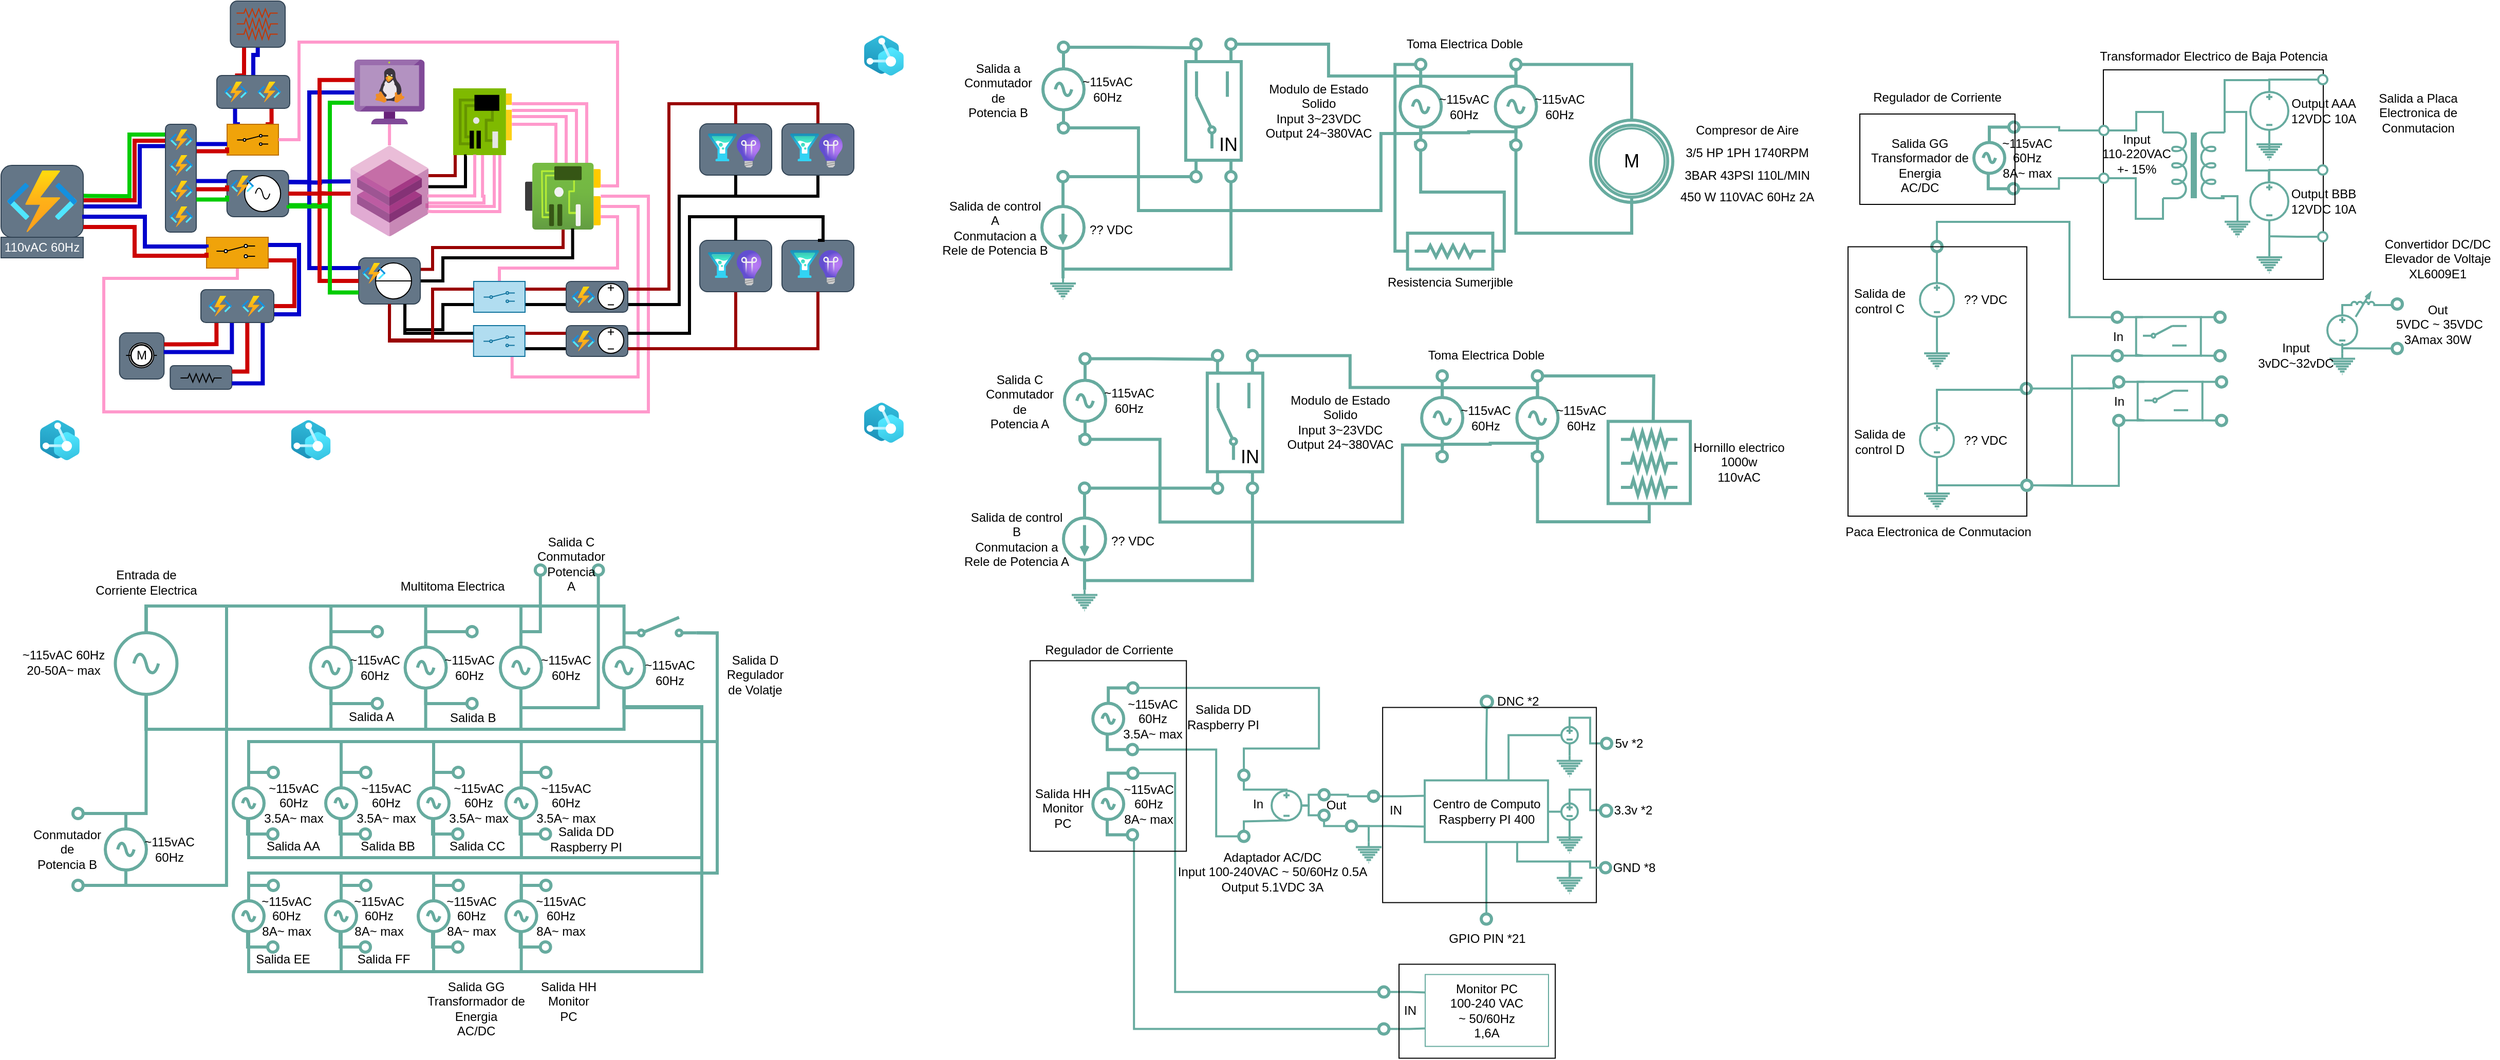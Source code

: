 <mxfile version="20.8.16" type="device"><diagram name="Página-1" id="dRkOR9wV349qCD8iK7tt"><mxGraphModel dx="3000" dy="2992" grid="0" gridSize="10" guides="1" tooltips="1" connect="1" arrows="1" fold="1" page="1" pageScale="1" pageWidth="827" pageHeight="1169" math="0" shadow="0"><root><mxCell id="0"/><mxCell id="1" parent="0"/><mxCell id="uP22xJvw4R5NVHNDFDs2-292" value="" style="rounded=0;whiteSpace=wrap;html=1;strokeWidth=1;fontSize=12;fillColor=none;" vertex="1" parent="1"><mxGeometry x="2056" y="-1093" width="214" height="204" as="geometry"/></mxCell><mxCell id="uP22xJvw4R5NVHNDFDs2-27" style="edgeStyle=orthogonalEdgeStyle;rounded=0;orthogonalLoop=1;jettySize=auto;html=1;exitX=0;exitY=0.75;exitDx=0;exitDy=0;entryX=0.5;entryY=1;entryDx=0;entryDy=0;strokeColor=#67AB9F;strokeWidth=3;endArrow=none;endFill=0;" edge="1" parent="1" source="uP22xJvw4R5NVHNDFDs2-10" target="uP22xJvw4R5NVHNDFDs2-12"><mxGeometry relative="1" as="geometry"/></mxCell><mxCell id="uP22xJvw4R5NVHNDFDs2-28" style="edgeStyle=orthogonalEdgeStyle;rounded=0;orthogonalLoop=1;jettySize=auto;html=1;exitX=0;exitY=0.25;exitDx=0;exitDy=0;entryX=0.5;entryY=1;entryDx=0;entryDy=0;strokeColor=#67AB9F;strokeWidth=3;endArrow=none;endFill=0;" edge="1" parent="1" source="uP22xJvw4R5NVHNDFDs2-10" target="uP22xJvw4R5NVHNDFDs2-11"><mxGeometry relative="1" as="geometry"/></mxCell><mxCell id="uP22xJvw4R5NVHNDFDs2-29" style="edgeStyle=orthogonalEdgeStyle;rounded=0;orthogonalLoop=1;jettySize=auto;html=1;exitX=1;exitY=0.75;exitDx=0;exitDy=0;entryX=0.5;entryY=0;entryDx=0;entryDy=0;strokeColor=#67AB9F;strokeWidth=3;endArrow=none;endFill=0;" edge="1" parent="1" source="uP22xJvw4R5NVHNDFDs2-10" target="uP22xJvw4R5NVHNDFDs2-14"><mxGeometry relative="1" as="geometry"/></mxCell><mxCell id="uP22xJvw4R5NVHNDFDs2-30" style="edgeStyle=orthogonalEdgeStyle;rounded=0;orthogonalLoop=1;jettySize=auto;html=1;exitX=1;exitY=0.25;exitDx=0;exitDy=0;entryX=0.5;entryY=0;entryDx=0;entryDy=0;strokeColor=#67AB9F;strokeWidth=3;endArrow=none;endFill=0;" edge="1" parent="1" source="uP22xJvw4R5NVHNDFDs2-10" target="uP22xJvw4R5NVHNDFDs2-13"><mxGeometry relative="1" as="geometry"/></mxCell><mxCell id="uP22xJvw4R5NVHNDFDs2-10" value="" style="rounded=0;whiteSpace=wrap;html=1;strokeColor=#67AB9F;strokeWidth=3;direction=south;" vertex="1" parent="1"><mxGeometry x="1162.96" y="-1101" width="54" height="96" as="geometry"/></mxCell><mxCell id="8WL19in0UVFkNeJVo93V-125" value="" style="rounded=1;whiteSpace=wrap;html=1;strokeColor=#314354;fontSize=10;fillColor=#647687;fontColor=#ffffff;" parent="1" vertex="1"><mxGeometry x="690" y="-1040.5" width="70" height="50" as="geometry"/></mxCell><mxCell id="8WL19in0UVFkNeJVo93V-34" value="" style="rounded=1;whiteSpace=wrap;html=1;fontSize=10;fillColor=#647687;fontColor=#ffffff;strokeColor=#314354;" parent="1" vertex="1"><mxGeometry x="174.66" y="-805" width="60" height="23" as="geometry"/></mxCell><mxCell id="8WL19in0UVFkNeJVo93V-30" value="" style="rounded=1;whiteSpace=wrap;html=1;fontSize=10;fillColor=#647687;fontColor=#ffffff;strokeColor=#314354;" parent="1" vertex="1"><mxGeometry x="125.33" y="-837" width="43.33" height="45" as="geometry"/></mxCell><mxCell id="8WL19in0UVFkNeJVo93V-79" style="edgeStyle=orthogonalEdgeStyle;rounded=0;orthogonalLoop=1;jettySize=auto;html=1;exitX=0.25;exitY=0;exitDx=0;exitDy=0;entryX=0.25;entryY=1;entryDx=0;entryDy=0;strokeColor=#0000CC;strokeWidth=4;fontSize=10;endArrow=none;endFill=0;" parent="1" source="8WL19in0UVFkNeJVo93V-15" target="8WL19in0UVFkNeJVo93V-65" edge="1"><mxGeometry relative="1" as="geometry"/></mxCell><mxCell id="8WL19in0UVFkNeJVo93V-80" style="edgeStyle=orthogonalEdgeStyle;rounded=0;orthogonalLoop=1;jettySize=auto;html=1;exitX=0.75;exitY=0;exitDx=0;exitDy=0;entryX=0.75;entryY=1;entryDx=0;entryDy=0;strokeColor=#CC0000;strokeWidth=4;fontSize=10;endArrow=none;endFill=0;" parent="1" source="8WL19in0UVFkNeJVo93V-15" target="8WL19in0UVFkNeJVo93V-65" edge="1"><mxGeometry relative="1" as="geometry"/></mxCell><mxCell id="8WL19in0UVFkNeJVo93V-15" value="" style="rounded=0;whiteSpace=wrap;html=1;fillColor=#f0a30a;fontColor=#000000;strokeColor=#BD7000;" parent="1" vertex="1"><mxGeometry x="230" y="-1040" width="50" height="30" as="geometry"/></mxCell><mxCell id="8WL19in0UVFkNeJVo93V-18" style="edgeStyle=orthogonalEdgeStyle;rounded=0;orthogonalLoop=1;jettySize=auto;html=1;exitX=1.002;exitY=0.424;exitDx=0;exitDy=0;entryX=0;entryY=0.095;entryDx=0;entryDy=0;entryPerimeter=0;strokeColor=#00CC00;strokeWidth=4;endArrow=none;endFill=0;exitPerimeter=0;" parent="1" edge="1"><mxGeometry relative="1" as="geometry"><mxPoint x="90.16" y="-970.32" as="sourcePoint"/><mxPoint x="175" y="-1030.025" as="targetPoint"/><Array as="points"><mxPoint x="95" y="-970"/><mxPoint x="135" y="-970"/><mxPoint x="135" y="-1030"/></Array></mxGeometry></mxCell><mxCell id="8WL19in0UVFkNeJVo93V-19" style="edgeStyle=orthogonalEdgeStyle;rounded=0;orthogonalLoop=1;jettySize=auto;html=1;entryX=0.019;entryY=0.174;entryDx=0;entryDy=0;entryPerimeter=0;strokeColor=#CC0000;strokeWidth=4;endArrow=none;endFill=0;" parent="1" edge="1"><mxGeometry relative="1" as="geometry"><mxPoint x="90" y="-966" as="sourcePoint"/><mxPoint x="170.57" y="-1022.73" as="targetPoint"/><Array as="points"><mxPoint x="140" y="-966"/><mxPoint x="140" y="-1024"/><mxPoint x="171" y="-1024"/></Array></mxGeometry></mxCell><mxCell id="8WL19in0UVFkNeJVo93V-20" style="edgeStyle=orthogonalEdgeStyle;rounded=0;orthogonalLoop=1;jettySize=auto;html=1;exitX=1;exitY=0.75;exitDx=0;exitDy=0;entryX=0;entryY=0.25;entryDx=0;entryDy=0;strokeColor=#0000CC;strokeWidth=4;endArrow=none;endFill=0;" parent="1" edge="1"><mxGeometry relative="1" as="geometry"><mxPoint x="85" y="-952.5" as="sourcePoint"/><mxPoint x="170" y="-1018.75" as="targetPoint"/><Array as="points"><mxPoint x="85" y="-960"/><mxPoint x="145" y="-960"/><mxPoint x="145" y="-1019"/></Array></mxGeometry></mxCell><mxCell id="8WL19in0UVFkNeJVo93V-7" value="" style="rounded=1;whiteSpace=wrap;html=1;fillColor=#647687;fontColor=#ffffff;strokeColor=#314354;" parent="1" vertex="1"><mxGeometry x="10" y="-1000" width="80" height="70" as="geometry"/></mxCell><mxCell id="8WL19in0UVFkNeJVo93V-102" style="edgeStyle=orthogonalEdgeStyle;rounded=0;orthogonalLoop=1;jettySize=auto;html=1;strokeColor=#FF99CC;strokeWidth=3;fontSize=10;endArrow=none;endFill=0;" parent="1" source="8WL19in0UVFkNeJVo93V-1" target="8WL19in0UVFkNeJVo93V-4" edge="1"><mxGeometry relative="1" as="geometry"><Array as="points"><mxPoint x="580" y="-1060"/></Array></mxGeometry></mxCell><mxCell id="8WL19in0UVFkNeJVo93V-103" style="edgeStyle=orthogonalEdgeStyle;rounded=0;orthogonalLoop=1;jettySize=auto;html=1;strokeColor=#FF99CC;strokeWidth=3;fontSize=10;endArrow=none;endFill=0;entryX=0.993;entryY=0.63;entryDx=0;entryDy=0;entryPerimeter=0;" parent="1" source="8WL19in0UVFkNeJVo93V-1" target="8WL19in0UVFkNeJVo93V-43" edge="1"><mxGeometry relative="1" as="geometry"><mxPoint x="500" y="-960.0" as="targetPoint"/><Array as="points"><mxPoint x="479" y="-970"/><mxPoint x="480" y="-970"/><mxPoint x="480" y="-963"/></Array></mxGeometry></mxCell><mxCell id="8WL19in0UVFkNeJVo93V-104" style="edgeStyle=orthogonalEdgeStyle;rounded=0;orthogonalLoop=1;jettySize=auto;html=1;entryX=0.981;entryY=0.634;entryDx=0;entryDy=0;entryPerimeter=0;strokeColor=#FF99CC;strokeWidth=3;fontSize=10;endArrow=none;endFill=0;" parent="1" source="8WL19in0UVFkNeJVo93V-1" target="8WL19in0UVFkNeJVo93V-43" edge="1"><mxGeometry relative="1" as="geometry"><Array as="points"><mxPoint x="490" y="-960"/><mxPoint x="425" y="-960"/></Array></mxGeometry></mxCell><mxCell id="8WL19in0UVFkNeJVo93V-1" value="" style="sketch=0;aspect=fixed;html=1;points=[];align=center;image;fontSize=12;image=img/lib/mscae/NetworkInterfaceCard.svg;" parent="1" vertex="1"><mxGeometry x="450" y="-1075" width="57.2" height="65" as="geometry"/></mxCell><mxCell id="8WL19in0UVFkNeJVo93V-109" style="edgeStyle=orthogonalEdgeStyle;rounded=0;orthogonalLoop=1;jettySize=auto;html=1;entryX=1;entryY=0.5;entryDx=0;entryDy=0;strokeColor=#FF99CC;strokeWidth=3;fontSize=10;endArrow=none;endFill=0;" parent="1" source="8WL19in0UVFkNeJVo93V-4" target="8WL19in0UVFkNeJVo93V-15" edge="1"><mxGeometry relative="1" as="geometry"><Array as="points"><mxPoint x="610" y="-980"/><mxPoint x="610" y="-1120"/><mxPoint x="300" y="-1120"/><mxPoint x="300" y="-1025"/></Array></mxGeometry></mxCell><mxCell id="8WL19in0UVFkNeJVo93V-110" style="edgeStyle=orthogonalEdgeStyle;rounded=0;orthogonalLoop=1;jettySize=auto;html=1;strokeColor=#FF99CC;strokeWidth=3;fontSize=10;endArrow=none;endFill=0;" parent="1" source="8WL19in0UVFkNeJVo93V-4" target="8WL19in0UVFkNeJVo93V-54" edge="1"><mxGeometry relative="1" as="geometry"><Array as="points"><mxPoint x="610" y="-950"/><mxPoint x="610" y="-900"/><mxPoint x="495" y="-900"/></Array></mxGeometry></mxCell><mxCell id="8WL19in0UVFkNeJVo93V-111" style="edgeStyle=orthogonalEdgeStyle;rounded=0;orthogonalLoop=1;jettySize=auto;html=1;entryX=0.75;entryY=1;entryDx=0;entryDy=0;strokeColor=#FF99CC;strokeWidth=3;fontSize=10;endArrow=none;endFill=0;" parent="1" source="8WL19in0UVFkNeJVo93V-4" target="8WL19in0UVFkNeJVo93V-56" edge="1"><mxGeometry relative="1" as="geometry"><Array as="points"><mxPoint x="630" y="-960"/><mxPoint x="630" y="-794"/><mxPoint x="507" y="-794"/></Array></mxGeometry></mxCell><mxCell id="8WL19in0UVFkNeJVo93V-113" style="edgeStyle=orthogonalEdgeStyle;rounded=0;orthogonalLoop=1;jettySize=auto;html=1;entryX=0.5;entryY=1;entryDx=0;entryDy=0;strokeColor=#FF99CC;strokeWidth=3;fontSize=10;endArrow=none;endFill=0;" parent="1" source="8WL19in0UVFkNeJVo93V-4" target="8WL19in0UVFkNeJVo93V-21" edge="1"><mxGeometry relative="1" as="geometry"><Array as="points"><mxPoint x="640" y="-970"/><mxPoint x="640" y="-760"/><mxPoint x="110" y="-760"/><mxPoint x="110" y="-890"/><mxPoint x="240" y="-890"/></Array></mxGeometry></mxCell><mxCell id="8WL19in0UVFkNeJVo93V-4" value="" style="aspect=fixed;html=1;points=[];align=center;image;fontSize=12;image=img/lib/azure2/networking/Network_Interfaces.svg;" parent="1" vertex="1"><mxGeometry x="520" y="-1002.5" width="73.66" height="65" as="geometry"/></mxCell><mxCell id="8WL19in0UVFkNeJVo93V-6" value="" style="aspect=fixed;html=1;points=[];align=center;image;fontSize=12;image=img/lib/azure2/compute/Function_Apps.svg;" parent="1" vertex="1"><mxGeometry x="16" y="-995" width="68" height="60" as="geometry"/></mxCell><mxCell id="8WL19in0UVFkNeJVo93V-8" value="110vAC 60Hz" style="rounded=0;whiteSpace=wrap;html=1;fillColor=#647687;fontColor=#ffffff;strokeColor=#314354;" parent="1" vertex="1"><mxGeometry x="10" y="-930" width="80" height="20" as="geometry"/></mxCell><mxCell id="8WL19in0UVFkNeJVo93V-16" style="edgeStyle=orthogonalEdgeStyle;rounded=0;orthogonalLoop=1;jettySize=auto;html=1;exitX=1;exitY=0.25;exitDx=0;exitDy=0;entryX=0;entryY=0.75;entryDx=0;entryDy=0;endArrow=none;endFill=0;strokeWidth=4;fillColor=#e51400;strokeColor=#CC0000;" parent="1" source="8WL19in0UVFkNeJVo93V-9" target="8WL19in0UVFkNeJVo93V-15" edge="1"><mxGeometry relative="1" as="geometry"/></mxCell><mxCell id="8WL19in0UVFkNeJVo93V-9" value="" style="rounded=1;whiteSpace=wrap;html=1;fillColor=#647687;fontColor=#ffffff;strokeColor=#314354;" parent="1" vertex="1"><mxGeometry x="170" y="-1040" width="30" height="105" as="geometry"/></mxCell><mxCell id="8WL19in0UVFkNeJVo93V-10" value="" style="aspect=fixed;html=1;points=[];align=center;image;fontSize=12;image=img/lib/azure2/compute/Function_Apps.svg;" parent="1" vertex="1"><mxGeometry x="174" y="-1035" width="22.67" height="20" as="geometry"/></mxCell><mxCell id="8WL19in0UVFkNeJVo93V-11" value="" style="aspect=fixed;html=1;points=[];align=center;image;fontSize=12;image=img/lib/azure2/compute/Function_Apps.svg;" parent="1" vertex="1"><mxGeometry x="174" y="-1010" width="22.67" height="20" as="geometry"/></mxCell><mxCell id="8WL19in0UVFkNeJVo93V-12" value="" style="aspect=fixed;html=1;points=[];align=center;image;fontSize=12;image=img/lib/azure2/compute/Function_Apps.svg;" parent="1" vertex="1"><mxGeometry x="174" y="-985" width="22.67" height="20" as="geometry"/></mxCell><mxCell id="8WL19in0UVFkNeJVo93V-13" value="" style="aspect=fixed;html=1;points=[];align=center;image;fontSize=12;image=img/lib/azure2/compute/Function_Apps.svg;" parent="1" vertex="1"><mxGeometry x="174" y="-960" width="22.67" height="20" as="geometry"/></mxCell><mxCell id="8WL19in0UVFkNeJVo93V-14" value="" style="shape=mxgraph.electrical.electro-mechanical.twoWaySwitch;aspect=fixed;elSwitchState=2;" parent="1" vertex="1"><mxGeometry x="239.71" y="-1030" width="30.29" height="10.5" as="geometry"/></mxCell><mxCell id="8WL19in0UVFkNeJVo93V-17" style="edgeStyle=orthogonalEdgeStyle;rounded=0;orthogonalLoop=1;jettySize=auto;html=1;exitX=1;exitY=0.25;exitDx=0;exitDy=0;entryX=0;entryY=0.75;entryDx=0;entryDy=0;endArrow=none;endFill=0;strokeWidth=4;fillColor=#e51400;strokeColor=#0000CC;" parent="1" edge="1"><mxGeometry relative="1" as="geometry"><mxPoint x="200" y="-1020.75" as="sourcePoint"/><mxPoint x="230" y="-1020.75" as="targetPoint"/></mxGeometry></mxCell><mxCell id="8WL19in0UVFkNeJVo93V-71" style="edgeStyle=orthogonalEdgeStyle;rounded=0;orthogonalLoop=1;jettySize=auto;html=1;exitX=1;exitY=0.75;exitDx=0;exitDy=0;entryX=1;entryY=0.5;entryDx=0;entryDy=0;strokeColor=#CC0000;strokeWidth=4;fontSize=10;endArrow=none;endFill=0;" parent="1" source="8WL19in0UVFkNeJVo93V-21" target="8WL19in0UVFkNeJVo93V-68" edge="1"><mxGeometry relative="1" as="geometry"/></mxCell><mxCell id="8WL19in0UVFkNeJVo93V-21" value="" style="rounded=0;whiteSpace=wrap;html=1;fillColor=#f0a30a;fontColor=#000000;strokeColor=#BD7000;" parent="1" vertex="1"><mxGeometry x="210" y="-930" width="60" height="30" as="geometry"/></mxCell><mxCell id="8WL19in0UVFkNeJVo93V-22" value="" style="shape=mxgraph.electrical.electro-mechanical.twoWaySwitch;aspect=fixed;elSwitchState=2;" parent="1" vertex="1"><mxGeometry x="219.71" y="-923" width="37.5" height="13" as="geometry"/></mxCell><mxCell id="8WL19in0UVFkNeJVo93V-23" style="edgeStyle=orthogonalEdgeStyle;rounded=0;orthogonalLoop=1;jettySize=auto;html=1;exitX=1.012;exitY=0.686;exitDx=0;exitDy=0;strokeColor=#0000CC;strokeWidth=4;endArrow=none;endFill=0;exitPerimeter=0;" parent="1" source="8WL19in0UVFkNeJVo93V-7" edge="1"><mxGeometry relative="1" as="geometry"><mxPoint x="95" y="-942.5" as="sourcePoint"/><mxPoint x="210" y="-920" as="targetPoint"/><Array as="points"><mxPoint x="91" y="-950"/><mxPoint x="150" y="-950"/><mxPoint x="150" y="-921"/><mxPoint x="210" y="-921"/></Array></mxGeometry></mxCell><mxCell id="8WL19in0UVFkNeJVo93V-24" style="edgeStyle=orthogonalEdgeStyle;rounded=0;orthogonalLoop=1;jettySize=auto;html=1;entryX=0;entryY=0.5;entryDx=0;entryDy=0;strokeColor=#CC0000;strokeWidth=4;endArrow=none;endFill=0;" parent="1" target="8WL19in0UVFkNeJVo93V-21" edge="1"><mxGeometry relative="1" as="geometry"><mxPoint x="90" y="-940" as="sourcePoint"/><mxPoint x="180.57" y="-908.73" as="targetPoint"/><Array as="points"><mxPoint x="90" y="-940"/><mxPoint x="140" y="-940"/><mxPoint x="140" y="-912"/></Array></mxGeometry></mxCell><mxCell id="8WL19in0UVFkNeJVo93V-27" value="" style="verticalLabelPosition=bottom;shadow=0;dashed=0;align=center;html=1;verticalAlign=top;shape=mxgraph.electrical.rot_mech.synchro;rotation=90;" parent="1" vertex="1"><mxGeometry x="134.66" y="-830" width="24" height="30" as="geometry"/></mxCell><mxCell id="8WL19in0UVFkNeJVo93V-28" value="M" style="ellipse;whiteSpace=wrap;html=1;aspect=fixed;" parent="1" vertex="1"><mxGeometry x="136.66" y="-825" width="20" height="20" as="geometry"/></mxCell><mxCell id="8WL19in0UVFkNeJVo93V-31" style="edgeStyle=orthogonalEdgeStyle;rounded=0;orthogonalLoop=1;jettySize=auto;html=1;entryX=0.25;entryY=1;entryDx=0;entryDy=0;strokeColor=#CC0000;strokeWidth=4;endArrow=none;endFill=0;exitX=1;exitY=0.25;exitDx=0;exitDy=0;" parent="1" source="8WL19in0UVFkNeJVo93V-30" edge="1"><mxGeometry relative="1" as="geometry"><mxPoint x="136.66" y="-833" as="sourcePoint"/><mxPoint x="219.66" y="-847" as="targetPoint"/><Array as="points"><mxPoint x="184.66" y="-826"/><mxPoint x="219.66" y="-826"/></Array></mxGeometry></mxCell><mxCell id="8WL19in0UVFkNeJVo93V-32" style="edgeStyle=orthogonalEdgeStyle;rounded=0;orthogonalLoop=1;jettySize=auto;html=1;strokeColor=#0000CC;strokeWidth=4;endArrow=none;endFill=0;exitX=0.991;exitY=0.417;exitDx=0;exitDy=0;entryX=0.5;entryY=1;entryDx=0;entryDy=0;exitPerimeter=0;" parent="1" source="8WL19in0UVFkNeJVo93V-30" edge="1"><mxGeometry relative="1" as="geometry"><mxPoint x="174.66" y="-807" as="sourcePoint"/><mxPoint x="234.66" y="-847" as="targetPoint"/><Array as="points"><mxPoint x="234.66" y="-818"/></Array></mxGeometry></mxCell><mxCell id="8WL19in0UVFkNeJVo93V-33" value="" style="pointerEvents=1;verticalLabelPosition=bottom;shadow=0;dashed=0;align=center;html=1;verticalAlign=top;shape=mxgraph.electrical.resistors.resistor_2;fontSize=10;" parent="1" vertex="1"><mxGeometry x="184.66" y="-797" width="40" height="8" as="geometry"/></mxCell><mxCell id="8WL19in0UVFkNeJVo93V-35" style="edgeStyle=orthogonalEdgeStyle;rounded=0;orthogonalLoop=1;jettySize=auto;html=1;strokeColor=#0000CC;strokeWidth=4;endArrow=none;endFill=0;entryX=1;entryY=1;entryDx=0;entryDy=0;exitX=1;exitY=0.75;exitDx=0;exitDy=0;" parent="1" source="8WL19in0UVFkNeJVo93V-34" edge="1"><mxGeometry relative="1" as="geometry"><mxPoint x="251.87" y="-782" as="sourcePoint"/><mxPoint x="264.66" y="-847" as="targetPoint"/><Array as="points"><mxPoint x="264.66" y="-788"/></Array></mxGeometry></mxCell><mxCell id="8WL19in0UVFkNeJVo93V-36" style="edgeStyle=orthogonalEdgeStyle;rounded=0;orthogonalLoop=1;jettySize=auto;html=1;entryX=0.75;entryY=1;entryDx=0;entryDy=0;strokeColor=#CC0000;strokeWidth=4;endArrow=none;endFill=0;exitX=1;exitY=0.25;exitDx=0;exitDy=0;" parent="1" source="8WL19in0UVFkNeJVo93V-34" edge="1"><mxGeometry relative="1" as="geometry"><mxPoint x="289.66" y="-815.75" as="sourcePoint"/><mxPoint x="249.66" y="-847" as="targetPoint"/><Array as="points"><mxPoint x="249.66" y="-799"/></Array></mxGeometry></mxCell><mxCell id="8WL19in0UVFkNeJVo93V-84" style="edgeStyle=orthogonalEdgeStyle;rounded=0;orthogonalLoop=1;jettySize=auto;html=1;exitX=1;exitY=0.75;exitDx=0;exitDy=0;entryX=-0.007;entryY=0.666;entryDx=0;entryDy=0;entryPerimeter=0;strokeColor=#00CC00;strokeWidth=4;fontSize=10;endArrow=none;endFill=0;" parent="1" source="8WL19in0UVFkNeJVo93V-39" target="8WL19in0UVFkNeJVo93V-42" edge="1"><mxGeometry relative="1" as="geometry"><Array as="points"><mxPoint x="330" y="-961"/><mxPoint x="330" y="-1061"/></Array></mxGeometry></mxCell><mxCell id="8WL19in0UVFkNeJVo93V-39" value="" style="rounded=1;whiteSpace=wrap;html=1;fillColor=#647687;fontColor=#ffffff;strokeColor=#314354;" parent="1" vertex="1"><mxGeometry x="229.86" y="-995" width="60" height="45" as="geometry"/></mxCell><mxCell id="8WL19in0UVFkNeJVo93V-37" value="" style="pointerEvents=1;verticalLabelPosition=bottom;shadow=0;dashed=0;align=center;html=1;verticalAlign=top;shape=mxgraph.electrical.signal_sources.source;aspect=fixed;points=[[0.5,0,0],[1,0.5,0],[0.5,1,0],[0,0.5,0]];elSignalType=ac;fontSize=10;" parent="1" vertex="1"><mxGeometry x="247.07" y="-990" width="35" height="35" as="geometry"/></mxCell><mxCell id="8WL19in0UVFkNeJVo93V-38" value="" style="aspect=fixed;html=1;points=[];align=center;image;fontSize=12;image=img/lib/azure2/compute/Function_Apps.svg;" parent="1" vertex="1"><mxGeometry x="233.38" y="-990" width="22.66" height="20" as="geometry"/></mxCell><mxCell id="8WL19in0UVFkNeJVo93V-40" style="edgeStyle=orthogonalEdgeStyle;rounded=0;orthogonalLoop=1;jettySize=auto;html=1;exitX=1;exitY=0.25;exitDx=0;exitDy=0;entryX=0;entryY=0.75;entryDx=0;entryDy=0;endArrow=none;endFill=0;strokeWidth=4;fillColor=#e51400;strokeColor=#0000CC;" parent="1" edge="1"><mxGeometry relative="1" as="geometry"><mxPoint x="200" y="-984.75" as="sourcePoint"/><mxPoint x="230" y="-984.75" as="targetPoint"/></mxGeometry></mxCell><mxCell id="8WL19in0UVFkNeJVo93V-41" style="edgeStyle=orthogonalEdgeStyle;rounded=0;orthogonalLoop=1;jettySize=auto;html=1;exitX=1;exitY=0.25;exitDx=0;exitDy=0;entryX=0;entryY=0.75;entryDx=0;entryDy=0;endArrow=none;endFill=0;strokeWidth=4;fillColor=#e51400;strokeColor=#CC0000;" parent="1" edge="1"><mxGeometry relative="1" as="geometry"><mxPoint x="200" y="-976.75" as="sourcePoint"/><mxPoint x="230" y="-980.5" as="targetPoint"/></mxGeometry></mxCell><mxCell id="8WL19in0UVFkNeJVo93V-42" value="" style="sketch=0;aspect=fixed;html=1;points=[];align=center;image;fontSize=12;image=img/lib/mscae/VM_Linux_Non_Azure.svg;" parent="1" vertex="1"><mxGeometry x="353.8" y="-1103" width="68.48" height="63" as="geometry"/></mxCell><mxCell id="8WL19in0UVFkNeJVo93V-114" style="edgeStyle=orthogonalEdgeStyle;rounded=0;orthogonalLoop=1;jettySize=auto;html=1;strokeColor=#FF99CC;strokeWidth=3;fontSize=10;endArrow=none;endFill=0;" parent="1" source="8WL19in0UVFkNeJVo93V-43" target="8WL19in0UVFkNeJVo93V-42" edge="1"><mxGeometry relative="1" as="geometry"/></mxCell><mxCell id="8WL19in0UVFkNeJVo93V-43" value="" style="aspect=fixed;html=1;points=[];align=center;image;fontSize=12;image=img/lib/azure2/other/Reserved_Capacity_Groups.svg;" parent="1" vertex="1"><mxGeometry x="350.08" y="-1019.5" width="75.92" height="89" as="geometry"/></mxCell><mxCell id="8WL19in0UVFkNeJVo93V-86" style="edgeStyle=orthogonalEdgeStyle;rounded=0;orthogonalLoop=1;jettySize=auto;html=1;exitX=1;exitY=0.25;exitDx=0;exitDy=0;strokeColor=#990000;strokeWidth=3;fontSize=10;endArrow=none;endFill=0;" parent="1" source="8WL19in0UVFkNeJVo93V-44" target="8WL19in0UVFkNeJVo93V-4" edge="1"><mxGeometry relative="1" as="geometry"><Array as="points"><mxPoint x="430" y="-899"/><mxPoint x="430" y="-920"/><mxPoint x="557" y="-920"/></Array></mxGeometry></mxCell><mxCell id="8WL19in0UVFkNeJVo93V-87" style="edgeStyle=orthogonalEdgeStyle;rounded=0;orthogonalLoop=1;jettySize=auto;html=1;exitX=1;exitY=0.5;exitDx=0;exitDy=0;entryX=0.628;entryY=0.983;entryDx=0;entryDy=0;strokeColor=#000000;strokeWidth=3;fontSize=10;endArrow=none;endFill=0;entryPerimeter=0;" parent="1" source="8WL19in0UVFkNeJVo93V-44" target="8WL19in0UVFkNeJVo93V-4" edge="1"><mxGeometry relative="1" as="geometry"><Array as="points"><mxPoint x="440" y="-887"/><mxPoint x="440" y="-910"/><mxPoint x="566" y="-910"/></Array></mxGeometry></mxCell><mxCell id="8WL19in0UVFkNeJVo93V-88" style="edgeStyle=orthogonalEdgeStyle;rounded=0;orthogonalLoop=1;jettySize=auto;html=1;exitX=0.75;exitY=1;exitDx=0;exitDy=0;entryX=0;entryY=0.25;entryDx=0;entryDy=0;strokeColor=#000000;strokeWidth=3;fontSize=10;endArrow=none;endFill=0;" parent="1" source="8WL19in0UVFkNeJVo93V-44" target="8WL19in0UVFkNeJVo93V-56" edge="1"><mxGeometry relative="1" as="geometry"/></mxCell><mxCell id="8WL19in0UVFkNeJVo93V-89" style="edgeStyle=orthogonalEdgeStyle;rounded=0;orthogonalLoop=1;jettySize=auto;html=1;exitX=0.5;exitY=1;exitDx=0;exitDy=0;entryX=0;entryY=0.5;entryDx=0;entryDy=0;strokeColor=#990000;strokeWidth=3;fontSize=10;endArrow=none;endFill=0;" parent="1" source="8WL19in0UVFkNeJVo93V-44" target="8WL19in0UVFkNeJVo93V-56" edge="1"><mxGeometry relative="1" as="geometry"/></mxCell><mxCell id="8WL19in0UVFkNeJVo93V-44" value="" style="rounded=1;whiteSpace=wrap;html=1;fillColor=#647687;fontColor=#ffffff;strokeColor=#314354;" parent="1" vertex="1"><mxGeometry x="358.04" y="-910" width="60" height="45" as="geometry"/></mxCell><mxCell id="8WL19in0UVFkNeJVo93V-47" value="" style="pointerEvents=1;verticalLabelPosition=bottom;shadow=0;dashed=0;align=center;html=1;verticalAlign=top;shape=mxgraph.electrical.signal_sources.source;aspect=fixed;points=[[0.5,0,0],[1,0.5,0],[0.5,1,0],[0,0.5,0]];elSignalType=ideal;fontSize=10;" parent="1" vertex="1"><mxGeometry x="374.5" y="-905" width="35" height="35" as="geometry"/></mxCell><mxCell id="8WL19in0UVFkNeJVo93V-46" value="" style="aspect=fixed;html=1;points=[];align=center;image;fontSize=12;image=img/lib/azure2/compute/Function_Apps.svg;" parent="1" vertex="1"><mxGeometry x="361.56" y="-905" width="22.66" height="20" as="geometry"/></mxCell><mxCell id="8WL19in0UVFkNeJVo93V-48" style="edgeStyle=orthogonalEdgeStyle;rounded=0;orthogonalLoop=1;jettySize=auto;html=1;exitX=1;exitY=0.25;exitDx=0;exitDy=0;entryX=0;entryY=0.395;entryDx=0;entryDy=0;endArrow=none;endFill=0;strokeWidth=4;fillColor=#e51400;strokeColor=#0000CC;entryPerimeter=0;" parent="1" target="8WL19in0UVFkNeJVo93V-43" edge="1"><mxGeometry relative="1" as="geometry"><mxPoint x="290" y="-983.75" as="sourcePoint"/><mxPoint x="320" y="-983.75" as="targetPoint"/></mxGeometry></mxCell><mxCell id="8WL19in0UVFkNeJVo93V-49" style="edgeStyle=orthogonalEdgeStyle;rounded=0;orthogonalLoop=1;jettySize=auto;html=1;exitX=1;exitY=0.5;exitDx=0;exitDy=0;endArrow=none;endFill=0;strokeWidth=4;fillColor=#e51400;strokeColor=#CC0000;" parent="1" source="8WL19in0UVFkNeJVo93V-39" target="8WL19in0UVFkNeJVo93V-43" edge="1"><mxGeometry relative="1" as="geometry"><mxPoint x="210" y="-966.75" as="sourcePoint"/><mxPoint x="240" y="-970.5" as="targetPoint"/><Array as="points"><mxPoint x="320" y="-973"/><mxPoint x="320" y="-973"/></Array></mxGeometry></mxCell><mxCell id="8WL19in0UVFkNeJVo93V-50" style="edgeStyle=orthogonalEdgeStyle;rounded=0;orthogonalLoop=1;jettySize=auto;html=1;exitX=1;exitY=0.25;exitDx=0;exitDy=0;endArrow=none;endFill=0;strokeWidth=4;fillColor=#e51400;strokeColor=#0000CC;" parent="1" source="8WL19in0UVFkNeJVo93V-39" target="8WL19in0UVFkNeJVo93V-42" edge="1"><mxGeometry relative="1" as="geometry"><mxPoint x="300" y="-973.75" as="sourcePoint"/><mxPoint x="360.08" y="-974.345" as="targetPoint"/><Array as="points"><mxPoint x="310" y="-984"/><mxPoint x="310" y="-1071"/></Array></mxGeometry></mxCell><mxCell id="8WL19in0UVFkNeJVo93V-51" style="edgeStyle=orthogonalEdgeStyle;rounded=0;orthogonalLoop=1;jettySize=auto;html=1;exitX=1;exitY=0.5;exitDx=0;exitDy=0;endArrow=none;endFill=0;strokeWidth=4;fillColor=#e51400;strokeColor=#CC0000;entryX=0.006;entryY=0.316;entryDx=0;entryDy=0;entryPerimeter=0;" parent="1" source="8WL19in0UVFkNeJVo93V-39" target="8WL19in0UVFkNeJVo93V-42" edge="1"><mxGeometry relative="1" as="geometry"><mxPoint x="299.86" y="-962.5" as="sourcePoint"/><mxPoint x="360.08" y="-962.514" as="targetPoint"/><Array as="points"><mxPoint x="330" y="-973"/><mxPoint x="320" y="-973"/><mxPoint x="320" y="-1083"/></Array></mxGeometry></mxCell><mxCell id="8WL19in0UVFkNeJVo93V-52" style="edgeStyle=orthogonalEdgeStyle;rounded=0;orthogonalLoop=1;jettySize=auto;html=1;exitX=1;exitY=0.25;exitDx=0;exitDy=0;endArrow=none;endFill=0;strokeWidth=4;fillColor=#e51400;strokeColor=#0000CC;entryX=0;entryY=0.25;entryDx=0;entryDy=0;" parent="1" source="8WL19in0UVFkNeJVo93V-39" target="8WL19in0UVFkNeJVo93V-44" edge="1"><mxGeometry relative="1" as="geometry"><mxPoint x="299.86" y="-973.75" as="sourcePoint"/><mxPoint x="363.8" y="-1060.971" as="targetPoint"/><Array as="points"><mxPoint x="310" y="-984"/><mxPoint x="310" y="-900"/><mxPoint x="358" y="-900"/></Array></mxGeometry></mxCell><mxCell id="8WL19in0UVFkNeJVo93V-53" style="edgeStyle=orthogonalEdgeStyle;rounded=0;orthogonalLoop=1;jettySize=auto;html=1;exitX=1;exitY=0.5;exitDx=0;exitDy=0;endArrow=none;endFill=0;strokeWidth=4;fillColor=#e51400;strokeColor=#CC0000;entryX=0;entryY=0.5;entryDx=0;entryDy=0;" parent="1" source="8WL19in0UVFkNeJVo93V-39" target="8WL19in0UVFkNeJVo93V-44" edge="1"><mxGeometry relative="1" as="geometry"><mxPoint x="299.86" y="-962.5" as="sourcePoint"/><mxPoint x="360.08" y="-962.514" as="targetPoint"/><Array as="points"><mxPoint x="320" y="-973"/><mxPoint x="320" y="-887"/></Array></mxGeometry></mxCell><mxCell id="8WL19in0UVFkNeJVo93V-90" style="edgeStyle=orthogonalEdgeStyle;rounded=0;orthogonalLoop=1;jettySize=auto;html=1;exitX=1;exitY=0.25;exitDx=0;exitDy=0;entryX=0;entryY=0.25;entryDx=0;entryDy=0;strokeColor=#990000;strokeWidth=3;fontSize=10;endArrow=none;endFill=0;" parent="1" source="8WL19in0UVFkNeJVo93V-54" target="8WL19in0UVFkNeJVo93V-58" edge="1"><mxGeometry relative="1" as="geometry"/></mxCell><mxCell id="8WL19in0UVFkNeJVo93V-91" style="edgeStyle=orthogonalEdgeStyle;rounded=0;orthogonalLoop=1;jettySize=auto;html=1;exitX=1;exitY=0.75;exitDx=0;exitDy=0;entryX=0;entryY=0.75;entryDx=0;entryDy=0;strokeColor=#000000;strokeWidth=3;fontSize=10;endArrow=none;endFill=0;" parent="1" source="8WL19in0UVFkNeJVo93V-54" target="8WL19in0UVFkNeJVo93V-58" edge="1"><mxGeometry relative="1" as="geometry"/></mxCell><mxCell id="8WL19in0UVFkNeJVo93V-54" value="" style="rounded=0;whiteSpace=wrap;html=1;fillColor=#b1ddf0;strokeColor=#10739e;" parent="1" vertex="1"><mxGeometry x="470" y="-887" width="50" height="30" as="geometry"/></mxCell><mxCell id="8WL19in0UVFkNeJVo93V-55" value="" style="shape=mxgraph.electrical.electro-mechanical.twoWaySwitch;aspect=fixed;elSwitchState=2;fillColor=#b1ddf0;strokeColor=#10739e;" parent="1" vertex="1"><mxGeometry x="479.71" y="-877" width="30.29" height="10.5" as="geometry"/></mxCell><mxCell id="8WL19in0UVFkNeJVo93V-92" style="edgeStyle=orthogonalEdgeStyle;rounded=0;orthogonalLoop=1;jettySize=auto;html=1;exitX=1;exitY=0.25;exitDx=0;exitDy=0;entryX=0;entryY=0.25;entryDx=0;entryDy=0;strokeColor=#990000;strokeWidth=3;fontSize=10;endArrow=none;endFill=0;" parent="1" source="8WL19in0UVFkNeJVo93V-56" target="8WL19in0UVFkNeJVo93V-62" edge="1"><mxGeometry relative="1" as="geometry"/></mxCell><mxCell id="8WL19in0UVFkNeJVo93V-93" style="edgeStyle=orthogonalEdgeStyle;rounded=0;orthogonalLoop=1;jettySize=auto;html=1;exitX=1;exitY=0.75;exitDx=0;exitDy=0;entryX=0;entryY=0.75;entryDx=0;entryDy=0;strokeColor=#000000;strokeWidth=3;fontSize=10;endArrow=none;endFill=0;" parent="1" source="8WL19in0UVFkNeJVo93V-56" target="8WL19in0UVFkNeJVo93V-62" edge="1"><mxGeometry relative="1" as="geometry"/></mxCell><mxCell id="8WL19in0UVFkNeJVo93V-56" value="" style="rounded=0;whiteSpace=wrap;html=1;fillColor=#b1ddf0;strokeColor=#10739e;" parent="1" vertex="1"><mxGeometry x="469.86" y="-844" width="50" height="30" as="geometry"/></mxCell><mxCell id="8WL19in0UVFkNeJVo93V-57" value="" style="shape=mxgraph.electrical.electro-mechanical.twoWaySwitch;aspect=fixed;elSwitchState=2;fillColor=#b1ddf0;strokeColor=#10739e;" parent="1" vertex="1"><mxGeometry x="479.57" y="-834" width="30.29" height="10.5" as="geometry"/></mxCell><mxCell id="8WL19in0UVFkNeJVo93V-135" style="edgeStyle=orthogonalEdgeStyle;rounded=0;orthogonalLoop=1;jettySize=auto;html=1;entryX=0.5;entryY=0;entryDx=0;entryDy=0;strokeColor=#990000;strokeWidth=3;fontSize=10;endArrow=none;endFill=0;exitX=1;exitY=0.25;exitDx=0;exitDy=0;" parent="1" source="8WL19in0UVFkNeJVo93V-58" target="8WL19in0UVFkNeJVo93V-125" edge="1"><mxGeometry relative="1" as="geometry"><Array as="points"><mxPoint x="660" y="-879"/><mxPoint x="660" y="-1060"/><mxPoint x="725" y="-1060"/></Array></mxGeometry></mxCell><mxCell id="8WL19in0UVFkNeJVo93V-137" style="edgeStyle=orthogonalEdgeStyle;rounded=0;orthogonalLoop=1;jettySize=auto;html=1;exitX=1;exitY=0.25;exitDx=0;exitDy=0;entryX=0.5;entryY=0;entryDx=0;entryDy=0;strokeColor=#990000;strokeWidth=3;fontSize=10;endArrow=none;endFill=0;" parent="1" source="8WL19in0UVFkNeJVo93V-58" target="8WL19in0UVFkNeJVo93V-126" edge="1"><mxGeometry relative="1" as="geometry"><Array as="points"><mxPoint x="660" y="-879"/><mxPoint x="660" y="-1060"/><mxPoint x="805" y="-1060"/></Array></mxGeometry></mxCell><mxCell id="8WL19in0UVFkNeJVo93V-138" style="edgeStyle=orthogonalEdgeStyle;rounded=0;orthogonalLoop=1;jettySize=auto;html=1;exitX=1;exitY=0.75;exitDx=0;exitDy=0;entryX=0.5;entryY=1;entryDx=0;entryDy=0;strokeColor=#000000;strokeWidth=3;fontSize=10;endArrow=none;endFill=0;" parent="1" source="8WL19in0UVFkNeJVo93V-58" target="8WL19in0UVFkNeJVo93V-125" edge="1"><mxGeometry relative="1" as="geometry"><Array as="points"><mxPoint x="670" y="-864"/><mxPoint x="670" y="-970"/><mxPoint x="725" y="-970"/></Array></mxGeometry></mxCell><mxCell id="8WL19in0UVFkNeJVo93V-139" style="edgeStyle=orthogonalEdgeStyle;rounded=0;orthogonalLoop=1;jettySize=auto;html=1;exitX=1;exitY=0.75;exitDx=0;exitDy=0;strokeColor=#000000;strokeWidth=3;fontSize=10;endArrow=none;endFill=0;" parent="1" source="8WL19in0UVFkNeJVo93V-58" target="8WL19in0UVFkNeJVo93V-126" edge="1"><mxGeometry relative="1" as="geometry"><Array as="points"><mxPoint x="670" y="-864"/><mxPoint x="670" y="-970"/><mxPoint x="805" y="-970"/></Array></mxGeometry></mxCell><mxCell id="8WL19in0UVFkNeJVo93V-58" value="" style="rounded=1;whiteSpace=wrap;html=1;fillColor=#647687;fontColor=#ffffff;strokeColor=#314354;" parent="1" vertex="1"><mxGeometry x="560" y="-887" width="60" height="30" as="geometry"/></mxCell><mxCell id="8WL19in0UVFkNeJVo93V-60" value="" style="aspect=fixed;html=1;points=[];align=center;image;fontSize=12;image=img/lib/azure2/compute/Function_Apps.svg;" parent="1" vertex="1"><mxGeometry x="565.34" y="-882" width="22.66" height="20" as="geometry"/></mxCell><mxCell id="8WL19in0UVFkNeJVo93V-61" value="" style="pointerEvents=1;verticalLabelPosition=bottom;shadow=0;dashed=0;align=center;html=1;verticalAlign=top;shape=mxgraph.electrical.signal_sources.source;aspect=fixed;points=[[0.5,0,0],[1,0.5,0],[0.5,1,0],[0,0.5,0]];elSignalType=dc3;fontSize=10;" parent="1" vertex="1"><mxGeometry x="591" y="-885" width="25" height="25" as="geometry"/></mxCell><mxCell id="8WL19in0UVFkNeJVo93V-136" style="edgeStyle=orthogonalEdgeStyle;rounded=0;orthogonalLoop=1;jettySize=auto;html=1;entryX=0.5;entryY=1;entryDx=0;entryDy=0;strokeColor=#990000;strokeWidth=3;fontSize=10;endArrow=none;endFill=0;exitX=1;exitY=0.75;exitDx=0;exitDy=0;" parent="1" source="8WL19in0UVFkNeJVo93V-62" target="8WL19in0UVFkNeJVo93V-129" edge="1"><mxGeometry relative="1" as="geometry"/></mxCell><mxCell id="8WL19in0UVFkNeJVo93V-62" value="" style="rounded=1;whiteSpace=wrap;html=1;fillColor=#647687;fontColor=#ffffff;strokeColor=#314354;" parent="1" vertex="1"><mxGeometry x="560" y="-844" width="60" height="30" as="geometry"/></mxCell><mxCell id="8WL19in0UVFkNeJVo93V-63" value="" style="aspect=fixed;html=1;points=[];align=center;image;fontSize=12;image=img/lib/azure2/compute/Function_Apps.svg;" parent="1" vertex="1"><mxGeometry x="565.34" y="-839" width="22.66" height="20" as="geometry"/></mxCell><mxCell id="8WL19in0UVFkNeJVo93V-64" value="" style="pointerEvents=1;verticalLabelPosition=bottom;shadow=0;dashed=0;align=center;html=1;verticalAlign=top;shape=mxgraph.electrical.signal_sources.source;aspect=fixed;points=[[0.5,0,0],[1,0.5,0],[0.5,1,0],[0,0.5,0]];elSignalType=dc3;fontSize=10;" parent="1" vertex="1"><mxGeometry x="591" y="-842" width="25" height="25" as="geometry"/></mxCell><mxCell id="8WL19in0UVFkNeJVo93V-81" style="edgeStyle=orthogonalEdgeStyle;rounded=0;orthogonalLoop=1;jettySize=auto;html=1;exitX=0.25;exitY=0;exitDx=0;exitDy=0;entryX=0.25;entryY=1;entryDx=0;entryDy=0;strokeColor=#CC0000;strokeWidth=4;fontSize=10;endArrow=none;endFill=0;" parent="1" source="8WL19in0UVFkNeJVo93V-65" target="8WL19in0UVFkNeJVo93V-73" edge="1"><mxGeometry relative="1" as="geometry"><Array as="points"><mxPoint x="246" y="-1087"/></Array></mxGeometry></mxCell><mxCell id="8WL19in0UVFkNeJVo93V-82" style="edgeStyle=orthogonalEdgeStyle;rounded=0;orthogonalLoop=1;jettySize=auto;html=1;exitX=0.5;exitY=0;exitDx=0;exitDy=0;strokeColor=#0000CC;strokeWidth=4;fontSize=10;endArrow=none;endFill=0;" parent="1" source="8WL19in0UVFkNeJVo93V-65" target="8WL19in0UVFkNeJVo93V-73" edge="1"><mxGeometry relative="1" as="geometry"/></mxCell><mxCell id="8WL19in0UVFkNeJVo93V-65" value="" style="rounded=1;whiteSpace=wrap;html=1;fontSize=10;fillColor=#647687;strokeColor=#314354;fontColor=#ffffff;" parent="1" vertex="1"><mxGeometry x="220" y="-1087.5" width="71" height="32" as="geometry"/></mxCell><mxCell id="8WL19in0UVFkNeJVo93V-66" value="" style="aspect=fixed;html=1;points=[];align=center;image;fontSize=12;image=img/lib/azure2/compute/Function_Apps.svg;" parent="1" vertex="1"><mxGeometry x="259.71" y="-1081.5" width="22.67" height="20" as="geometry"/></mxCell><mxCell id="8WL19in0UVFkNeJVo93V-67" value="" style="aspect=fixed;html=1;points=[];align=center;image;fontSize=12;image=img/lib/azure2/compute/Function_Apps.svg;" parent="1" vertex="1"><mxGeometry x="227.33" y="-1081.5" width="22.67" height="20" as="geometry"/></mxCell><mxCell id="8WL19in0UVFkNeJVo93V-72" style="edgeStyle=orthogonalEdgeStyle;rounded=0;orthogonalLoop=1;jettySize=auto;html=1;exitX=1;exitY=0.75;exitDx=0;exitDy=0;entryX=1;entryY=0.25;entryDx=0;entryDy=0;strokeColor=#0000CC;strokeWidth=4;fontSize=10;endArrow=none;endFill=0;" parent="1" source="8WL19in0UVFkNeJVo93V-68" target="8WL19in0UVFkNeJVo93V-21" edge="1"><mxGeometry relative="1" as="geometry"><Array as="points"><mxPoint x="300" y="-855"/><mxPoint x="300" y="-923"/></Array></mxGeometry></mxCell><mxCell id="8WL19in0UVFkNeJVo93V-68" value="" style="rounded=1;whiteSpace=wrap;html=1;fontSize=10;fillColor=#647687;strokeColor=#314354;fontColor=#ffffff;" parent="1" vertex="1"><mxGeometry x="204.5" y="-879" width="71" height="32" as="geometry"/></mxCell><mxCell id="8WL19in0UVFkNeJVo93V-69" value="" style="aspect=fixed;html=1;points=[];align=center;image;fontSize=12;image=img/lib/azure2/compute/Function_Apps.svg;" parent="1" vertex="1"><mxGeometry x="244.21" y="-873" width="22.67" height="20" as="geometry"/></mxCell><mxCell id="8WL19in0UVFkNeJVo93V-70" value="" style="aspect=fixed;html=1;points=[];align=center;image;fontSize=12;image=img/lib/azure2/compute/Function_Apps.svg;" parent="1" vertex="1"><mxGeometry x="211.83" y="-873" width="22.67" height="20" as="geometry"/></mxCell><mxCell id="8WL19in0UVFkNeJVo93V-73" value="" style="rounded=1;whiteSpace=wrap;html=1;fontSize=10;fillColor=#647687;fontColor=#ffffff;strokeColor=#314354;" parent="1" vertex="1"><mxGeometry x="233.2" y="-1160" width="53.33" height="45" as="geometry"/></mxCell><mxCell id="8WL19in0UVFkNeJVo93V-76" value="" style="pointerEvents=1;verticalLabelPosition=bottom;shadow=0;dashed=0;align=center;html=1;verticalAlign=top;shape=mxgraph.electrical.resistors.resistor_2;fontSize=10;fillColor=#fa6800;fontColor=#000000;strokeColor=#C73500;" parent="1" vertex="1"><mxGeometry x="239.24" y="-1152.25" width="40" height="8" as="geometry"/></mxCell><mxCell id="8WL19in0UVFkNeJVo93V-77" value="" style="pointerEvents=1;verticalLabelPosition=bottom;shadow=0;dashed=0;align=center;html=1;verticalAlign=top;shape=mxgraph.electrical.resistors.resistor_2;fontSize=10;fillColor=#fa6800;fontColor=#000000;strokeColor=#C73500;" parent="1" vertex="1"><mxGeometry x="239.53" y="-1142.75" width="40" height="10" as="geometry"/></mxCell><mxCell id="8WL19in0UVFkNeJVo93V-78" value="" style="pointerEvents=1;verticalLabelPosition=bottom;shadow=0;dashed=0;align=center;html=1;verticalAlign=top;shape=mxgraph.electrical.resistors.resistor_2;fontSize=10;fillColor=#fa6800;fontColor=#000000;strokeColor=#C73500;" parent="1" vertex="1"><mxGeometry x="239.24" y="-1132.75" width="40" height="10" as="geometry"/></mxCell><mxCell id="8WL19in0UVFkNeJVo93V-83" style="edgeStyle=orthogonalEdgeStyle;rounded=0;orthogonalLoop=1;jettySize=auto;html=1;exitX=1;exitY=0.25;exitDx=0;exitDy=0;entryX=0;entryY=0.75;entryDx=0;entryDy=0;endArrow=none;endFill=0;strokeWidth=4;fillColor=#e51400;strokeColor=#00CC00;" parent="1" edge="1"><mxGeometry relative="1" as="geometry"><mxPoint x="200" y="-966.75" as="sourcePoint"/><mxPoint x="230" y="-970.5" as="targetPoint"/></mxGeometry></mxCell><mxCell id="8WL19in0UVFkNeJVo93V-85" style="edgeStyle=orthogonalEdgeStyle;rounded=0;orthogonalLoop=1;jettySize=auto;html=1;exitX=1;exitY=0.75;exitDx=0;exitDy=0;entryX=0;entryY=0.75;entryDx=0;entryDy=0;strokeColor=#00CC00;strokeWidth=4;fontSize=10;endArrow=none;endFill=0;" parent="1" source="8WL19in0UVFkNeJVo93V-39" target="8WL19in0UVFkNeJVo93V-44" edge="1"><mxGeometry relative="1" as="geometry"><mxPoint x="299.86" y="-951.25" as="sourcePoint"/><mxPoint x="363.321" y="-1051.042" as="targetPoint"/><Array as="points"><mxPoint x="290" y="-960"/><mxPoint x="330" y="-960"/><mxPoint x="330" y="-876"/></Array></mxGeometry></mxCell><mxCell id="8WL19in0UVFkNeJVo93V-94" style="edgeStyle=orthogonalEdgeStyle;rounded=0;orthogonalLoop=1;jettySize=auto;html=1;exitX=0.75;exitY=1;exitDx=0;exitDy=0;entryX=0;entryY=0.75;entryDx=0;entryDy=0;strokeColor=#000000;strokeWidth=3;fontSize=10;endArrow=none;endFill=0;" parent="1" source="8WL19in0UVFkNeJVo93V-44" target="8WL19in0UVFkNeJVo93V-54" edge="1"><mxGeometry relative="1" as="geometry"><mxPoint x="413.04" y="-855.0" as="sourcePoint"/><mxPoint x="479.86" y="-826.5" as="targetPoint"/><Array as="points"><mxPoint x="403" y="-840"/><mxPoint x="440" y="-840"/><mxPoint x="440" y="-865"/></Array></mxGeometry></mxCell><mxCell id="8WL19in0UVFkNeJVo93V-95" style="edgeStyle=orthogonalEdgeStyle;rounded=0;orthogonalLoop=1;jettySize=auto;html=1;exitX=0.5;exitY=1;exitDx=0;exitDy=0;entryX=0;entryY=0.25;entryDx=0;entryDy=0;strokeColor=#990000;strokeWidth=3;fontSize=10;endArrow=none;endFill=0;" parent="1" source="8WL19in0UVFkNeJVo93V-44" target="8WL19in0UVFkNeJVo93V-54" edge="1"><mxGeometry relative="1" as="geometry"><mxPoint x="398.04" y="-855.0" as="sourcePoint"/><mxPoint x="479.86" y="-819" as="targetPoint"/><Array as="points"><mxPoint x="388" y="-830"/><mxPoint x="430" y="-830"/><mxPoint x="430" y="-879"/></Array></mxGeometry></mxCell><mxCell id="8WL19in0UVFkNeJVo93V-96" style="edgeStyle=orthogonalEdgeStyle;rounded=0;orthogonalLoop=1;jettySize=auto;html=1;strokeColor=#990000;strokeWidth=3;fontSize=10;endArrow=none;endFill=0;" parent="1" source="8WL19in0UVFkNeJVo93V-43" edge="1"><mxGeometry relative="1" as="geometry"><mxPoint x="426.35" y="-960.0" as="sourcePoint"/><mxPoint x="452" y="-1010" as="targetPoint"/><Array as="points"><mxPoint x="452" y="-990"/></Array></mxGeometry></mxCell><mxCell id="8WL19in0UVFkNeJVo93V-97" style="edgeStyle=orthogonalEdgeStyle;rounded=0;orthogonalLoop=1;jettySize=auto;html=1;strokeColor=#000000;strokeWidth=3;fontSize=10;endArrow=none;endFill=0;entryX=0.229;entryY=1.012;entryDx=0;entryDy=0;entryPerimeter=0;exitX=0.999;exitY=0.452;exitDx=0;exitDy=0;exitPerimeter=0;" parent="1" source="8WL19in0UVFkNeJVo93V-43" target="8WL19in0UVFkNeJVo93V-1" edge="1"><mxGeometry relative="1" as="geometry"><mxPoint x="430" y="-960" as="sourcePoint"/><mxPoint x="462" y="-995.0" as="targetPoint"/><Array as="points"><mxPoint x="462" y="-979"/><mxPoint x="462" y="-1009"/></Array></mxGeometry></mxCell><mxCell id="8WL19in0UVFkNeJVo93V-99" style="edgeStyle=orthogonalEdgeStyle;rounded=0;orthogonalLoop=1;jettySize=auto;html=1;entryX=0.368;entryY=0.992;entryDx=0;entryDy=0;entryPerimeter=0;strokeColor=#FF99CC;strokeWidth=3;fontSize=10;endArrow=none;endFill=0;exitX=0.988;exitY=0.554;exitDx=0;exitDy=0;exitPerimeter=0;" parent="1" source="8WL19in0UVFkNeJVo93V-43" target="8WL19in0UVFkNeJVo93V-1" edge="1"><mxGeometry relative="1" as="geometry"><mxPoint x="485.887" y="-972" as="sourcePoint"/></mxGeometry></mxCell><mxCell id="8WL19in0UVFkNeJVo93V-105" style="edgeStyle=orthogonalEdgeStyle;rounded=0;orthogonalLoop=1;jettySize=auto;html=1;entryX=0.989;entryY=0.722;entryDx=0;entryDy=0;entryPerimeter=0;strokeColor=#FF99CC;strokeWidth=3;fontSize=10;endArrow=none;endFill=0;" parent="1" target="8WL19in0UVFkNeJVo93V-43" edge="1"><mxGeometry relative="1" as="geometry"><mxPoint x="495.44" y="-1010" as="sourcePoint"/><mxPoint x="429.998" y="-963.074" as="targetPoint"/><Array as="points"><mxPoint x="495" y="-955"/><mxPoint x="430" y="-955"/></Array></mxGeometry></mxCell><mxCell id="8WL19in0UVFkNeJVo93V-106" style="edgeStyle=orthogonalEdgeStyle;rounded=0;orthogonalLoop=1;jettySize=auto;html=1;strokeColor=#FF99CC;strokeWidth=3;fontSize=10;endArrow=none;endFill=0;" parent="1" target="8WL19in0UVFkNeJVo93V-4" edge="1"><mxGeometry relative="1" as="geometry"><mxPoint x="507.2" y="-1053.493" as="sourcePoint"/><mxPoint x="580.0" y="-996.01" as="targetPoint"/><Array as="points"><mxPoint x="570" y="-1054"/></Array></mxGeometry></mxCell><mxCell id="8WL19in0UVFkNeJVo93V-107" style="edgeStyle=orthogonalEdgeStyle;rounded=0;orthogonalLoop=1;jettySize=auto;html=1;strokeColor=#FF99CC;strokeWidth=3;fontSize=10;endArrow=none;endFill=0;" parent="1" target="8WL19in0UVFkNeJVo93V-4" edge="1"><mxGeometry relative="1" as="geometry"><mxPoint x="507.2" y="-1047.483" as="sourcePoint"/><mxPoint x="580.0" y="-990" as="targetPoint"/><Array as="points"><mxPoint x="560" y="-1048"/></Array></mxGeometry></mxCell><mxCell id="8WL19in0UVFkNeJVo93V-108" style="edgeStyle=orthogonalEdgeStyle;rounded=0;orthogonalLoop=1;jettySize=auto;html=1;strokeColor=#FF99CC;strokeWidth=3;fontSize=10;endArrow=none;endFill=0;" parent="1" target="8WL19in0UVFkNeJVo93V-4" edge="1"><mxGeometry relative="1" as="geometry"><mxPoint x="507.2" y="-1039.973" as="sourcePoint"/><mxPoint x="560.0" y="-994.99" as="targetPoint"/><Array as="points"><mxPoint x="550" y="-1040"/></Array></mxGeometry></mxCell><mxCell id="8WL19in0UVFkNeJVo93V-115" value="" style="aspect=fixed;html=1;points=[];align=center;image;fontSize=12;image=img/lib/azure2/general/Load_Test.svg;strokeColor=#CC99FF;rotation=-180;" parent="1" vertex="1"><mxGeometry x="698" y="-1031" width="28" height="27.18" as="geometry"/></mxCell><mxCell id="8WL19in0UVFkNeJVo93V-116" value="" style="aspect=fixed;html=1;points=[];align=center;image;fontSize=12;image=img/lib/azure2/devops/Application_Insights.svg;strokeColor=#CC99FF;" parent="1" vertex="1"><mxGeometry x="726" y="-1031" width="23.05" height="33" as="geometry"/></mxCell><mxCell id="8WL19in0UVFkNeJVo93V-126" value="" style="rounded=1;whiteSpace=wrap;html=1;strokeColor=#314354;fontSize=10;fillColor=#647687;fontColor=#ffffff;" parent="1" vertex="1"><mxGeometry x="770" y="-1040.5" width="70" height="50" as="geometry"/></mxCell><mxCell id="8WL19in0UVFkNeJVo93V-127" value="" style="aspect=fixed;html=1;points=[];align=center;image;fontSize=12;image=img/lib/azure2/general/Load_Test.svg;strokeColor=#CC99FF;rotation=-180;" parent="1" vertex="1"><mxGeometry x="778" y="-1031" width="28" height="27.18" as="geometry"/></mxCell><mxCell id="8WL19in0UVFkNeJVo93V-128" value="" style="aspect=fixed;html=1;points=[];align=center;image;fontSize=12;image=img/lib/azure2/devops/Application_Insights.svg;strokeColor=#CC99FF;" parent="1" vertex="1"><mxGeometry x="806" y="-1031" width="23.05" height="33" as="geometry"/></mxCell><mxCell id="8WL19in0UVFkNeJVo93V-129" value="" style="rounded=1;whiteSpace=wrap;html=1;strokeColor=#314354;fontSize=10;fillColor=#647687;fontColor=#ffffff;" parent="1" vertex="1"><mxGeometry x="690" y="-927" width="70" height="50" as="geometry"/></mxCell><mxCell id="8WL19in0UVFkNeJVo93V-130" value="" style="aspect=fixed;html=1;points=[];align=center;image;fontSize=12;image=img/lib/azure2/general/Load_Test.svg;strokeColor=#CC99FF;rotation=-180;" parent="1" vertex="1"><mxGeometry x="698" y="-915.56" width="26" height="25.24" as="geometry"/></mxCell><mxCell id="8WL19in0UVFkNeJVo93V-131" value="" style="aspect=fixed;html=1;points=[];align=center;image;fontSize=12;image=img/lib/azure2/devops/Application_Insights.svg;strokeColor=#CC99FF;" parent="1" vertex="1"><mxGeometry x="726" y="-917.5" width="24" height="34.36" as="geometry"/></mxCell><mxCell id="8WL19in0UVFkNeJVo93V-132" value="" style="rounded=1;whiteSpace=wrap;html=1;strokeColor=#314354;fontSize=10;fillColor=#647687;fontColor=#ffffff;" parent="1" vertex="1"><mxGeometry x="770" y="-927" width="70" height="50" as="geometry"/></mxCell><mxCell id="8WL19in0UVFkNeJVo93V-133" value="" style="aspect=fixed;html=1;points=[];align=center;image;fontSize=12;image=img/lib/azure2/general/Load_Test.svg;strokeColor=#CC99FF;rotation=-180;" parent="1" vertex="1"><mxGeometry x="778" y="-917.5" width="28" height="27.18" as="geometry"/></mxCell><mxCell id="8WL19in0UVFkNeJVo93V-134" value="" style="aspect=fixed;html=1;points=[];align=center;image;fontSize=12;image=img/lib/azure2/devops/Application_Insights.svg;strokeColor=#CC99FF;" parent="1" vertex="1"><mxGeometry x="806" y="-917.5" width="23.05" height="33" as="geometry"/></mxCell><mxCell id="8WL19in0UVFkNeJVo93V-146" style="edgeStyle=orthogonalEdgeStyle;rounded=0;orthogonalLoop=1;jettySize=auto;html=1;strokeColor=#990000;strokeWidth=3;fontSize=10;endArrow=none;endFill=0;exitX=1;exitY=0.75;exitDx=0;exitDy=0;" parent="1" source="8WL19in0UVFkNeJVo93V-62" target="8WL19in0UVFkNeJVo93V-132" edge="1"><mxGeometry relative="1" as="geometry"><mxPoint x="630.0" y="-811.5" as="sourcePoint"/><mxPoint x="735" y="-867" as="targetPoint"/></mxGeometry></mxCell><mxCell id="8WL19in0UVFkNeJVo93V-147" style="edgeStyle=orthogonalEdgeStyle;rounded=0;orthogonalLoop=1;jettySize=auto;html=1;strokeColor=#000000;strokeWidth=3;fontSize=10;endArrow=none;endFill=0;exitX=1;exitY=0.25;exitDx=0;exitDy=0;entryX=0.5;entryY=0;entryDx=0;entryDy=0;" parent="1" source="8WL19in0UVFkNeJVo93V-62" target="8WL19in0UVFkNeJVo93V-129" edge="1"><mxGeometry relative="1" as="geometry"><mxPoint x="630.0" y="-811.5" as="sourcePoint"/><mxPoint x="815" y="-867" as="targetPoint"/><Array as="points"><mxPoint x="680" y="-836"/><mxPoint x="680" y="-950"/><mxPoint x="725" y="-950"/></Array></mxGeometry></mxCell><mxCell id="8WL19in0UVFkNeJVo93V-148" style="edgeStyle=orthogonalEdgeStyle;rounded=0;orthogonalLoop=1;jettySize=auto;html=1;strokeColor=#000000;strokeWidth=3;fontSize=10;endArrow=none;endFill=0;exitX=1;exitY=0.25;exitDx=0;exitDy=0;entryX=0.5;entryY=0;entryDx=0;entryDy=0;" parent="1" source="8WL19in0UVFkNeJVo93V-62" target="8WL19in0UVFkNeJVo93V-132" edge="1"><mxGeometry relative="1" as="geometry"><mxPoint x="630.0" y="-826.5" as="sourcePoint"/><mxPoint x="735" y="-917" as="targetPoint"/><Array as="points"><mxPoint x="680" y="-836"/><mxPoint x="680" y="-950"/><mxPoint x="810" y="-950"/><mxPoint x="810" y="-927"/></Array></mxGeometry></mxCell><mxCell id="8WL19in0UVFkNeJVo93V-152" value="" style="aspect=fixed;html=1;points=[];align=center;image;fontSize=12;image=img/lib/azure2/internet_of_things/Digital_Twins.svg;strokeColor=#000000;" parent="1" vertex="1"><mxGeometry x="850" y="-769" width="38.43" height="39" as="geometry"/></mxCell><mxCell id="8WL19in0UVFkNeJVo93V-153" value="" style="aspect=fixed;html=1;points=[];align=center;image;fontSize=12;image=img/lib/azure2/internet_of_things/Digital_Twins.svg;strokeColor=#000000;" parent="1" vertex="1"><mxGeometry x="850" y="-1126.5" width="38.43" height="39" as="geometry"/></mxCell><mxCell id="8WL19in0UVFkNeJVo93V-154" value="" style="aspect=fixed;html=1;points=[];align=center;image;fontSize=12;image=img/lib/azure2/internet_of_things/Digital_Twins.svg;strokeColor=#000000;" parent="1" vertex="1"><mxGeometry x="292.29" y="-752" width="38.43" height="39" as="geometry"/></mxCell><mxCell id="8WL19in0UVFkNeJVo93V-155" value="" style="aspect=fixed;html=1;points=[];align=center;image;fontSize=12;image=img/lib/azure2/internet_of_things/Digital_Twins.svg;strokeColor=#000000;" parent="1" vertex="1"><mxGeometry x="48.0" y="-752" width="38.43" height="39" as="geometry"/></mxCell><mxCell id="N-qV_NneawEnZcELYNdQ-30" style="edgeStyle=orthogonalEdgeStyle;rounded=0;orthogonalLoop=1;jettySize=auto;html=1;entryX=0.5;entryY=0;entryDx=0;entryDy=0;entryPerimeter=0;strokeColor=#67AB9F;strokeWidth=3;endArrow=none;endFill=0;endSize=6;" parent="1" source="N-qV_NneawEnZcELYNdQ-6" target="N-qV_NneawEnZcELYNdQ-27" edge="1"><mxGeometry relative="1" as="geometry"><Array as="points"><mxPoint x="151.45" y="-571.04"/><mxPoint x="616.45" y="-571.04"/></Array></mxGeometry></mxCell><mxCell id="N-qV_NneawEnZcELYNdQ-45" style="edgeStyle=orthogonalEdgeStyle;rounded=0;orthogonalLoop=1;jettySize=auto;html=1;entryX=0.5;entryY=0;entryDx=0;entryDy=0;entryPerimeter=0;strokeColor=#67AB9F;strokeWidth=3;endArrow=none;endFill=0;endSize=6;" parent="1" source="N-qV_NneawEnZcELYNdQ-6" target="N-qV_NneawEnZcELYNdQ-41" edge="1"><mxGeometry relative="1" as="geometry"><Array as="points"><mxPoint x="151.45" y="-571.04"/><mxPoint x="331.45" y="-571.04"/></Array></mxGeometry></mxCell><mxCell id="N-qV_NneawEnZcELYNdQ-46" style="edgeStyle=orthogonalEdgeStyle;rounded=0;orthogonalLoop=1;jettySize=auto;html=1;entryX=0.5;entryY=0;entryDx=0;entryDy=0;entryPerimeter=0;strokeColor=#67AB9F;strokeWidth=3;endArrow=none;endFill=0;endSize=6;" parent="1" source="N-qV_NneawEnZcELYNdQ-6" target="N-qV_NneawEnZcELYNdQ-35" edge="1"><mxGeometry relative="1" as="geometry"><Array as="points"><mxPoint x="151.45" y="-571.04"/><mxPoint x="423.45" y="-571.04"/></Array></mxGeometry></mxCell><mxCell id="N-qV_NneawEnZcELYNdQ-47" style="edgeStyle=orthogonalEdgeStyle;rounded=0;orthogonalLoop=1;jettySize=auto;html=1;entryX=0.5;entryY=0;entryDx=0;entryDy=0;entryPerimeter=0;strokeColor=#67AB9F;strokeWidth=3;endArrow=none;endFill=0;endSize=6;" parent="1" source="N-qV_NneawEnZcELYNdQ-6" target="N-qV_NneawEnZcELYNdQ-22" edge="1"><mxGeometry relative="1" as="geometry"><Array as="points"><mxPoint x="151.45" y="-571.04"/><mxPoint x="516.45" y="-571.04"/></Array></mxGeometry></mxCell><mxCell id="N-qV_NneawEnZcELYNdQ-48" style="edgeStyle=orthogonalEdgeStyle;rounded=0;orthogonalLoop=1;jettySize=auto;html=1;entryX=0.5;entryY=1;entryDx=0;entryDy=0;entryPerimeter=0;strokeColor=#67AB9F;strokeWidth=3;endArrow=none;endFill=0;endSize=6;" parent="1" source="N-qV_NneawEnZcELYNdQ-6" target="N-qV_NneawEnZcELYNdQ-27" edge="1"><mxGeometry relative="1" as="geometry"><Array as="points"><mxPoint x="151.45" y="-451.04"/><mxPoint x="616.45" y="-451.04"/></Array></mxGeometry></mxCell><mxCell id="N-qV_NneawEnZcELYNdQ-49" style="edgeStyle=orthogonalEdgeStyle;rounded=0;orthogonalLoop=1;jettySize=auto;html=1;exitX=0.5;exitY=1;exitDx=0;exitDy=0;exitPerimeter=0;entryX=0.5;entryY=1;entryDx=0;entryDy=0;entryPerimeter=0;strokeColor=#67AB9F;strokeWidth=3;endArrow=none;endFill=0;endSize=6;" parent="1" source="N-qV_NneawEnZcELYNdQ-6" target="N-qV_NneawEnZcELYNdQ-22" edge="1"><mxGeometry relative="1" as="geometry"><Array as="points"><mxPoint x="151.45" y="-451.04"/><mxPoint x="516.45" y="-451.04"/></Array></mxGeometry></mxCell><mxCell id="N-qV_NneawEnZcELYNdQ-50" style="edgeStyle=orthogonalEdgeStyle;rounded=0;orthogonalLoop=1;jettySize=auto;html=1;entryX=0.5;entryY=1;entryDx=0;entryDy=0;entryPerimeter=0;strokeColor=#67AB9F;strokeWidth=3;endArrow=none;endFill=0;endSize=6;" parent="1" source="N-qV_NneawEnZcELYNdQ-6" target="N-qV_NneawEnZcELYNdQ-35" edge="1"><mxGeometry relative="1" as="geometry"><Array as="points"><mxPoint x="151.45" y="-451.04"/><mxPoint x="423.45" y="-451.04"/></Array></mxGeometry></mxCell><mxCell id="N-qV_NneawEnZcELYNdQ-51" style="edgeStyle=orthogonalEdgeStyle;rounded=0;orthogonalLoop=1;jettySize=auto;html=1;entryX=0.5;entryY=1;entryDx=0;entryDy=0;entryPerimeter=0;strokeColor=#67AB9F;strokeWidth=3;endArrow=none;endFill=0;endSize=6;" parent="1" source="N-qV_NneawEnZcELYNdQ-6" target="N-qV_NneawEnZcELYNdQ-41" edge="1"><mxGeometry relative="1" as="geometry"><Array as="points"><mxPoint x="151.45" y="-451.04"/><mxPoint x="331.45" y="-451.04"/></Array></mxGeometry></mxCell><mxCell id="N-qV_NneawEnZcELYNdQ-154" style="edgeStyle=orthogonalEdgeStyle;rounded=0;orthogonalLoop=1;jettySize=auto;html=1;entryX=0.5;entryY=0;entryDx=0;entryDy=0;entryPerimeter=0;strokeColor=#67AB9F;strokeWidth=3;endArrow=none;endFill=0;endSize=6;exitX=0.5;exitY=1;exitDx=0;exitDy=0;exitPerimeter=0;" parent="1" source="N-qV_NneawEnZcELYNdQ-6" target="N-qV_NneawEnZcELYNdQ-141" edge="1"><mxGeometry relative="1" as="geometry"><Array as="points"><mxPoint x="151.45" y="-369"/><mxPoint x="131.45" y="-369"/></Array></mxGeometry></mxCell><mxCell id="N-qV_NneawEnZcELYNdQ-155" style="edgeStyle=orthogonalEdgeStyle;rounded=0;orthogonalLoop=1;jettySize=auto;html=1;entryX=0.5;entryY=1;entryDx=0;entryDy=0;entryPerimeter=0;strokeColor=#67AB9F;strokeWidth=3;endArrow=none;endFill=0;endSize=6;" parent="1" target="N-qV_NneawEnZcELYNdQ-141" edge="1"><mxGeometry relative="1" as="geometry"><mxPoint x="229.45" y="-571" as="sourcePoint"/><Array as="points"><mxPoint x="229.45" y="-570"/><mxPoint x="229.45" y="-299"/><mxPoint x="131.45" y="-299"/></Array></mxGeometry></mxCell><mxCell id="N-qV_NneawEnZcELYNdQ-6" value="" style="pointerEvents=1;verticalLabelPosition=bottom;shadow=0;dashed=0;align=center;html=1;verticalAlign=top;shape=mxgraph.electrical.signal_sources.source;aspect=fixed;points=[[0.5,0,0],[1,0.5,0],[0.5,1,0],[0,0.5,0]];elSignalType=ac;strokeColor=#67AB9F;strokeWidth=3;" parent="1" vertex="1"><mxGeometry x="121.23" y="-545.04" width="60" height="60" as="geometry"/></mxCell><mxCell id="N-qV_NneawEnZcELYNdQ-20" style="edgeStyle=orthogonalEdgeStyle;rounded=0;orthogonalLoop=1;jettySize=auto;html=1;entryX=0.5;entryY=1;entryDx=0;entryDy=0;endArrow=none;endFill=0;endSize=6;strokeWidth=3;strokeColor=#67AB9F;" parent="1" source="N-qV_NneawEnZcELYNdQ-22" target="N-qV_NneawEnZcELYNdQ-23" edge="1"><mxGeometry relative="1" as="geometry"><Array as="points"><mxPoint x="516" y="-546"/><mxPoint x="535" y="-546"/></Array></mxGeometry></mxCell><mxCell id="N-qV_NneawEnZcELYNdQ-151" style="edgeStyle=orthogonalEdgeStyle;rounded=0;orthogonalLoop=1;jettySize=auto;html=1;entryX=0.5;entryY=1;entryDx=0;entryDy=0;strokeColor=#67AB9F;strokeWidth=3;endArrow=none;endFill=0;endSize=6;" parent="1" source="N-qV_NneawEnZcELYNdQ-22" target="N-qV_NneawEnZcELYNdQ-24" edge="1"><mxGeometry relative="1" as="geometry"><Array as="points"><mxPoint x="516" y="-472"/><mxPoint x="591" y="-472"/></Array></mxGeometry></mxCell><mxCell id="N-qV_NneawEnZcELYNdQ-22" value="" style="pointerEvents=1;verticalLabelPosition=bottom;shadow=0;dashed=0;align=center;html=1;verticalAlign=top;shape=mxgraph.electrical.signal_sources.source;aspect=fixed;points=[[0.5,0,0],[1,0.5,0],[0.5,1,0],[0,0.5,0]];elSignalType=ac;strokeColor=#67AB9F;strokeWidth=3;" parent="1" vertex="1"><mxGeometry x="495.95" y="-531.04" width="40" height="40" as="geometry"/></mxCell><mxCell id="N-qV_NneawEnZcELYNdQ-23" value="" style="ellipse;whiteSpace=wrap;html=1;aspect=fixed;strokeColor=#67AB9F;strokeWidth=3;" parent="1" vertex="1"><mxGeometry x="529.9" y="-611" width="10" height="10" as="geometry"/></mxCell><mxCell id="N-qV_NneawEnZcELYNdQ-24" value="" style="ellipse;whiteSpace=wrap;html=1;aspect=fixed;strokeColor=#67AB9F;strokeWidth=3;" parent="1" vertex="1"><mxGeometry x="586.31" y="-611" width="10" height="10" as="geometry"/></mxCell><mxCell id="N-qV_NneawEnZcELYNdQ-26" style="edgeStyle=orthogonalEdgeStyle;rounded=0;orthogonalLoop=1;jettySize=auto;html=1;exitX=0.5;exitY=1;exitDx=0;exitDy=0;exitPerimeter=0;entryX=0.5;entryY=1;entryDx=0;entryDy=0;strokeColor=#67AB9F;strokeWidth=3;endArrow=none;endFill=0;endSize=6;entryPerimeter=0;" parent="1" source="N-qV_NneawEnZcELYNdQ-27" target="N-qV_NneawEnZcELYNdQ-53" edge="1"><mxGeometry relative="1" as="geometry"><Array as="points"><mxPoint x="616" y="-472"/><mxPoint x="692" y="-472"/><mxPoint x="692" y="-326"/><mxPoint x="251" y="-326"/></Array><mxPoint x="656.39" y="-476.04" as="targetPoint"/></mxGeometry></mxCell><mxCell id="N-qV_NneawEnZcELYNdQ-134" style="edgeStyle=orthogonalEdgeStyle;rounded=0;orthogonalLoop=1;jettySize=auto;html=1;exitX=0.5;exitY=1;exitDx=0;exitDy=0;exitPerimeter=0;entryX=0.5;entryY=1;entryDx=0;entryDy=0;entryPerimeter=0;strokeColor=#67AB9F;strokeWidth=3;endArrow=none;endFill=0;endSize=6;" parent="1" source="N-qV_NneawEnZcELYNdQ-27" target="N-qV_NneawEnZcELYNdQ-61" edge="1"><mxGeometry relative="1" as="geometry"><Array as="points"><mxPoint x="616" y="-473"/><mxPoint x="692" y="-473"/><mxPoint x="692" y="-215"/><mxPoint x="251" y="-215"/></Array></mxGeometry></mxCell><mxCell id="N-qV_NneawEnZcELYNdQ-27" value="" style="pointerEvents=1;verticalLabelPosition=bottom;shadow=0;dashed=0;align=center;html=1;verticalAlign=top;shape=mxgraph.electrical.signal_sources.source;aspect=fixed;points=[[0.5,0,0],[1,0.5,0],[0.5,1,0],[0,0.5,0]];elSignalType=ac;strokeColor=#67AB9F;strokeWidth=3;" parent="1" vertex="1"><mxGeometry x="596.31" y="-531.04" width="40" height="40" as="geometry"/></mxCell><mxCell id="N-qV_NneawEnZcELYNdQ-31" value="~115vAC 60Hz" style="text;html=1;strokeColor=none;fillColor=none;align=center;verticalAlign=middle;whiteSpace=wrap;rounded=0;" parent="1" vertex="1"><mxGeometry x="631.39" y="-521.04" width="60" height="30" as="geometry"/></mxCell><mxCell id="N-qV_NneawEnZcELYNdQ-32" value="~115vAC 60Hz" style="text;html=1;strokeColor=none;fillColor=none;align=center;verticalAlign=middle;whiteSpace=wrap;rounded=0;" parent="1" vertex="1"><mxGeometry x="529.9" y="-526.04" width="60" height="30" as="geometry"/></mxCell><mxCell id="N-qV_NneawEnZcELYNdQ-33" style="edgeStyle=orthogonalEdgeStyle;rounded=0;orthogonalLoop=1;jettySize=auto;html=1;entryX=0;entryY=0.5;entryDx=0;entryDy=0;endArrow=none;endFill=0;endSize=6;strokeWidth=3;strokeColor=#67AB9F;" parent="1" source="N-qV_NneawEnZcELYNdQ-35" target="N-qV_NneawEnZcELYNdQ-36" edge="1"><mxGeometry relative="1" as="geometry"><Array as="points"><mxPoint x="423.28" y="-546.04"/></Array></mxGeometry></mxCell><mxCell id="N-qV_NneawEnZcELYNdQ-34" style="edgeStyle=orthogonalEdgeStyle;rounded=0;orthogonalLoop=1;jettySize=auto;html=1;exitX=0.5;exitY=1;exitDx=0;exitDy=0;exitPerimeter=0;entryX=0;entryY=0.5;entryDx=0;entryDy=0;strokeColor=#67AB9F;strokeWidth=3;endArrow=none;endFill=0;endSize=6;" parent="1" source="N-qV_NneawEnZcELYNdQ-35" target="N-qV_NneawEnZcELYNdQ-37" edge="1"><mxGeometry relative="1" as="geometry"><Array as="points"><mxPoint x="423.28" y="-476.04"/></Array></mxGeometry></mxCell><mxCell id="N-qV_NneawEnZcELYNdQ-35" value="" style="pointerEvents=1;verticalLabelPosition=bottom;shadow=0;dashed=0;align=center;html=1;verticalAlign=top;shape=mxgraph.electrical.signal_sources.source;aspect=fixed;points=[[0.5,0,0],[1,0.5,0],[0.5,1,0],[0,0.5,0]];elSignalType=ac;strokeColor=#67AB9F;strokeWidth=3;" parent="1" vertex="1"><mxGeometry x="403.28" y="-531.04" width="40" height="40" as="geometry"/></mxCell><mxCell id="N-qV_NneawEnZcELYNdQ-36" value="" style="ellipse;whiteSpace=wrap;html=1;aspect=fixed;strokeColor=#67AB9F;strokeWidth=3;" parent="1" vertex="1"><mxGeometry x="463.36" y="-551.04" width="10" height="10" as="geometry"/></mxCell><mxCell id="N-qV_NneawEnZcELYNdQ-37" value="" style="ellipse;whiteSpace=wrap;html=1;aspect=fixed;strokeColor=#67AB9F;strokeWidth=3;" parent="1" vertex="1"><mxGeometry x="463.36" y="-481.04" width="10" height="10" as="geometry"/></mxCell><mxCell id="N-qV_NneawEnZcELYNdQ-38" value="~115vAC 60Hz" style="text;html=1;strokeColor=none;fillColor=none;align=center;verticalAlign=middle;whiteSpace=wrap;rounded=0;" parent="1" vertex="1"><mxGeometry x="435.95" y="-526.04" width="60" height="30" as="geometry"/></mxCell><mxCell id="N-qV_NneawEnZcELYNdQ-39" style="edgeStyle=orthogonalEdgeStyle;rounded=0;orthogonalLoop=1;jettySize=auto;html=1;entryX=0;entryY=0.5;entryDx=0;entryDy=0;endArrow=none;endFill=0;endSize=6;strokeWidth=3;strokeColor=#67AB9F;" parent="1" source="N-qV_NneawEnZcELYNdQ-41" target="N-qV_NneawEnZcELYNdQ-42" edge="1"><mxGeometry relative="1" as="geometry"><Array as="points"><mxPoint x="331.11" y="-546.04"/></Array></mxGeometry></mxCell><mxCell id="N-qV_NneawEnZcELYNdQ-40" style="edgeStyle=orthogonalEdgeStyle;rounded=0;orthogonalLoop=1;jettySize=auto;html=1;exitX=0.5;exitY=1;exitDx=0;exitDy=0;exitPerimeter=0;entryX=0;entryY=0.5;entryDx=0;entryDy=0;strokeColor=#67AB9F;strokeWidth=3;endArrow=none;endFill=0;endSize=6;" parent="1" source="N-qV_NneawEnZcELYNdQ-41" target="N-qV_NneawEnZcELYNdQ-43" edge="1"><mxGeometry relative="1" as="geometry"><Array as="points"><mxPoint x="331.11" y="-476.04"/></Array></mxGeometry></mxCell><mxCell id="N-qV_NneawEnZcELYNdQ-41" value="" style="pointerEvents=1;verticalLabelPosition=bottom;shadow=0;dashed=0;align=center;html=1;verticalAlign=top;shape=mxgraph.electrical.signal_sources.source;aspect=fixed;points=[[0.5,0,0],[1,0.5,0],[0.5,1,0],[0,0.5,0]];elSignalType=ac;strokeColor=#67AB9F;strokeWidth=3;" parent="1" vertex="1"><mxGeometry x="311.11" y="-531.04" width="40" height="40" as="geometry"/></mxCell><mxCell id="N-qV_NneawEnZcELYNdQ-42" value="" style="ellipse;whiteSpace=wrap;html=1;aspect=fixed;strokeColor=#67AB9F;strokeWidth=3;" parent="1" vertex="1"><mxGeometry x="371.19" y="-551.04" width="10" height="10" as="geometry"/></mxCell><mxCell id="N-qV_NneawEnZcELYNdQ-43" value="" style="ellipse;whiteSpace=wrap;html=1;aspect=fixed;strokeColor=#67AB9F;strokeWidth=3;" parent="1" vertex="1"><mxGeometry x="371.19" y="-481.04" width="10" height="10" as="geometry"/></mxCell><mxCell id="N-qV_NneawEnZcELYNdQ-44" value="~115vAC 60Hz" style="text;html=1;strokeColor=none;fillColor=none;align=center;verticalAlign=middle;whiteSpace=wrap;rounded=0;" parent="1" vertex="1"><mxGeometry x="343.78" y="-526.04" width="60" height="30" as="geometry"/></mxCell><mxCell id="N-qV_NneawEnZcELYNdQ-52" value="~115vAC 60Hz&lt;br&gt;3.5A~ max" style="text;html=1;strokeColor=none;fillColor=none;align=center;verticalAlign=middle;whiteSpace=wrap;rounded=0;" parent="1" vertex="1"><mxGeometry x="264.62" y="-404" width="60" height="50" as="geometry"/></mxCell><mxCell id="N-qV_NneawEnZcELYNdQ-56" style="edgeStyle=orthogonalEdgeStyle;rounded=0;orthogonalLoop=1;jettySize=auto;html=1;entryX=0;entryY=0.5;entryDx=0;entryDy=0;strokeColor=#67AB9F;strokeWidth=3;endArrow=none;endFill=0;endSize=6;" parent="1" source="N-qV_NneawEnZcELYNdQ-53" target="N-qV_NneawEnZcELYNdQ-55" edge="1"><mxGeometry relative="1" as="geometry"><Array as="points"><mxPoint x="249.96" y="-349"/></Array></mxGeometry></mxCell><mxCell id="N-qV_NneawEnZcELYNdQ-57" style="edgeStyle=orthogonalEdgeStyle;rounded=0;orthogonalLoop=1;jettySize=auto;html=1;entryX=0;entryY=0.5;entryDx=0;entryDy=0;strokeColor=#67AB9F;strokeWidth=3;endArrow=none;endFill=0;endSize=6;" parent="1" source="N-qV_NneawEnZcELYNdQ-53" target="N-qV_NneawEnZcELYNdQ-54" edge="1"><mxGeometry relative="1" as="geometry"><Array as="points"><mxPoint x="250.96" y="-409"/></Array></mxGeometry></mxCell><mxCell id="N-qV_NneawEnZcELYNdQ-53" value="" style="pointerEvents=1;verticalLabelPosition=bottom;shadow=0;dashed=0;align=center;html=1;verticalAlign=top;shape=mxgraph.electrical.signal_sources.source;aspect=fixed;points=[[0.5,0,0],[1,0.5,0],[0.5,1,0],[0,0.5,0]];elSignalType=ac;strokeColor=#67AB9F;strokeWidth=3;" parent="1" vertex="1"><mxGeometry x="236.0" y="-394" width="30" height="30" as="geometry"/></mxCell><mxCell id="N-qV_NneawEnZcELYNdQ-54" value="" style="ellipse;whiteSpace=wrap;html=1;aspect=fixed;strokeColor=#67AB9F;strokeWidth=3;" parent="1" vertex="1"><mxGeometry x="269.96" y="-414" width="10" height="10" as="geometry"/></mxCell><mxCell id="N-qV_NneawEnZcELYNdQ-55" value="" style="ellipse;whiteSpace=wrap;html=1;aspect=fixed;strokeColor=#67AB9F;strokeWidth=3;" parent="1" vertex="1"><mxGeometry x="269.53" y="-354" width="10" height="10" as="geometry"/></mxCell><mxCell id="N-qV_NneawEnZcELYNdQ-58" value="~115vAC 60Hz&lt;br&gt;8A~ max" style="text;html=1;strokeColor=none;fillColor=none;align=center;verticalAlign=middle;whiteSpace=wrap;rounded=0;" parent="1" vertex="1"><mxGeometry x="258.41" y="-294" width="60" height="50" as="geometry"/></mxCell><mxCell id="N-qV_NneawEnZcELYNdQ-59" style="edgeStyle=orthogonalEdgeStyle;rounded=0;orthogonalLoop=1;jettySize=auto;html=1;entryX=0;entryY=0.5;entryDx=0;entryDy=0;strokeColor=#67AB9F;strokeWidth=3;endArrow=none;endFill=0;endSize=6;" parent="1" source="N-qV_NneawEnZcELYNdQ-61" target="N-qV_NneawEnZcELYNdQ-63" edge="1"><mxGeometry relative="1" as="geometry"><Array as="points"><mxPoint x="249.96" y="-239"/></Array></mxGeometry></mxCell><mxCell id="N-qV_NneawEnZcELYNdQ-60" style="edgeStyle=orthogonalEdgeStyle;rounded=0;orthogonalLoop=1;jettySize=auto;html=1;entryX=0;entryY=0.5;entryDx=0;entryDy=0;strokeColor=#67AB9F;strokeWidth=3;endArrow=none;endFill=0;endSize=6;" parent="1" source="N-qV_NneawEnZcELYNdQ-61" target="N-qV_NneawEnZcELYNdQ-62" edge="1"><mxGeometry relative="1" as="geometry"><Array as="points"><mxPoint x="250.96" y="-299"/></Array></mxGeometry></mxCell><mxCell id="N-qV_NneawEnZcELYNdQ-61" value="" style="pointerEvents=1;verticalLabelPosition=bottom;shadow=0;dashed=0;align=center;html=1;verticalAlign=top;shape=mxgraph.electrical.signal_sources.source;aspect=fixed;points=[[0.5,0,0],[1,0.5,0],[0.5,1,0],[0,0.5,0]];elSignalType=ac;strokeColor=#67AB9F;strokeWidth=3;" parent="1" vertex="1"><mxGeometry x="236.0" y="-284" width="30" height="30" as="geometry"/></mxCell><mxCell id="N-qV_NneawEnZcELYNdQ-62" value="" style="ellipse;whiteSpace=wrap;html=1;aspect=fixed;strokeColor=#67AB9F;strokeWidth=3;" parent="1" vertex="1"><mxGeometry x="269.96" y="-304" width="10" height="10" as="geometry"/></mxCell><mxCell id="N-qV_NneawEnZcELYNdQ-63" value="" style="ellipse;whiteSpace=wrap;html=1;aspect=fixed;strokeColor=#67AB9F;strokeWidth=3;" parent="1" vertex="1"><mxGeometry x="269.53" y="-244" width="10" height="10" as="geometry"/></mxCell><mxCell id="N-qV_NneawEnZcELYNdQ-64" value="~115vAC 60Hz&lt;br&gt;3.5A~ max" style="text;html=1;strokeColor=none;fillColor=none;align=center;verticalAlign=middle;whiteSpace=wrap;rounded=0;" parent="1" vertex="1"><mxGeometry x="354.62" y="-404" width="60" height="50" as="geometry"/></mxCell><mxCell id="N-qV_NneawEnZcELYNdQ-65" style="edgeStyle=orthogonalEdgeStyle;rounded=0;orthogonalLoop=1;jettySize=auto;html=1;entryX=0;entryY=0.5;entryDx=0;entryDy=0;strokeColor=#67AB9F;strokeWidth=3;endArrow=none;endFill=0;endSize=6;" parent="1" source="N-qV_NneawEnZcELYNdQ-67" target="N-qV_NneawEnZcELYNdQ-69" edge="1"><mxGeometry relative="1" as="geometry"><Array as="points"><mxPoint x="339.96" y="-349"/></Array></mxGeometry></mxCell><mxCell id="N-qV_NneawEnZcELYNdQ-66" style="edgeStyle=orthogonalEdgeStyle;rounded=0;orthogonalLoop=1;jettySize=auto;html=1;entryX=0;entryY=0.5;entryDx=0;entryDy=0;strokeColor=#67AB9F;strokeWidth=3;endArrow=none;endFill=0;endSize=6;" parent="1" source="N-qV_NneawEnZcELYNdQ-67" target="N-qV_NneawEnZcELYNdQ-68" edge="1"><mxGeometry relative="1" as="geometry"><Array as="points"><mxPoint x="340.96" y="-409"/></Array></mxGeometry></mxCell><mxCell id="N-qV_NneawEnZcELYNdQ-124" style="edgeStyle=orthogonalEdgeStyle;rounded=0;orthogonalLoop=1;jettySize=auto;html=1;strokeColor=#67AB9F;strokeWidth=3;endArrow=none;endFill=0;endSize=6;" parent="1" source="N-qV_NneawEnZcELYNdQ-67" edge="1"><mxGeometry relative="1" as="geometry"><mxPoint x="341" y="-439.0" as="targetPoint"/></mxGeometry></mxCell><mxCell id="N-qV_NneawEnZcELYNdQ-127" style="edgeStyle=orthogonalEdgeStyle;rounded=0;orthogonalLoop=1;jettySize=auto;html=1;exitX=0.5;exitY=1;exitDx=0;exitDy=0;exitPerimeter=0;strokeColor=#67AB9F;strokeWidth=3;endArrow=none;endFill=0;endSize=6;" parent="1" source="N-qV_NneawEnZcELYNdQ-67" edge="1"><mxGeometry relative="1" as="geometry"><mxPoint x="341.077" y="-326.462" as="targetPoint"/></mxGeometry></mxCell><mxCell id="N-qV_NneawEnZcELYNdQ-67" value="" style="pointerEvents=1;verticalLabelPosition=bottom;shadow=0;dashed=0;align=center;html=1;verticalAlign=top;shape=mxgraph.electrical.signal_sources.source;aspect=fixed;points=[[0.5,0,0],[1,0.5,0],[0.5,1,0],[0,0.5,0]];elSignalType=ac;strokeColor=#67AB9F;strokeWidth=3;" parent="1" vertex="1"><mxGeometry x="326.0" y="-394" width="30" height="30" as="geometry"/></mxCell><mxCell id="N-qV_NneawEnZcELYNdQ-68" value="" style="ellipse;whiteSpace=wrap;html=1;aspect=fixed;strokeColor=#67AB9F;strokeWidth=3;" parent="1" vertex="1"><mxGeometry x="359.96" y="-414" width="10" height="10" as="geometry"/></mxCell><mxCell id="N-qV_NneawEnZcELYNdQ-69" value="" style="ellipse;whiteSpace=wrap;html=1;aspect=fixed;strokeColor=#67AB9F;strokeWidth=3;" parent="1" vertex="1"><mxGeometry x="359.53" y="-354" width="10" height="10" as="geometry"/></mxCell><mxCell id="N-qV_NneawEnZcELYNdQ-70" value="~115vAC 60Hz&lt;br&gt;8A~ max" style="text;html=1;strokeColor=none;fillColor=none;align=center;verticalAlign=middle;whiteSpace=wrap;rounded=0;" parent="1" vertex="1"><mxGeometry x="348.41" y="-294" width="60" height="50" as="geometry"/></mxCell><mxCell id="N-qV_NneawEnZcELYNdQ-71" style="edgeStyle=orthogonalEdgeStyle;rounded=0;orthogonalLoop=1;jettySize=auto;html=1;entryX=0;entryY=0.5;entryDx=0;entryDy=0;strokeColor=#67AB9F;strokeWidth=3;endArrow=none;endFill=0;endSize=6;" parent="1" source="N-qV_NneawEnZcELYNdQ-73" target="N-qV_NneawEnZcELYNdQ-75" edge="1"><mxGeometry relative="1" as="geometry"><Array as="points"><mxPoint x="339.96" y="-239"/></Array></mxGeometry></mxCell><mxCell id="N-qV_NneawEnZcELYNdQ-72" style="edgeStyle=orthogonalEdgeStyle;rounded=0;orthogonalLoop=1;jettySize=auto;html=1;entryX=0;entryY=0.5;entryDx=0;entryDy=0;strokeColor=#67AB9F;strokeWidth=3;endArrow=none;endFill=0;endSize=6;" parent="1" source="N-qV_NneawEnZcELYNdQ-73" target="N-qV_NneawEnZcELYNdQ-74" edge="1"><mxGeometry relative="1" as="geometry"><Array as="points"><mxPoint x="340.96" y="-299"/></Array></mxGeometry></mxCell><mxCell id="N-qV_NneawEnZcELYNdQ-131" style="edgeStyle=orthogonalEdgeStyle;rounded=0;orthogonalLoop=1;jettySize=auto;html=1;strokeColor=#67AB9F;strokeWidth=3;endArrow=none;endFill=0;endSize=6;" parent="1" source="N-qV_NneawEnZcELYNdQ-73" edge="1"><mxGeometry relative="1" as="geometry"><mxPoint x="341" y="-311.578" as="targetPoint"/></mxGeometry></mxCell><mxCell id="N-qV_NneawEnZcELYNdQ-135" style="edgeStyle=orthogonalEdgeStyle;rounded=0;orthogonalLoop=1;jettySize=auto;html=1;strokeColor=#67AB9F;strokeWidth=3;endArrow=none;endFill=0;endSize=6;" parent="1" source="N-qV_NneawEnZcELYNdQ-73" edge="1"><mxGeometry relative="1" as="geometry"><mxPoint x="341" y="-214.065" as="targetPoint"/></mxGeometry></mxCell><mxCell id="N-qV_NneawEnZcELYNdQ-73" value="" style="pointerEvents=1;verticalLabelPosition=bottom;shadow=0;dashed=0;align=center;html=1;verticalAlign=top;shape=mxgraph.electrical.signal_sources.source;aspect=fixed;points=[[0.5,0,0],[1,0.5,0],[0.5,1,0],[0,0.5,0]];elSignalType=ac;strokeColor=#67AB9F;strokeWidth=3;" parent="1" vertex="1"><mxGeometry x="326.0" y="-284" width="30" height="30" as="geometry"/></mxCell><mxCell id="N-qV_NneawEnZcELYNdQ-74" value="" style="ellipse;whiteSpace=wrap;html=1;aspect=fixed;strokeColor=#67AB9F;strokeWidth=3;" parent="1" vertex="1"><mxGeometry x="359.96" y="-304" width="10" height="10" as="geometry"/></mxCell><mxCell id="N-qV_NneawEnZcELYNdQ-75" value="" style="ellipse;whiteSpace=wrap;html=1;aspect=fixed;strokeColor=#67AB9F;strokeWidth=3;" parent="1" vertex="1"><mxGeometry x="359.53" y="-244" width="10" height="10" as="geometry"/></mxCell><mxCell id="N-qV_NneawEnZcELYNdQ-76" value="~115vAC 60Hz&lt;br&gt;3.5A~ max" style="text;html=1;strokeColor=none;fillColor=none;align=center;verticalAlign=middle;whiteSpace=wrap;rounded=0;" parent="1" vertex="1"><mxGeometry x="444.62" y="-404" width="60" height="50" as="geometry"/></mxCell><mxCell id="N-qV_NneawEnZcELYNdQ-77" style="edgeStyle=orthogonalEdgeStyle;rounded=0;orthogonalLoop=1;jettySize=auto;html=1;entryX=0;entryY=0.5;entryDx=0;entryDy=0;strokeColor=#67AB9F;strokeWidth=3;endArrow=none;endFill=0;endSize=6;" parent="1" source="N-qV_NneawEnZcELYNdQ-79" target="N-qV_NneawEnZcELYNdQ-81" edge="1"><mxGeometry relative="1" as="geometry"><Array as="points"><mxPoint x="429.96" y="-349"/></Array></mxGeometry></mxCell><mxCell id="N-qV_NneawEnZcELYNdQ-78" style="edgeStyle=orthogonalEdgeStyle;rounded=0;orthogonalLoop=1;jettySize=auto;html=1;entryX=0;entryY=0.5;entryDx=0;entryDy=0;strokeColor=#67AB9F;strokeWidth=3;endArrow=none;endFill=0;endSize=6;" parent="1" source="N-qV_NneawEnZcELYNdQ-79" target="N-qV_NneawEnZcELYNdQ-80" edge="1"><mxGeometry relative="1" as="geometry"><Array as="points"><mxPoint x="430.96" y="-409"/></Array></mxGeometry></mxCell><mxCell id="N-qV_NneawEnZcELYNdQ-125" style="edgeStyle=orthogonalEdgeStyle;rounded=0;orthogonalLoop=1;jettySize=auto;html=1;exitX=0.5;exitY=0;exitDx=0;exitDy=0;exitPerimeter=0;strokeColor=#67AB9F;strokeWidth=3;endArrow=none;endFill=0;endSize=6;" parent="1" source="N-qV_NneawEnZcELYNdQ-79" edge="1"><mxGeometry relative="1" as="geometry"><mxPoint x="431" y="-439.0" as="targetPoint"/></mxGeometry></mxCell><mxCell id="N-qV_NneawEnZcELYNdQ-128" style="edgeStyle=orthogonalEdgeStyle;rounded=0;orthogonalLoop=1;jettySize=auto;html=1;exitX=0.5;exitY=1;exitDx=0;exitDy=0;exitPerimeter=0;strokeColor=#67AB9F;strokeWidth=3;endArrow=none;endFill=0;endSize=6;" parent="1" source="N-qV_NneawEnZcELYNdQ-79" edge="1"><mxGeometry relative="1" as="geometry"><mxPoint x="431.077" y="-326.154" as="targetPoint"/></mxGeometry></mxCell><mxCell id="N-qV_NneawEnZcELYNdQ-79" value="" style="pointerEvents=1;verticalLabelPosition=bottom;shadow=0;dashed=0;align=center;html=1;verticalAlign=top;shape=mxgraph.electrical.signal_sources.source;aspect=fixed;points=[[0.5,0,0],[1,0.5,0],[0.5,1,0],[0,0.5,0]];elSignalType=ac;strokeColor=#67AB9F;strokeWidth=3;" parent="1" vertex="1"><mxGeometry x="416" y="-394" width="30" height="30" as="geometry"/></mxCell><mxCell id="N-qV_NneawEnZcELYNdQ-80" value="" style="ellipse;whiteSpace=wrap;html=1;aspect=fixed;strokeColor=#67AB9F;strokeWidth=3;" parent="1" vertex="1"><mxGeometry x="449.96" y="-414" width="10" height="10" as="geometry"/></mxCell><mxCell id="N-qV_NneawEnZcELYNdQ-81" value="" style="ellipse;whiteSpace=wrap;html=1;aspect=fixed;strokeColor=#67AB9F;strokeWidth=3;" parent="1" vertex="1"><mxGeometry x="449.53" y="-354" width="10" height="10" as="geometry"/></mxCell><mxCell id="N-qV_NneawEnZcELYNdQ-82" value="~115vAC 60Hz&lt;br&gt;8A~ max" style="text;html=1;strokeColor=none;fillColor=none;align=center;verticalAlign=middle;whiteSpace=wrap;rounded=0;" parent="1" vertex="1"><mxGeometry x="438.41" y="-294" width="60" height="50" as="geometry"/></mxCell><mxCell id="N-qV_NneawEnZcELYNdQ-83" style="edgeStyle=orthogonalEdgeStyle;rounded=0;orthogonalLoop=1;jettySize=auto;html=1;entryX=0;entryY=0.5;entryDx=0;entryDy=0;strokeColor=#67AB9F;strokeWidth=3;endArrow=none;endFill=0;endSize=6;" parent="1" source="N-qV_NneawEnZcELYNdQ-85" target="N-qV_NneawEnZcELYNdQ-87" edge="1"><mxGeometry relative="1" as="geometry"><Array as="points"><mxPoint x="429.96" y="-239"/></Array></mxGeometry></mxCell><mxCell id="N-qV_NneawEnZcELYNdQ-84" style="edgeStyle=orthogonalEdgeStyle;rounded=0;orthogonalLoop=1;jettySize=auto;html=1;entryX=0;entryY=0.5;entryDx=0;entryDy=0;strokeColor=#67AB9F;strokeWidth=3;endArrow=none;endFill=0;endSize=6;" parent="1" source="N-qV_NneawEnZcELYNdQ-85" target="N-qV_NneawEnZcELYNdQ-86" edge="1"><mxGeometry relative="1" as="geometry"><Array as="points"><mxPoint x="430.96" y="-299"/></Array></mxGeometry></mxCell><mxCell id="N-qV_NneawEnZcELYNdQ-132" style="edgeStyle=orthogonalEdgeStyle;rounded=0;orthogonalLoop=1;jettySize=auto;html=1;strokeColor=#67AB9F;strokeWidth=3;endArrow=none;endFill=0;endSize=6;" parent="1" source="N-qV_NneawEnZcELYNdQ-85" edge="1"><mxGeometry relative="1" as="geometry"><mxPoint x="431" y="-311.578" as="targetPoint"/></mxGeometry></mxCell><mxCell id="N-qV_NneawEnZcELYNdQ-136" style="edgeStyle=orthogonalEdgeStyle;rounded=0;orthogonalLoop=1;jettySize=auto;html=1;strokeColor=#67AB9F;strokeWidth=3;endArrow=none;endFill=0;endSize=6;" parent="1" source="N-qV_NneawEnZcELYNdQ-85" edge="1"><mxGeometry relative="1" as="geometry"><mxPoint x="431" y="-214.839" as="targetPoint"/></mxGeometry></mxCell><mxCell id="N-qV_NneawEnZcELYNdQ-85" value="" style="pointerEvents=1;verticalLabelPosition=bottom;shadow=0;dashed=0;align=center;html=1;verticalAlign=top;shape=mxgraph.electrical.signal_sources.source;aspect=fixed;points=[[0.5,0,0],[1,0.5,0],[0.5,1,0],[0,0.5,0]];elSignalType=ac;strokeColor=#67AB9F;strokeWidth=3;" parent="1" vertex="1"><mxGeometry x="416" y="-284" width="30" height="30" as="geometry"/></mxCell><mxCell id="N-qV_NneawEnZcELYNdQ-86" value="" style="ellipse;whiteSpace=wrap;html=1;aspect=fixed;strokeColor=#67AB9F;strokeWidth=3;" parent="1" vertex="1"><mxGeometry x="449.96" y="-304" width="10" height="10" as="geometry"/></mxCell><mxCell id="N-qV_NneawEnZcELYNdQ-87" value="" style="ellipse;whiteSpace=wrap;html=1;aspect=fixed;strokeColor=#67AB9F;strokeWidth=3;" parent="1" vertex="1"><mxGeometry x="449.53" y="-244" width="10" height="10" as="geometry"/></mxCell><mxCell id="N-qV_NneawEnZcELYNdQ-88" value="~115vAC 60Hz&lt;br&gt;3.5A~ max" style="text;html=1;strokeColor=none;fillColor=none;align=center;verticalAlign=middle;whiteSpace=wrap;rounded=0;" parent="1" vertex="1"><mxGeometry x="529.9" y="-404" width="60" height="50" as="geometry"/></mxCell><mxCell id="N-qV_NneawEnZcELYNdQ-89" style="edgeStyle=orthogonalEdgeStyle;rounded=0;orthogonalLoop=1;jettySize=auto;html=1;entryX=0;entryY=0.5;entryDx=0;entryDy=0;strokeColor=#67AB9F;strokeWidth=3;endArrow=none;endFill=0;endSize=6;" parent="1" source="N-qV_NneawEnZcELYNdQ-91" target="N-qV_NneawEnZcELYNdQ-93" edge="1"><mxGeometry relative="1" as="geometry"><Array as="points"><mxPoint x="515.24" y="-349"/></Array></mxGeometry></mxCell><mxCell id="N-qV_NneawEnZcELYNdQ-90" style="edgeStyle=orthogonalEdgeStyle;rounded=0;orthogonalLoop=1;jettySize=auto;html=1;entryX=0;entryY=0.5;entryDx=0;entryDy=0;strokeColor=#67AB9F;strokeWidth=3;endArrow=none;endFill=0;endSize=6;" parent="1" source="N-qV_NneawEnZcELYNdQ-91" target="N-qV_NneawEnZcELYNdQ-92" edge="1"><mxGeometry relative="1" as="geometry"><Array as="points"><mxPoint x="516.24" y="-409"/></Array></mxGeometry></mxCell><mxCell id="N-qV_NneawEnZcELYNdQ-126" style="edgeStyle=orthogonalEdgeStyle;rounded=0;orthogonalLoop=1;jettySize=auto;html=1;strokeColor=#67AB9F;strokeWidth=3;endArrow=none;endFill=0;endSize=6;" parent="1" source="N-qV_NneawEnZcELYNdQ-91" edge="1"><mxGeometry relative="1" as="geometry"><mxPoint x="516.28" y="-438.154" as="targetPoint"/></mxGeometry></mxCell><mxCell id="N-qV_NneawEnZcELYNdQ-129" style="edgeStyle=orthogonalEdgeStyle;rounded=0;orthogonalLoop=1;jettySize=auto;html=1;exitX=0.5;exitY=1;exitDx=0;exitDy=0;exitPerimeter=0;strokeColor=#67AB9F;strokeWidth=3;endArrow=none;endFill=0;endSize=6;" parent="1" source="N-qV_NneawEnZcELYNdQ-91" edge="1"><mxGeometry relative="1" as="geometry"><mxPoint x="516.462" y="-325.538" as="targetPoint"/></mxGeometry></mxCell><mxCell id="N-qV_NneawEnZcELYNdQ-91" value="" style="pointerEvents=1;verticalLabelPosition=bottom;shadow=0;dashed=0;align=center;html=1;verticalAlign=top;shape=mxgraph.electrical.signal_sources.source;aspect=fixed;points=[[0.5,0,0],[1,0.5,0],[0.5,1,0],[0,0.5,0]];elSignalType=ac;strokeColor=#67AB9F;strokeWidth=3;" parent="1" vertex="1"><mxGeometry x="501.28" y="-394" width="30" height="30" as="geometry"/></mxCell><mxCell id="N-qV_NneawEnZcELYNdQ-92" value="" style="ellipse;whiteSpace=wrap;html=1;aspect=fixed;strokeColor=#67AB9F;strokeWidth=3;" parent="1" vertex="1"><mxGeometry x="535.24" y="-414" width="10" height="10" as="geometry"/></mxCell><mxCell id="N-qV_NneawEnZcELYNdQ-93" value="" style="ellipse;whiteSpace=wrap;html=1;aspect=fixed;strokeColor=#67AB9F;strokeWidth=3;" parent="1" vertex="1"><mxGeometry x="534.81" y="-354" width="10" height="10" as="geometry"/></mxCell><mxCell id="N-qV_NneawEnZcELYNdQ-94" value="~115vAC 60Hz&lt;br&gt;8A~ max" style="text;html=1;strokeColor=none;fillColor=none;align=center;verticalAlign=middle;whiteSpace=wrap;rounded=0;" parent="1" vertex="1"><mxGeometry x="525.35" y="-294" width="60" height="50" as="geometry"/></mxCell><mxCell id="N-qV_NneawEnZcELYNdQ-95" style="edgeStyle=orthogonalEdgeStyle;rounded=0;orthogonalLoop=1;jettySize=auto;html=1;entryX=0;entryY=0.5;entryDx=0;entryDy=0;strokeColor=#67AB9F;strokeWidth=3;endArrow=none;endFill=0;endSize=6;" parent="1" source="N-qV_NneawEnZcELYNdQ-97" target="N-qV_NneawEnZcELYNdQ-99" edge="1"><mxGeometry relative="1" as="geometry"><Array as="points"><mxPoint x="515.24" y="-239"/></Array></mxGeometry></mxCell><mxCell id="N-qV_NneawEnZcELYNdQ-96" style="edgeStyle=orthogonalEdgeStyle;rounded=0;orthogonalLoop=1;jettySize=auto;html=1;entryX=0;entryY=0.5;entryDx=0;entryDy=0;strokeColor=#67AB9F;strokeWidth=3;endArrow=none;endFill=0;endSize=6;" parent="1" source="N-qV_NneawEnZcELYNdQ-97" target="N-qV_NneawEnZcELYNdQ-98" edge="1"><mxGeometry relative="1" as="geometry"><Array as="points"><mxPoint x="516.24" y="-299"/></Array></mxGeometry></mxCell><mxCell id="N-qV_NneawEnZcELYNdQ-133" style="edgeStyle=orthogonalEdgeStyle;rounded=0;orthogonalLoop=1;jettySize=auto;html=1;strokeColor=#67AB9F;strokeWidth=3;endArrow=none;endFill=0;endSize=6;" parent="1" source="N-qV_NneawEnZcELYNdQ-97" edge="1"><mxGeometry relative="1" as="geometry"><mxPoint x="516.28" y="-311.044" as="targetPoint"/></mxGeometry></mxCell><mxCell id="N-qV_NneawEnZcELYNdQ-137" style="edgeStyle=orthogonalEdgeStyle;rounded=0;orthogonalLoop=1;jettySize=auto;html=1;strokeColor=#67AB9F;strokeWidth=3;endArrow=none;endFill=0;endSize=6;" parent="1" source="N-qV_NneawEnZcELYNdQ-97" edge="1"><mxGeometry relative="1" as="geometry"><mxPoint x="516.28" y="-213.548" as="targetPoint"/></mxGeometry></mxCell><mxCell id="N-qV_NneawEnZcELYNdQ-97" value="" style="pointerEvents=1;verticalLabelPosition=bottom;shadow=0;dashed=0;align=center;html=1;verticalAlign=top;shape=mxgraph.electrical.signal_sources.source;aspect=fixed;points=[[0.5,0,0],[1,0.5,0],[0.5,1,0],[0,0.5,0]];elSignalType=ac;strokeColor=#67AB9F;strokeWidth=3;" parent="1" vertex="1"><mxGeometry x="501.28" y="-284" width="30" height="30" as="geometry"/></mxCell><mxCell id="N-qV_NneawEnZcELYNdQ-98" value="" style="ellipse;whiteSpace=wrap;html=1;aspect=fixed;strokeColor=#67AB9F;strokeWidth=3;" parent="1" vertex="1"><mxGeometry x="535.24" y="-304" width="10" height="10" as="geometry"/></mxCell><mxCell id="N-qV_NneawEnZcELYNdQ-99" value="" style="ellipse;whiteSpace=wrap;html=1;aspect=fixed;strokeColor=#67AB9F;strokeWidth=3;" parent="1" vertex="1"><mxGeometry x="534.81" y="-244" width="10" height="10" as="geometry"/></mxCell><mxCell id="N-qV_NneawEnZcELYNdQ-122" style="edgeStyle=orthogonalEdgeStyle;rounded=0;orthogonalLoop=1;jettySize=auto;html=1;exitX=1;exitY=0.8;exitDx=0;exitDy=0;entryX=0.5;entryY=0;entryDx=0;entryDy=0;entryPerimeter=0;strokeColor=#67AB9F;strokeWidth=3;endArrow=none;endFill=0;endSize=6;" parent="1" source="N-qV_NneawEnZcELYNdQ-100" target="N-qV_NneawEnZcELYNdQ-53" edge="1"><mxGeometry relative="1" as="geometry"><Array as="points"><mxPoint x="707" y="-545"/><mxPoint x="707" y="-439"/><mxPoint x="251" y="-439"/></Array></mxGeometry></mxCell><mxCell id="N-qV_NneawEnZcELYNdQ-130" style="edgeStyle=orthogonalEdgeStyle;rounded=0;orthogonalLoop=1;jettySize=auto;html=1;entryX=0.5;entryY=0;entryDx=0;entryDy=0;entryPerimeter=0;strokeColor=#67AB9F;strokeWidth=3;endArrow=none;endFill=0;endSize=6;exitX=1;exitY=0.8;exitDx=0;exitDy=0;" parent="1" source="N-qV_NneawEnZcELYNdQ-100" target="N-qV_NneawEnZcELYNdQ-61" edge="1"><mxGeometry relative="1" as="geometry"><Array as="points"><mxPoint x="707" y="-545"/><mxPoint x="707" y="-311"/><mxPoint x="251" y="-311"/></Array></mxGeometry></mxCell><mxCell id="N-qV_NneawEnZcELYNdQ-100" value="" style="shape=mxgraph.electrical.electro-mechanical.singleSwitch;aspect=fixed;elSwitchState=off;strokeColor=#67AB9F;strokeWidth=3;" parent="1" vertex="1"><mxGeometry x="616.07" y="-559.93" width="70.84" height="18.89" as="geometry"/></mxCell><mxCell id="N-qV_NneawEnZcELYNdQ-121" value="~115vAC 60Hz&lt;br&gt;20-50A~ max" style="text;html=1;strokeColor=none;fillColor=none;align=center;verticalAlign=middle;whiteSpace=wrap;rounded=0;" parent="1" vertex="1"><mxGeometry x="26.45" y="-531.04" width="90" height="30" as="geometry"/></mxCell><mxCell id="N-qV_NneawEnZcELYNdQ-139" style="edgeStyle=orthogonalEdgeStyle;rounded=0;orthogonalLoop=1;jettySize=auto;html=1;entryX=0;entryY=0.5;entryDx=0;entryDy=0;endArrow=none;endFill=0;endSize=6;strokeWidth=3;strokeColor=#67AB9F;" parent="1" source="N-qV_NneawEnZcELYNdQ-141" target="N-qV_NneawEnZcELYNdQ-142" edge="1"><mxGeometry relative="1" as="geometry"><Array as="points"><mxPoint x="131.49" y="-369"/></Array></mxGeometry></mxCell><mxCell id="N-qV_NneawEnZcELYNdQ-140" style="edgeStyle=orthogonalEdgeStyle;rounded=0;orthogonalLoop=1;jettySize=auto;html=1;exitX=0.5;exitY=1;exitDx=0;exitDy=0;exitPerimeter=0;entryX=0;entryY=0.5;entryDx=0;entryDy=0;strokeColor=#67AB9F;strokeWidth=3;endArrow=none;endFill=0;endSize=6;" parent="1" source="N-qV_NneawEnZcELYNdQ-141" target="N-qV_NneawEnZcELYNdQ-143" edge="1"><mxGeometry relative="1" as="geometry"><Array as="points"><mxPoint x="131.49" y="-299"/></Array></mxGeometry></mxCell><mxCell id="N-qV_NneawEnZcELYNdQ-141" value="" style="pointerEvents=1;verticalLabelPosition=bottom;shadow=0;dashed=0;align=center;html=1;verticalAlign=top;shape=mxgraph.electrical.signal_sources.source;aspect=fixed;points=[[0.5,0,0],[1,0.5,0],[0.5,1,0],[0,0.5,0]];elSignalType=ac;strokeColor=#67AB9F;strokeWidth=3;" parent="1" vertex="1"><mxGeometry x="111.49" y="-354" width="40" height="40" as="geometry"/></mxCell><mxCell id="N-qV_NneawEnZcELYNdQ-142" value="" style="ellipse;whiteSpace=wrap;html=1;aspect=fixed;strokeColor=#67AB9F;strokeWidth=3;" parent="1" vertex="1"><mxGeometry x="79.95" y="-374" width="10" height="10" as="geometry"/></mxCell><mxCell id="N-qV_NneawEnZcELYNdQ-143" value="" style="ellipse;whiteSpace=wrap;html=1;aspect=fixed;strokeColor=#67AB9F;strokeWidth=3;" parent="1" vertex="1"><mxGeometry x="79.95" y="-304" width="10" height="10" as="geometry"/></mxCell><mxCell id="N-qV_NneawEnZcELYNdQ-144" value="~115vAC 60Hz" style="text;html=1;strokeColor=none;fillColor=none;align=center;verticalAlign=middle;whiteSpace=wrap;rounded=0;" parent="1" vertex="1"><mxGeometry x="144.16" y="-349" width="60" height="30" as="geometry"/></mxCell><mxCell id="N-qV_NneawEnZcELYNdQ-145" value="Multitoma Electrica" style="text;html=1;align=center;verticalAlign=middle;resizable=0;points=[];autosize=1;strokeColor=none;fillColor=none;" parent="1" vertex="1"><mxGeometry x="391" y="-603" width="116" height="26" as="geometry"/></mxCell><mxCell id="N-qV_NneawEnZcELYNdQ-146" value="Salida A" style="text;html=1;align=center;verticalAlign=middle;resizable=0;points=[];autosize=1;strokeColor=none;fillColor=none;" parent="1" vertex="1"><mxGeometry x="340.22" y="-476" width="60" height="26" as="geometry"/></mxCell><mxCell id="N-qV_NneawEnZcELYNdQ-147" value="&lt;span style=&quot;color: rgb(0, 0, 0); font-family: Helvetica; font-size: 12px; font-style: normal; font-variant-ligatures: normal; font-variant-caps: normal; font-weight: 400; letter-spacing: normal; orphans: 2; text-align: center; text-indent: 0px; text-transform: none; widows: 2; word-spacing: 0px; -webkit-text-stroke-width: 0px; background-color: rgb(251, 251, 251); text-decoration-thickness: initial; text-decoration-style: initial; text-decoration-color: initial; float: none; display: inline !important;&quot;&gt;Salida B&lt;/span&gt;" style="text;whiteSpace=wrap;html=1;" parent="1" vertex="1"><mxGeometry x="444.62" y="-476.0" width="70" height="36" as="geometry"/></mxCell><mxCell id="N-qV_NneawEnZcELYNdQ-152" value="&lt;div style=&quot;&quot;&gt;Salida C&lt;/div&gt;&lt;span style=&quot;color: rgb(0, 0, 0); font-family: Helvetica; font-size: 12px; font-style: normal; font-variant-ligatures: normal; font-variant-caps: normal; font-weight: 400; letter-spacing: normal; orphans: 2; text-indent: 0px; text-transform: none; widows: 2; word-spacing: 0px; -webkit-text-stroke-width: 0px; background-color: rgb(251, 251, 251); text-decoration-thickness: initial; text-decoration-style: initial; text-decoration-color: initial; float: none; display: inline !important;&quot;&gt;&lt;div style=&quot;&quot;&gt;Conmutador&lt;/div&gt;&lt;div style=&quot;&quot;&gt;Potencia&lt;/div&gt;&lt;div style=&quot;&quot;&gt;A&lt;/div&gt;&lt;/span&gt;" style="text;whiteSpace=wrap;html=1;align=center;" parent="1" vertex="1"><mxGeometry x="529.9" y="-647.0" width="70" height="36" as="geometry"/></mxCell><mxCell id="N-qV_NneawEnZcELYNdQ-153" value="&lt;div style=&quot;text-align: center;&quot;&gt;&lt;span style=&quot;background-color: initial;&quot;&gt;Salida D&lt;/span&gt;&lt;/div&gt;&lt;div style=&quot;text-align: center;&quot;&gt;&lt;span style=&quot;background-color: initial;&quot;&gt;Regulador de Volatje&lt;/span&gt;&lt;/div&gt;" style="text;whiteSpace=wrap;html=1;" parent="1" vertex="1"><mxGeometry x="708.0" y="-532.0" width="70" height="36" as="geometry"/></mxCell><mxCell id="N-qV_NneawEnZcELYNdQ-157" value="Conmutador&lt;br&gt;de &lt;br&gt;Potencia B" style="text;html=1;align=center;verticalAlign=middle;resizable=0;points=[];autosize=1;strokeColor=none;fillColor=none;" parent="1" vertex="1"><mxGeometry x="32.45" y="-361.5" width="83" height="55" as="geometry"/></mxCell><mxCell id="N-qV_NneawEnZcELYNdQ-158" value="Entrada de &lt;br&gt;Corriente Electrica" style="text;html=1;align=center;verticalAlign=middle;resizable=0;points=[];autosize=1;strokeColor=none;fillColor=none;" parent="1" vertex="1"><mxGeometry x="93.73" y="-615" width="115" height="41" as="geometry"/></mxCell><mxCell id="N-qV_NneawEnZcELYNdQ-159" value="Salida AA" style="text;html=1;align=center;verticalAlign=middle;resizable=0;points=[];autosize=1;strokeColor=none;fillColor=none;" parent="1" vertex="1"><mxGeometry x="260.45" y="-350" width="67" height="26" as="geometry"/></mxCell><mxCell id="N-qV_NneawEnZcELYNdQ-160" value="Salida BB" style="text;html=1;align=center;verticalAlign=middle;resizable=0;points=[];autosize=1;strokeColor=none;fillColor=none;" parent="1" vertex="1"><mxGeometry x="351.11" y="-350" width="69" height="26" as="geometry"/></mxCell><mxCell id="N-qV_NneawEnZcELYNdQ-161" value="Salida CC" style="text;html=1;align=center;verticalAlign=middle;resizable=0;points=[];autosize=1;strokeColor=none;fillColor=none;" parent="1" vertex="1"><mxGeometry x="437.41" y="-350" width="71" height="26" as="geometry"/></mxCell><mxCell id="N-qV_NneawEnZcELYNdQ-162" value="Salida DD&lt;br&gt;Raspberry PI" style="text;html=1;align=center;verticalAlign=middle;resizable=0;points=[];autosize=1;strokeColor=none;fillColor=none;" parent="1" vertex="1"><mxGeometry x="535.95" y="-365" width="86" height="41" as="geometry"/></mxCell><mxCell id="N-qV_NneawEnZcELYNdQ-163" value="Salida EE" style="text;html=1;align=center;verticalAlign=middle;resizable=0;points=[];autosize=1;strokeColor=none;fillColor=none;" parent="1" vertex="1"><mxGeometry x="249.45" y="-240" width="69" height="26" as="geometry"/></mxCell><mxCell id="N-qV_NneawEnZcELYNdQ-164" value="Salida FF" style="text;html=1;align=center;verticalAlign=middle;resizable=0;points=[];autosize=1;strokeColor=none;fillColor=none;" parent="1" vertex="1"><mxGeometry x="348" y="-240" width="68" height="26" as="geometry"/></mxCell><mxCell id="N-qV_NneawEnZcELYNdQ-165" value="Salida GG&lt;br&gt;Transformador de &lt;br&gt;Energia&lt;br&gt;AC/DC" style="text;html=1;align=center;verticalAlign=middle;resizable=0;points=[];autosize=1;strokeColor=none;fillColor=none;" parent="1" vertex="1"><mxGeometry x="416.0" y="-214" width="111" height="70" as="geometry"/></mxCell><mxCell id="N-qV_NneawEnZcELYNdQ-166" value="Salida HH&lt;br&gt;Monitor&lt;br&gt;PC" style="text;html=1;align=center;verticalAlign=middle;resizable=0;points=[];autosize=1;strokeColor=none;fillColor=none;" parent="1" vertex="1"><mxGeometry x="527.31" y="-214" width="69" height="55" as="geometry"/></mxCell><mxCell id="uP22xJvw4R5NVHNDFDs2-1" style="edgeStyle=orthogonalEdgeStyle;rounded=0;orthogonalLoop=1;jettySize=auto;html=1;entryX=0.5;entryY=1;entryDx=0;entryDy=0;endArrow=none;endFill=0;endSize=6;strokeWidth=3;strokeColor=#67AB9F;" edge="1" parent="1" source="uP22xJvw4R5NVHNDFDs2-3" target="uP22xJvw4R5NVHNDFDs2-4"><mxGeometry relative="1" as="geometry"><Array as="points"><mxPoint x="1043.96" y="-1115"/><mxPoint x="1043.96" y="-1115"/></Array></mxGeometry></mxCell><mxCell id="uP22xJvw4R5NVHNDFDs2-2" style="edgeStyle=orthogonalEdgeStyle;rounded=0;orthogonalLoop=1;jettySize=auto;html=1;exitX=0.5;exitY=1;exitDx=0;exitDy=0;exitPerimeter=0;entryX=0;entryY=0.5;entryDx=0;entryDy=0;strokeColor=#67AB9F;strokeWidth=3;endArrow=none;endFill=0;endSize=6;" edge="1" parent="1" source="uP22xJvw4R5NVHNDFDs2-3" target="uP22xJvw4R5NVHNDFDs2-5"><mxGeometry relative="1" as="geometry"><Array as="points"><mxPoint x="1044" y="-1039"/></Array></mxGeometry></mxCell><mxCell id="uP22xJvw4R5NVHNDFDs2-3" value="" style="pointerEvents=1;verticalLabelPosition=bottom;shadow=0;dashed=0;align=center;html=1;verticalAlign=top;shape=mxgraph.electrical.signal_sources.source;aspect=fixed;points=[[0.5,0,0],[1,0.5,0],[0.5,1,0],[0,0.5,0]];elSignalType=ac;strokeColor=#67AB9F;strokeWidth=3;" vertex="1" parent="1"><mxGeometry x="1024" y="-1094" width="40" height="40" as="geometry"/></mxCell><mxCell id="uP22xJvw4R5NVHNDFDs2-61" style="edgeStyle=orthogonalEdgeStyle;rounded=0;orthogonalLoop=1;jettySize=auto;html=1;entryX=0;entryY=1;entryDx=0;entryDy=0;strokeColor=#67AB9F;strokeWidth=3;fontSize=18;endArrow=none;endFill=0;" edge="1" parent="1" source="uP22xJvw4R5NVHNDFDs2-4" target="uP22xJvw4R5NVHNDFDs2-12"><mxGeometry relative="1" as="geometry"/></mxCell><mxCell id="uP22xJvw4R5NVHNDFDs2-4" value="" style="ellipse;whiteSpace=wrap;html=1;aspect=fixed;strokeColor=#67AB9F;strokeWidth=3;" vertex="1" parent="1"><mxGeometry x="1039" y="-1120" width="10" height="10" as="geometry"/></mxCell><mxCell id="uP22xJvw4R5NVHNDFDs2-65" style="edgeStyle=orthogonalEdgeStyle;rounded=0;orthogonalLoop=1;jettySize=auto;html=1;strokeColor=#67AB9F;strokeWidth=3;fontSize=18;endArrow=none;endFill=0;" edge="1" parent="1" source="uP22xJvw4R5NVHNDFDs2-5"><mxGeometry relative="1" as="geometry"><mxPoint x="1391.96" y="-1032" as="targetPoint"/><Array as="points"><mxPoint x="1116.96" y="-1037"/><mxPoint x="1116.96" y="-956"/><mxPoint x="1352.96" y="-956"/><mxPoint x="1352.96" y="-1031"/><mxPoint x="1391.96" y="-1031"/></Array></mxGeometry></mxCell><mxCell id="uP22xJvw4R5NVHNDFDs2-5" value="" style="ellipse;whiteSpace=wrap;html=1;aspect=fixed;strokeColor=#67AB9F;strokeWidth=3;" vertex="1" parent="1"><mxGeometry x="1039" y="-1041.5" width="10" height="10" as="geometry"/></mxCell><mxCell id="uP22xJvw4R5NVHNDFDs2-6" value="~115vAC 60Hz" style="text;html=1;strokeColor=none;fillColor=none;align=center;verticalAlign=middle;whiteSpace=wrap;rounded=0;" vertex="1" parent="1"><mxGeometry x="1056.67" y="-1089" width="60" height="30" as="geometry"/></mxCell><mxCell id="uP22xJvw4R5NVHNDFDs2-7" value="Salida a &lt;br&gt;Conmutador&lt;br&gt;de &lt;br&gt;Potencia B" style="text;html=1;align=center;verticalAlign=middle;resizable=0;points=[];autosize=1;strokeColor=none;fillColor=none;" vertex="1" parent="1"><mxGeometry x="938.96" y="-1108.5" width="83" height="70" as="geometry"/></mxCell><mxCell id="uP22xJvw4R5NVHNDFDs2-9" value="" style="pointerEvents=1;verticalLabelPosition=bottom;shadow=0;dashed=0;align=center;html=1;verticalAlign=top;shape=mxgraph.electrical.electro-mechanical.twoWayContact2;elSwitchState=1;strokeWidth=3;strokeColor=#67AB9F;rotation=-90;" vertex="1" parent="1"><mxGeometry x="1150.96" y="-1069" width="75" height="30" as="geometry"/></mxCell><mxCell id="uP22xJvw4R5NVHNDFDs2-62" style="edgeStyle=orthogonalEdgeStyle;rounded=0;orthogonalLoop=1;jettySize=auto;html=1;strokeColor=#67AB9F;strokeWidth=3;fontSize=18;endArrow=none;endFill=0;" edge="1" parent="1" source="uP22xJvw4R5NVHNDFDs2-11"><mxGeometry relative="1" as="geometry"><mxPoint x="1391.52" y="-1086.96" as="targetPoint"/><Array as="points"><mxPoint x="1301.96" y="-1118"/><mxPoint x="1301.96" y="-1087"/></Array></mxGeometry></mxCell><mxCell id="uP22xJvw4R5NVHNDFDs2-11" value="" style="ellipse;whiteSpace=wrap;html=1;aspect=fixed;strokeColor=#67AB9F;strokeWidth=3;" vertex="1" parent="1"><mxGeometry x="1201.96" y="-1123" width="10" height="10" as="geometry"/></mxCell><mxCell id="uP22xJvw4R5NVHNDFDs2-12" value="" style="ellipse;whiteSpace=wrap;html=1;aspect=fixed;strokeColor=#67AB9F;strokeWidth=3;" vertex="1" parent="1"><mxGeometry x="1167.96" y="-1123" width="10" height="10" as="geometry"/></mxCell><mxCell id="uP22xJvw4R5NVHNDFDs2-64" style="edgeStyle=orthogonalEdgeStyle;rounded=0;orthogonalLoop=1;jettySize=auto;html=1;exitX=0.5;exitY=1;exitDx=0;exitDy=0;entryX=0.5;entryY=1;entryDx=0;entryDy=0;entryPerimeter=0;strokeColor=#67AB9F;strokeWidth=3;fontSize=18;endArrow=none;endFill=0;" edge="1" parent="1" source="uP22xJvw4R5NVHNDFDs2-13" target="uP22xJvw4R5NVHNDFDs2-31"><mxGeometry relative="1" as="geometry"/></mxCell><mxCell id="uP22xJvw4R5NVHNDFDs2-13" value="" style="ellipse;whiteSpace=wrap;html=1;aspect=fixed;strokeColor=#67AB9F;strokeWidth=3;" vertex="1" parent="1"><mxGeometry x="1201.96" y="-994" width="10" height="10" as="geometry"/></mxCell><mxCell id="uP22xJvw4R5NVHNDFDs2-14" value="" style="ellipse;whiteSpace=wrap;html=1;aspect=fixed;strokeColor=#67AB9F;strokeWidth=3;" vertex="1" parent="1"><mxGeometry x="1167.96" y="-994" width="10" height="10" as="geometry"/></mxCell><mxCell id="uP22xJvw4R5NVHNDFDs2-25" value="Modulo de Estado Solido&lt;br&gt;Input 3~23VDC&lt;br&gt;Output 24~380VAC" style="text;html=1;strokeColor=none;fillColor=none;align=center;verticalAlign=middle;whiteSpace=wrap;rounded=0;" vertex="1" parent="1"><mxGeometry x="1225.96" y="-1068" width="133" height="30" as="geometry"/></mxCell><mxCell id="uP22xJvw4R5NVHNDFDs2-35" style="edgeStyle=orthogonalEdgeStyle;rounded=0;orthogonalLoop=1;jettySize=auto;html=1;entryX=0.5;entryY=0;entryDx=0;entryDy=0;entryPerimeter=0;strokeColor=#67AB9F;strokeWidth=3;endArrow=none;endFill=0;" edge="1" parent="1" source="uP22xJvw4R5NVHNDFDs2-31" target="uP22xJvw4R5NVHNDFDs2-34"><mxGeometry relative="1" as="geometry"/></mxCell><mxCell id="uP22xJvw4R5NVHNDFDs2-38" style="edgeStyle=orthogonalEdgeStyle;rounded=0;orthogonalLoop=1;jettySize=auto;html=1;entryX=0.5;entryY=1;entryDx=0;entryDy=0;strokeColor=#67AB9F;strokeWidth=3;endArrow=none;endFill=0;" edge="1" parent="1" source="uP22xJvw4R5NVHNDFDs2-31" target="uP22xJvw4R5NVHNDFDs2-33"><mxGeometry relative="1" as="geometry"/></mxCell><mxCell id="uP22xJvw4R5NVHNDFDs2-31" value="" style="pointerEvents=1;verticalLabelPosition=bottom;shadow=0;dashed=0;align=center;html=1;verticalAlign=top;shape=mxgraph.electrical.signal_sources.source;aspect=fixed;points=[[0.5,0,0],[1,0.5,0],[0.5,1,0],[0,0.5,0]];elSignalType=dc2;strokeColor=#67AB9F;strokeWidth=3;" vertex="1" parent="1"><mxGeometry x="1023" y="-960" width="41" height="41" as="geometry"/></mxCell><mxCell id="uP22xJvw4R5NVHNDFDs2-63" style="edgeStyle=orthogonalEdgeStyle;rounded=0;orthogonalLoop=1;jettySize=auto;html=1;entryX=0;entryY=0.5;entryDx=0;entryDy=0;strokeColor=#67AB9F;strokeWidth=3;fontSize=18;endArrow=none;endFill=0;" edge="1" parent="1" source="uP22xJvw4R5NVHNDFDs2-33" target="uP22xJvw4R5NVHNDFDs2-14"><mxGeometry relative="1" as="geometry"/></mxCell><mxCell id="uP22xJvw4R5NVHNDFDs2-33" value="" style="ellipse;whiteSpace=wrap;html=1;aspect=fixed;strokeColor=#67AB9F;strokeWidth=3;" vertex="1" parent="1"><mxGeometry x="1038.5" y="-994" width="10" height="10" as="geometry"/></mxCell><mxCell id="uP22xJvw4R5NVHNDFDs2-34" value="" style="pointerEvents=1;verticalLabelPosition=bottom;shadow=0;dashed=0;align=center;html=1;verticalAlign=top;shape=mxgraph.electrical.signal_sources.protective_earth;strokeColor=#67AB9F;strokeWidth=2;" vertex="1" parent="1"><mxGeometry x="1031.04" y="-890" width="25" height="20" as="geometry"/></mxCell><mxCell id="uP22xJvw4R5NVHNDFDs2-39" value="Salida de control&lt;br&gt;A&lt;br&gt;Conmutacion a &lt;br&gt;Rele de Potencia B" style="text;html=1;align=center;verticalAlign=middle;resizable=0;points=[];autosize=1;strokeColor=none;fillColor=none;" vertex="1" parent="1"><mxGeometry x="918" y="-974" width="118" height="70" as="geometry"/></mxCell><mxCell id="uP22xJvw4R5NVHNDFDs2-40" value="" style="verticalLabelPosition=bottom;shadow=0;dashed=0;align=center;html=1;verticalAlign=top;shape=mxgraph.electrical.rot_mech.synchro;strokeColor=#67AB9F;strokeWidth=3;" vertex="1" parent="1"><mxGeometry x="1556.96" y="-1054" width="80" height="100" as="geometry"/></mxCell><mxCell id="uP22xJvw4R5NVHNDFDs2-41" value="&lt;font style=&quot;font-size: 18px;&quot;&gt;M&lt;/font&gt;" style="ellipse;whiteSpace=wrap;html=1;aspect=fixed;strokeColor=#67AB9F;strokeWidth=2;" vertex="1" parent="1"><mxGeometry x="1564.96" y="-1036" width="64" height="64" as="geometry"/></mxCell><mxCell id="uP22xJvw4R5NVHNDFDs2-42" value="&lt;font style=&quot;font-size: 12px;&quot;&gt;Compresor de Aire&lt;br&gt;3/5 HP 1PH 1740RPM&lt;br&gt;3BAR 43PSI 110L/MIN&lt;br&gt;450 W 110VAC 60Hz 2A&lt;/font&gt;" style="text;html=1;align=center;verticalAlign=middle;resizable=0;points=[];autosize=1;strokeColor=none;fillColor=none;fontSize=18;" vertex="1" parent="1"><mxGeometry x="1636.96" y="-1052" width="144" height="98" as="geometry"/></mxCell><mxCell id="uP22xJvw4R5NVHNDFDs2-43" style="edgeStyle=orthogonalEdgeStyle;rounded=0;orthogonalLoop=1;jettySize=auto;html=1;entryX=0.5;entryY=1;entryDx=0;entryDy=0;endArrow=none;endFill=0;endSize=6;strokeWidth=3;strokeColor=#67AB9F;" edge="1" parent="1" source="uP22xJvw4R5NVHNDFDs2-45" target="uP22xJvw4R5NVHNDFDs2-46"><mxGeometry relative="1" as="geometry"><Array as="points"><mxPoint x="1484.25" y="-1098.25"/><mxPoint x="1484.25" y="-1098.25"/></Array></mxGeometry></mxCell><mxCell id="uP22xJvw4R5NVHNDFDs2-44" style="edgeStyle=orthogonalEdgeStyle;rounded=0;orthogonalLoop=1;jettySize=auto;html=1;exitX=0.5;exitY=1;exitDx=0;exitDy=0;exitPerimeter=0;entryX=0;entryY=0.5;entryDx=0;entryDy=0;strokeColor=#67AB9F;strokeWidth=3;endArrow=none;endFill=0;endSize=6;" edge="1" parent="1" source="uP22xJvw4R5NVHNDFDs2-45" target="uP22xJvw4R5NVHNDFDs2-47"><mxGeometry relative="1" as="geometry"><Array as="points"><mxPoint x="1484.29" y="-1022.25"/></Array></mxGeometry></mxCell><mxCell id="uP22xJvw4R5NVHNDFDs2-45" value="" style="pointerEvents=1;verticalLabelPosition=bottom;shadow=0;dashed=0;align=center;html=1;verticalAlign=top;shape=mxgraph.electrical.signal_sources.source;aspect=fixed;points=[[0.5,0,0],[1,0.5,0],[0.5,1,0],[0,0.5,0]];elSignalType=ac;strokeColor=#67AB9F;strokeWidth=3;" vertex="1" parent="1"><mxGeometry x="1464.29" y="-1077.25" width="40" height="40" as="geometry"/></mxCell><mxCell id="uP22xJvw4R5NVHNDFDs2-58" style="edgeStyle=orthogonalEdgeStyle;rounded=0;orthogonalLoop=1;jettySize=auto;html=1;entryX=0.5;entryY=0;entryDx=0;entryDy=0;entryPerimeter=0;strokeColor=#67AB9F;strokeWidth=3;fontSize=18;endArrow=none;endFill=0;" edge="1" parent="1" source="uP22xJvw4R5NVHNDFDs2-46" target="uP22xJvw4R5NVHNDFDs2-40"><mxGeometry relative="1" as="geometry"/></mxCell><mxCell id="uP22xJvw4R5NVHNDFDs2-46" value="" style="ellipse;whiteSpace=wrap;html=1;aspect=fixed;strokeColor=#67AB9F;strokeWidth=3;" vertex="1" parent="1"><mxGeometry x="1479.29" y="-1103.25" width="10" height="10" as="geometry"/></mxCell><mxCell id="uP22xJvw4R5NVHNDFDs2-59" style="edgeStyle=orthogonalEdgeStyle;rounded=0;orthogonalLoop=1;jettySize=auto;html=1;entryX=0.5;entryY=1;entryDx=0;entryDy=0;entryPerimeter=0;strokeColor=#67AB9F;strokeWidth=3;fontSize=18;endArrow=none;endFill=0;" edge="1" parent="1" source="uP22xJvw4R5NVHNDFDs2-47" target="uP22xJvw4R5NVHNDFDs2-40"><mxGeometry relative="1" as="geometry"><Array as="points"><mxPoint x="1483.96" y="-934"/><mxPoint x="1596.96" y="-934"/></Array></mxGeometry></mxCell><mxCell id="uP22xJvw4R5NVHNDFDs2-47" value="" style="ellipse;whiteSpace=wrap;html=1;aspect=fixed;strokeColor=#67AB9F;strokeWidth=3;" vertex="1" parent="1"><mxGeometry x="1479.29" y="-1024.75" width="10" height="10" as="geometry"/></mxCell><mxCell id="uP22xJvw4R5NVHNDFDs2-48" value="~115vAC 60Hz" style="text;html=1;strokeColor=none;fillColor=none;align=center;verticalAlign=middle;whiteSpace=wrap;rounded=0;" vertex="1" parent="1"><mxGeometry x="1496.96" y="-1072.25" width="60" height="30" as="geometry"/></mxCell><mxCell id="uP22xJvw4R5NVHNDFDs2-49" style="edgeStyle=orthogonalEdgeStyle;rounded=0;orthogonalLoop=1;jettySize=auto;html=1;entryX=0.5;entryY=1;entryDx=0;entryDy=0;endArrow=none;endFill=0;endSize=6;strokeWidth=3;strokeColor=#67AB9F;" edge="1" parent="1" source="uP22xJvw4R5NVHNDFDs2-51" target="uP22xJvw4R5NVHNDFDs2-52"><mxGeometry relative="1" as="geometry"><Array as="points"><mxPoint x="1391.58" y="-1098.25"/><mxPoint x="1391.58" y="-1098.25"/></Array></mxGeometry></mxCell><mxCell id="uP22xJvw4R5NVHNDFDs2-50" style="edgeStyle=orthogonalEdgeStyle;rounded=0;orthogonalLoop=1;jettySize=auto;html=1;exitX=0.5;exitY=1;exitDx=0;exitDy=0;exitPerimeter=0;entryX=0;entryY=0.5;entryDx=0;entryDy=0;strokeColor=#67AB9F;strokeWidth=3;endArrow=none;endFill=0;endSize=6;" edge="1" parent="1" source="uP22xJvw4R5NVHNDFDs2-51" target="uP22xJvw4R5NVHNDFDs2-53"><mxGeometry relative="1" as="geometry"><Array as="points"><mxPoint x="1391.62" y="-1022.25"/></Array></mxGeometry></mxCell><mxCell id="uP22xJvw4R5NVHNDFDs2-55" style="edgeStyle=orthogonalEdgeStyle;rounded=0;orthogonalLoop=1;jettySize=auto;html=1;exitX=0.5;exitY=0;exitDx=0;exitDy=0;exitPerimeter=0;entryX=0.5;entryY=0;entryDx=0;entryDy=0;entryPerimeter=0;strokeColor=#67AB9F;strokeWidth=3;fontSize=18;endArrow=none;endFill=0;" edge="1" parent="1" source="uP22xJvw4R5NVHNDFDs2-51" target="uP22xJvw4R5NVHNDFDs2-45"><mxGeometry relative="1" as="geometry"><Array as="points"><mxPoint x="1391.29" y="-1086.71"/><mxPoint x="1484.29" y="-1086.71"/></Array></mxGeometry></mxCell><mxCell id="uP22xJvw4R5NVHNDFDs2-57" style="edgeStyle=orthogonalEdgeStyle;rounded=0;orthogonalLoop=1;jettySize=auto;html=1;entryX=0.5;entryY=1;entryDx=0;entryDy=0;entryPerimeter=0;strokeColor=#67AB9F;strokeWidth=3;fontSize=18;endArrow=none;endFill=0;" edge="1" parent="1" source="uP22xJvw4R5NVHNDFDs2-51" target="uP22xJvw4R5NVHNDFDs2-45"><mxGeometry relative="1" as="geometry"><Array as="points"><mxPoint x="1391.29" y="-1031.71"/><mxPoint x="1438.29" y="-1031.71"/><mxPoint x="1484.29" y="-1032.71"/></Array></mxGeometry></mxCell><mxCell id="uP22xJvw4R5NVHNDFDs2-51" value="" style="pointerEvents=1;verticalLabelPosition=bottom;shadow=0;dashed=0;align=center;html=1;verticalAlign=top;shape=mxgraph.electrical.signal_sources.source;aspect=fixed;points=[[0.5,0,0],[1,0.5,0],[0.5,1,0],[0,0.5,0]];elSignalType=ac;strokeColor=#67AB9F;strokeWidth=3;" vertex="1" parent="1"><mxGeometry x="1371.62" y="-1077.25" width="40" height="40" as="geometry"/></mxCell><mxCell id="uP22xJvw4R5NVHNDFDs2-70" style="edgeStyle=orthogonalEdgeStyle;rounded=0;orthogonalLoop=1;jettySize=auto;html=1;exitX=0;exitY=0.5;exitDx=0;exitDy=0;entryX=0;entryY=0.5;entryDx=0;entryDy=0;strokeColor=#67AB9F;strokeWidth=3;fontSize=12;endArrow=none;endFill=0;" edge="1" parent="1" source="uP22xJvw4R5NVHNDFDs2-52" target="uP22xJvw4R5NVHNDFDs2-67"><mxGeometry relative="1" as="geometry"/></mxCell><mxCell id="uP22xJvw4R5NVHNDFDs2-52" value="" style="ellipse;whiteSpace=wrap;html=1;aspect=fixed;strokeColor=#67AB9F;strokeWidth=3;" vertex="1" parent="1"><mxGeometry x="1386.62" y="-1103.25" width="10" height="10" as="geometry"/></mxCell><mxCell id="uP22xJvw4R5NVHNDFDs2-71" style="edgeStyle=orthogonalEdgeStyle;rounded=0;orthogonalLoop=1;jettySize=auto;html=1;entryX=1;entryY=0.5;entryDx=0;entryDy=0;strokeColor=#67AB9F;strokeWidth=3;fontSize=12;endArrow=none;endFill=0;" edge="1" parent="1" source="uP22xJvw4R5NVHNDFDs2-53" target="uP22xJvw4R5NVHNDFDs2-67"><mxGeometry relative="1" as="geometry"><Array as="points"><mxPoint x="1391.96" y="-974"/><mxPoint x="1472.96" y="-974"/><mxPoint x="1472.96" y="-916"/></Array></mxGeometry></mxCell><mxCell id="uP22xJvw4R5NVHNDFDs2-53" value="" style="ellipse;whiteSpace=wrap;html=1;aspect=fixed;strokeColor=#67AB9F;strokeWidth=3;" vertex="1" parent="1"><mxGeometry x="1386.62" y="-1024.75" width="10" height="10" as="geometry"/></mxCell><mxCell id="uP22xJvw4R5NVHNDFDs2-54" value="~115vAC 60Hz" style="text;html=1;strokeColor=none;fillColor=none;align=center;verticalAlign=middle;whiteSpace=wrap;rounded=0;" vertex="1" parent="1"><mxGeometry x="1404.29" y="-1072.25" width="60" height="30" as="geometry"/></mxCell><mxCell id="uP22xJvw4R5NVHNDFDs2-60" value="IN" style="text;html=1;align=center;verticalAlign=middle;resizable=0;points=[];autosize=1;strokeColor=none;fillColor=none;fontSize=18;" vertex="1" parent="1"><mxGeometry x="1185.96" y="-1036.75" width="36" height="34" as="geometry"/></mxCell><mxCell id="uP22xJvw4R5NVHNDFDs2-66" value="&lt;font style=&quot;font-size: 12px;&quot;&gt;Toma Electrica Doble&lt;/font&gt;" style="text;html=1;align=center;verticalAlign=middle;resizable=0;points=[];autosize=1;strokeColor=none;fillColor=none;fontSize=18;" vertex="1" parent="1"><mxGeometry x="1369.79" y="-1137.25" width="129" height="34" as="geometry"/></mxCell><mxCell id="uP22xJvw4R5NVHNDFDs2-67" value="" style="rounded=0;whiteSpace=wrap;html=1;strokeColor=#67AB9F;strokeWidth=3;fontSize=12;" vertex="1" parent="1"><mxGeometry x="1378.79" y="-934" width="83" height="35" as="geometry"/></mxCell><mxCell id="uP22xJvw4R5NVHNDFDs2-68" value="" style="pointerEvents=1;verticalLabelPosition=bottom;shadow=0;dashed=0;align=center;html=1;verticalAlign=top;shape=mxgraph.electrical.resistors.resistor_2;strokeColor=#67AB9F;strokeWidth=3;fontSize=12;" vertex="1" parent="1"><mxGeometry x="1385.79" y="-922" width="69" height="11" as="geometry"/></mxCell><mxCell id="uP22xJvw4R5NVHNDFDs2-69" value="Resistencia Sumerjible" style="text;html=1;align=center;verticalAlign=middle;resizable=0;points=[];autosize=1;strokeColor=none;fillColor=none;fontSize=12;" vertex="1" parent="1"><mxGeometry x="1351.29" y="-899" width="138" height="26" as="geometry"/></mxCell><mxCell id="uP22xJvw4R5NVHNDFDs2-72" value="?? VDC" style="text;html=1;align=center;verticalAlign=middle;resizable=0;points=[];autosize=1;strokeColor=none;fillColor=none;fontSize=12;" vertex="1" parent="1"><mxGeometry x="1060.96" y="-950" width="59" height="26" as="geometry"/></mxCell><mxCell id="uP22xJvw4R5NVHNDFDs2-73" style="edgeStyle=orthogonalEdgeStyle;rounded=0;orthogonalLoop=1;jettySize=auto;html=1;exitX=0;exitY=0.75;exitDx=0;exitDy=0;entryX=0.5;entryY=1;entryDx=0;entryDy=0;strokeColor=#67AB9F;strokeWidth=3;endArrow=none;endFill=0;" edge="1" parent="1" source="uP22xJvw4R5NVHNDFDs2-77" target="uP22xJvw4R5NVHNDFDs2-90"><mxGeometry relative="1" as="geometry"/></mxCell><mxCell id="uP22xJvw4R5NVHNDFDs2-74" style="edgeStyle=orthogonalEdgeStyle;rounded=0;orthogonalLoop=1;jettySize=auto;html=1;exitX=0;exitY=0.25;exitDx=0;exitDy=0;entryX=0.5;entryY=1;entryDx=0;entryDy=0;strokeColor=#67AB9F;strokeWidth=3;endArrow=none;endFill=0;" edge="1" parent="1" source="uP22xJvw4R5NVHNDFDs2-77" target="uP22xJvw4R5NVHNDFDs2-89"><mxGeometry relative="1" as="geometry"/></mxCell><mxCell id="uP22xJvw4R5NVHNDFDs2-75" style="edgeStyle=orthogonalEdgeStyle;rounded=0;orthogonalLoop=1;jettySize=auto;html=1;exitX=1;exitY=0.75;exitDx=0;exitDy=0;entryX=0.5;entryY=0;entryDx=0;entryDy=0;strokeColor=#67AB9F;strokeWidth=3;endArrow=none;endFill=0;" edge="1" parent="1" source="uP22xJvw4R5NVHNDFDs2-77" target="uP22xJvw4R5NVHNDFDs2-93"><mxGeometry relative="1" as="geometry"/></mxCell><mxCell id="uP22xJvw4R5NVHNDFDs2-76" style="edgeStyle=orthogonalEdgeStyle;rounded=0;orthogonalLoop=1;jettySize=auto;html=1;exitX=1;exitY=0.25;exitDx=0;exitDy=0;entryX=0.5;entryY=0;entryDx=0;entryDy=0;strokeColor=#67AB9F;strokeWidth=3;endArrow=none;endFill=0;" edge="1" parent="1" source="uP22xJvw4R5NVHNDFDs2-77" target="uP22xJvw4R5NVHNDFDs2-92"><mxGeometry relative="1" as="geometry"/></mxCell><mxCell id="uP22xJvw4R5NVHNDFDs2-77" value="" style="rounded=0;whiteSpace=wrap;html=1;strokeColor=#67AB9F;strokeWidth=3;direction=south;" vertex="1" parent="1"><mxGeometry x="1183.92" y="-797.75" width="54" height="96" as="geometry"/></mxCell><mxCell id="uP22xJvw4R5NVHNDFDs2-78" style="edgeStyle=orthogonalEdgeStyle;rounded=0;orthogonalLoop=1;jettySize=auto;html=1;entryX=0.5;entryY=1;entryDx=0;entryDy=0;endArrow=none;endFill=0;endSize=6;strokeWidth=3;strokeColor=#67AB9F;" edge="1" parent="1" source="uP22xJvw4R5NVHNDFDs2-80" target="uP22xJvw4R5NVHNDFDs2-82"><mxGeometry relative="1" as="geometry"><Array as="points"><mxPoint x="1064.92" y="-811.75"/><mxPoint x="1064.92" y="-811.75"/></Array></mxGeometry></mxCell><mxCell id="uP22xJvw4R5NVHNDFDs2-79" style="edgeStyle=orthogonalEdgeStyle;rounded=0;orthogonalLoop=1;jettySize=auto;html=1;exitX=0.5;exitY=1;exitDx=0;exitDy=0;exitPerimeter=0;entryX=0;entryY=0.5;entryDx=0;entryDy=0;strokeColor=#67AB9F;strokeWidth=3;endArrow=none;endFill=0;endSize=6;" edge="1" parent="1" source="uP22xJvw4R5NVHNDFDs2-80" target="uP22xJvw4R5NVHNDFDs2-84"><mxGeometry relative="1" as="geometry"><Array as="points"><mxPoint x="1064.96" y="-735.75"/></Array></mxGeometry></mxCell><mxCell id="uP22xJvw4R5NVHNDFDs2-80" value="" style="pointerEvents=1;verticalLabelPosition=bottom;shadow=0;dashed=0;align=center;html=1;verticalAlign=top;shape=mxgraph.electrical.signal_sources.source;aspect=fixed;points=[[0.5,0,0],[1,0.5,0],[0.5,1,0],[0,0.5,0]];elSignalType=ac;strokeColor=#67AB9F;strokeWidth=3;" vertex="1" parent="1"><mxGeometry x="1044.96" y="-790.75" width="40" height="40" as="geometry"/></mxCell><mxCell id="uP22xJvw4R5NVHNDFDs2-81" style="edgeStyle=orthogonalEdgeStyle;rounded=0;orthogonalLoop=1;jettySize=auto;html=1;entryX=0;entryY=1;entryDx=0;entryDy=0;strokeColor=#67AB9F;strokeWidth=3;fontSize=18;endArrow=none;endFill=0;" edge="1" parent="1" source="uP22xJvw4R5NVHNDFDs2-82" target="uP22xJvw4R5NVHNDFDs2-90"><mxGeometry relative="1" as="geometry"/></mxCell><mxCell id="uP22xJvw4R5NVHNDFDs2-82" value="" style="ellipse;whiteSpace=wrap;html=1;aspect=fixed;strokeColor=#67AB9F;strokeWidth=3;" vertex="1" parent="1"><mxGeometry x="1059.96" y="-816.75" width="10" height="10" as="geometry"/></mxCell><mxCell id="uP22xJvw4R5NVHNDFDs2-83" style="edgeStyle=orthogonalEdgeStyle;rounded=0;orthogonalLoop=1;jettySize=auto;html=1;strokeColor=#67AB9F;strokeWidth=3;fontSize=18;endArrow=none;endFill=0;" edge="1" parent="1" source="uP22xJvw4R5NVHNDFDs2-84"><mxGeometry relative="1" as="geometry"><mxPoint x="1412.92" y="-728.75" as="targetPoint"/><Array as="points"><mxPoint x="1137.92" y="-733.75"/><mxPoint x="1137.92" y="-652.75"/><mxPoint x="1373.92" y="-652.75"/><mxPoint x="1373.92" y="-727.75"/><mxPoint x="1412.92" y="-727.75"/></Array></mxGeometry></mxCell><mxCell id="uP22xJvw4R5NVHNDFDs2-84" value="" style="ellipse;whiteSpace=wrap;html=1;aspect=fixed;strokeColor=#67AB9F;strokeWidth=3;" vertex="1" parent="1"><mxGeometry x="1059.96" y="-738.25" width="10" height="10" as="geometry"/></mxCell><mxCell id="uP22xJvw4R5NVHNDFDs2-85" value="~115vAC 60Hz" style="text;html=1;strokeColor=none;fillColor=none;align=center;verticalAlign=middle;whiteSpace=wrap;rounded=0;" vertex="1" parent="1"><mxGeometry x="1077.63" y="-785.75" width="60" height="30" as="geometry"/></mxCell><mxCell id="uP22xJvw4R5NVHNDFDs2-86" value="Salida C&lt;br&gt;Conmutador&lt;br&gt;de &lt;br&gt;Potencia A" style="text;html=1;align=center;verticalAlign=middle;resizable=0;points=[];autosize=1;strokeColor=none;fillColor=none;" vertex="1" parent="1"><mxGeometry x="959.92" y="-805.25" width="83" height="70" as="geometry"/></mxCell><mxCell id="uP22xJvw4R5NVHNDFDs2-87" value="" style="pointerEvents=1;verticalLabelPosition=bottom;shadow=0;dashed=0;align=center;html=1;verticalAlign=top;shape=mxgraph.electrical.electro-mechanical.twoWayContact2;elSwitchState=1;strokeWidth=3;strokeColor=#67AB9F;rotation=-90;" vertex="1" parent="1"><mxGeometry x="1171.92" y="-765.75" width="75" height="30" as="geometry"/></mxCell><mxCell id="uP22xJvw4R5NVHNDFDs2-88" style="edgeStyle=orthogonalEdgeStyle;rounded=0;orthogonalLoop=1;jettySize=auto;html=1;strokeColor=#67AB9F;strokeWidth=3;fontSize=18;endArrow=none;endFill=0;" edge="1" parent="1" source="uP22xJvw4R5NVHNDFDs2-89"><mxGeometry relative="1" as="geometry"><mxPoint x="1412.48" y="-783.71" as="targetPoint"/><Array as="points"><mxPoint x="1322.92" y="-814.75"/><mxPoint x="1322.92" y="-783.75"/></Array></mxGeometry></mxCell><mxCell id="uP22xJvw4R5NVHNDFDs2-89" value="" style="ellipse;whiteSpace=wrap;html=1;aspect=fixed;strokeColor=#67AB9F;strokeWidth=3;" vertex="1" parent="1"><mxGeometry x="1222.92" y="-819.75" width="10" height="10" as="geometry"/></mxCell><mxCell id="uP22xJvw4R5NVHNDFDs2-90" value="" style="ellipse;whiteSpace=wrap;html=1;aspect=fixed;strokeColor=#67AB9F;strokeWidth=3;" vertex="1" parent="1"><mxGeometry x="1188.92" y="-819.75" width="10" height="10" as="geometry"/></mxCell><mxCell id="uP22xJvw4R5NVHNDFDs2-91" style="edgeStyle=orthogonalEdgeStyle;rounded=0;orthogonalLoop=1;jettySize=auto;html=1;exitX=0.5;exitY=1;exitDx=0;exitDy=0;entryX=0.5;entryY=1;entryDx=0;entryDy=0;entryPerimeter=0;strokeColor=#67AB9F;strokeWidth=3;fontSize=18;endArrow=none;endFill=0;" edge="1" parent="1" source="uP22xJvw4R5NVHNDFDs2-92" target="uP22xJvw4R5NVHNDFDs2-97"><mxGeometry relative="1" as="geometry"/></mxCell><mxCell id="uP22xJvw4R5NVHNDFDs2-92" value="" style="ellipse;whiteSpace=wrap;html=1;aspect=fixed;strokeColor=#67AB9F;strokeWidth=3;" vertex="1" parent="1"><mxGeometry x="1222.92" y="-690.75" width="10" height="10" as="geometry"/></mxCell><mxCell id="uP22xJvw4R5NVHNDFDs2-93" value="" style="ellipse;whiteSpace=wrap;html=1;aspect=fixed;strokeColor=#67AB9F;strokeWidth=3;" vertex="1" parent="1"><mxGeometry x="1188.92" y="-690.75" width="10" height="10" as="geometry"/></mxCell><mxCell id="uP22xJvw4R5NVHNDFDs2-94" value="Modulo de Estado Solido&lt;br&gt;Input 3~23VDC&lt;br&gt;Output 24~380VAC" style="text;html=1;strokeColor=none;fillColor=none;align=center;verticalAlign=middle;whiteSpace=wrap;rounded=0;" vertex="1" parent="1"><mxGeometry x="1246.92" y="-764.75" width="133" height="30" as="geometry"/></mxCell><mxCell id="uP22xJvw4R5NVHNDFDs2-95" style="edgeStyle=orthogonalEdgeStyle;rounded=0;orthogonalLoop=1;jettySize=auto;html=1;entryX=0.5;entryY=0;entryDx=0;entryDy=0;entryPerimeter=0;strokeColor=#67AB9F;strokeWidth=3;endArrow=none;endFill=0;" edge="1" parent="1" source="uP22xJvw4R5NVHNDFDs2-97" target="uP22xJvw4R5NVHNDFDs2-100"><mxGeometry relative="1" as="geometry"/></mxCell><mxCell id="uP22xJvw4R5NVHNDFDs2-96" style="edgeStyle=orthogonalEdgeStyle;rounded=0;orthogonalLoop=1;jettySize=auto;html=1;entryX=0.5;entryY=1;entryDx=0;entryDy=0;strokeColor=#67AB9F;strokeWidth=3;endArrow=none;endFill=0;" edge="1" parent="1" source="uP22xJvw4R5NVHNDFDs2-97" target="uP22xJvw4R5NVHNDFDs2-99"><mxGeometry relative="1" as="geometry"/></mxCell><mxCell id="uP22xJvw4R5NVHNDFDs2-97" value="" style="pointerEvents=1;verticalLabelPosition=bottom;shadow=0;dashed=0;align=center;html=1;verticalAlign=top;shape=mxgraph.electrical.signal_sources.source;aspect=fixed;points=[[0.5,0,0],[1,0.5,0],[0.5,1,0],[0,0.5,0]];elSignalType=dc2;strokeColor=#67AB9F;strokeWidth=3;" vertex="1" parent="1"><mxGeometry x="1043.96" y="-656.75" width="41" height="41" as="geometry"/></mxCell><mxCell id="uP22xJvw4R5NVHNDFDs2-98" style="edgeStyle=orthogonalEdgeStyle;rounded=0;orthogonalLoop=1;jettySize=auto;html=1;entryX=0;entryY=0.5;entryDx=0;entryDy=0;strokeColor=#67AB9F;strokeWidth=3;fontSize=18;endArrow=none;endFill=0;" edge="1" parent="1" source="uP22xJvw4R5NVHNDFDs2-99" target="uP22xJvw4R5NVHNDFDs2-93"><mxGeometry relative="1" as="geometry"/></mxCell><mxCell id="uP22xJvw4R5NVHNDFDs2-99" value="" style="ellipse;whiteSpace=wrap;html=1;aspect=fixed;strokeColor=#67AB9F;strokeWidth=3;" vertex="1" parent="1"><mxGeometry x="1059.46" y="-690.75" width="10" height="10" as="geometry"/></mxCell><mxCell id="uP22xJvw4R5NVHNDFDs2-100" value="" style="pointerEvents=1;verticalLabelPosition=bottom;shadow=0;dashed=0;align=center;html=1;verticalAlign=top;shape=mxgraph.electrical.signal_sources.protective_earth;strokeColor=#67AB9F;strokeWidth=2;" vertex="1" parent="1"><mxGeometry x="1052" y="-586.75" width="25" height="20" as="geometry"/></mxCell><mxCell id="uP22xJvw4R5NVHNDFDs2-101" value="Salida de control&lt;br&gt;B&lt;br&gt;Conmutacion a &lt;br&gt;Rele de Potencia A" style="text;html=1;align=center;verticalAlign=middle;resizable=0;points=[];autosize=1;strokeColor=none;fillColor=none;" vertex="1" parent="1"><mxGeometry x="939.96" y="-670.75" width="116" height="70" as="geometry"/></mxCell><mxCell id="uP22xJvw4R5NVHNDFDs2-105" style="edgeStyle=orthogonalEdgeStyle;rounded=0;orthogonalLoop=1;jettySize=auto;html=1;entryX=0.5;entryY=1;entryDx=0;entryDy=0;endArrow=none;endFill=0;endSize=6;strokeWidth=3;strokeColor=#67AB9F;" edge="1" parent="1" source="uP22xJvw4R5NVHNDFDs2-107" target="uP22xJvw4R5NVHNDFDs2-109"><mxGeometry relative="1" as="geometry"><Array as="points"><mxPoint x="1505.21" y="-795"/><mxPoint x="1505.21" y="-795"/></Array></mxGeometry></mxCell><mxCell id="uP22xJvw4R5NVHNDFDs2-106" style="edgeStyle=orthogonalEdgeStyle;rounded=0;orthogonalLoop=1;jettySize=auto;html=1;exitX=0.5;exitY=1;exitDx=0;exitDy=0;exitPerimeter=0;entryX=0;entryY=0.5;entryDx=0;entryDy=0;strokeColor=#67AB9F;strokeWidth=3;endArrow=none;endFill=0;endSize=6;" edge="1" parent="1" source="uP22xJvw4R5NVHNDFDs2-107" target="uP22xJvw4R5NVHNDFDs2-111"><mxGeometry relative="1" as="geometry"><Array as="points"><mxPoint x="1505.25" y="-719"/></Array></mxGeometry></mxCell><mxCell id="uP22xJvw4R5NVHNDFDs2-107" value="" style="pointerEvents=1;verticalLabelPosition=bottom;shadow=0;dashed=0;align=center;html=1;verticalAlign=top;shape=mxgraph.electrical.signal_sources.source;aspect=fixed;points=[[0.5,0,0],[1,0.5,0],[0.5,1,0],[0,0.5,0]];elSignalType=ac;strokeColor=#67AB9F;strokeWidth=3;" vertex="1" parent="1"><mxGeometry x="1485.25" y="-774" width="40" height="40" as="geometry"/></mxCell><mxCell id="uP22xJvw4R5NVHNDFDs2-108" style="edgeStyle=orthogonalEdgeStyle;rounded=0;orthogonalLoop=1;jettySize=auto;html=1;entryX=0.5;entryY=0;entryDx=0;entryDy=0;entryPerimeter=0;strokeColor=#67AB9F;strokeWidth=3;fontSize=18;endArrow=none;endFill=0;" edge="1" parent="1" source="uP22xJvw4R5NVHNDFDs2-109"><mxGeometry relative="1" as="geometry"><mxPoint x="1617.92" y="-750.75" as="targetPoint"/></mxGeometry></mxCell><mxCell id="uP22xJvw4R5NVHNDFDs2-109" value="" style="ellipse;whiteSpace=wrap;html=1;aspect=fixed;strokeColor=#67AB9F;strokeWidth=3;" vertex="1" parent="1"><mxGeometry x="1500.25" y="-800" width="10" height="10" as="geometry"/></mxCell><mxCell id="uP22xJvw4R5NVHNDFDs2-110" style="edgeStyle=orthogonalEdgeStyle;rounded=0;orthogonalLoop=1;jettySize=auto;html=1;entryX=0.5;entryY=1;entryDx=0;entryDy=0;strokeColor=#67AB9F;strokeWidth=3;fontSize=18;endArrow=none;endFill=0;" edge="1" parent="1" source="uP22xJvw4R5NVHNDFDs2-111" target="uP22xJvw4R5NVHNDFDs2-129"><mxGeometry relative="1" as="geometry"><Array as="points"><mxPoint x="1505" y="-653"/><mxPoint x="1614" y="-653"/></Array><mxPoint x="1617.92" y="-650.75" as="targetPoint"/></mxGeometry></mxCell><mxCell id="uP22xJvw4R5NVHNDFDs2-111" value="" style="ellipse;whiteSpace=wrap;html=1;aspect=fixed;strokeColor=#67AB9F;strokeWidth=3;" vertex="1" parent="1"><mxGeometry x="1500.25" y="-721.5" width="10" height="10" as="geometry"/></mxCell><mxCell id="uP22xJvw4R5NVHNDFDs2-112" value="~115vAC 60Hz" style="text;html=1;strokeColor=none;fillColor=none;align=center;verticalAlign=middle;whiteSpace=wrap;rounded=0;" vertex="1" parent="1"><mxGeometry x="1517.92" y="-769" width="60" height="30" as="geometry"/></mxCell><mxCell id="uP22xJvw4R5NVHNDFDs2-113" style="edgeStyle=orthogonalEdgeStyle;rounded=0;orthogonalLoop=1;jettySize=auto;html=1;entryX=0.5;entryY=1;entryDx=0;entryDy=0;endArrow=none;endFill=0;endSize=6;strokeWidth=3;strokeColor=#67AB9F;" edge="1" parent="1" source="uP22xJvw4R5NVHNDFDs2-117" target="uP22xJvw4R5NVHNDFDs2-119"><mxGeometry relative="1" as="geometry"><Array as="points"><mxPoint x="1412.54" y="-795"/><mxPoint x="1412.54" y="-795"/></Array></mxGeometry></mxCell><mxCell id="uP22xJvw4R5NVHNDFDs2-114" style="edgeStyle=orthogonalEdgeStyle;rounded=0;orthogonalLoop=1;jettySize=auto;html=1;exitX=0.5;exitY=1;exitDx=0;exitDy=0;exitPerimeter=0;entryX=0;entryY=0.5;entryDx=0;entryDy=0;strokeColor=#67AB9F;strokeWidth=3;endArrow=none;endFill=0;endSize=6;" edge="1" parent="1" source="uP22xJvw4R5NVHNDFDs2-117" target="uP22xJvw4R5NVHNDFDs2-121"><mxGeometry relative="1" as="geometry"><Array as="points"><mxPoint x="1412.58" y="-719"/></Array></mxGeometry></mxCell><mxCell id="uP22xJvw4R5NVHNDFDs2-115" style="edgeStyle=orthogonalEdgeStyle;rounded=0;orthogonalLoop=1;jettySize=auto;html=1;exitX=0.5;exitY=0;exitDx=0;exitDy=0;exitPerimeter=0;entryX=0.5;entryY=0;entryDx=0;entryDy=0;entryPerimeter=0;strokeColor=#67AB9F;strokeWidth=3;fontSize=18;endArrow=none;endFill=0;" edge="1" parent="1" source="uP22xJvw4R5NVHNDFDs2-117" target="uP22xJvw4R5NVHNDFDs2-107"><mxGeometry relative="1" as="geometry"><Array as="points"><mxPoint x="1412.25" y="-783.46"/><mxPoint x="1505.25" y="-783.46"/></Array></mxGeometry></mxCell><mxCell id="uP22xJvw4R5NVHNDFDs2-116" style="edgeStyle=orthogonalEdgeStyle;rounded=0;orthogonalLoop=1;jettySize=auto;html=1;entryX=0.5;entryY=1;entryDx=0;entryDy=0;entryPerimeter=0;strokeColor=#67AB9F;strokeWidth=3;fontSize=18;endArrow=none;endFill=0;" edge="1" parent="1" source="uP22xJvw4R5NVHNDFDs2-117" target="uP22xJvw4R5NVHNDFDs2-107"><mxGeometry relative="1" as="geometry"><Array as="points"><mxPoint x="1412.25" y="-728.46"/><mxPoint x="1459.25" y="-728.46"/><mxPoint x="1505.25" y="-729.46"/></Array></mxGeometry></mxCell><mxCell id="uP22xJvw4R5NVHNDFDs2-117" value="" style="pointerEvents=1;verticalLabelPosition=bottom;shadow=0;dashed=0;align=center;html=1;verticalAlign=top;shape=mxgraph.electrical.signal_sources.source;aspect=fixed;points=[[0.5,0,0],[1,0.5,0],[0.5,1,0],[0,0.5,0]];elSignalType=ac;strokeColor=#67AB9F;strokeWidth=3;" vertex="1" parent="1"><mxGeometry x="1392.58" y="-774" width="40" height="40" as="geometry"/></mxCell><mxCell id="uP22xJvw4R5NVHNDFDs2-119" value="" style="ellipse;whiteSpace=wrap;html=1;aspect=fixed;strokeColor=#67AB9F;strokeWidth=3;" vertex="1" parent="1"><mxGeometry x="1407.58" y="-800" width="10" height="10" as="geometry"/></mxCell><mxCell id="uP22xJvw4R5NVHNDFDs2-121" value="" style="ellipse;whiteSpace=wrap;html=1;aspect=fixed;strokeColor=#67AB9F;strokeWidth=3;" vertex="1" parent="1"><mxGeometry x="1407.58" y="-721.5" width="10" height="10" as="geometry"/></mxCell><mxCell id="uP22xJvw4R5NVHNDFDs2-122" value="~115vAC 60Hz" style="text;html=1;strokeColor=none;fillColor=none;align=center;verticalAlign=middle;whiteSpace=wrap;rounded=0;" vertex="1" parent="1"><mxGeometry x="1425.25" y="-769" width="60" height="30" as="geometry"/></mxCell><mxCell id="uP22xJvw4R5NVHNDFDs2-123" value="IN" style="text;html=1;align=center;verticalAlign=middle;resizable=0;points=[];autosize=1;strokeColor=none;fillColor=none;fontSize=18;" vertex="1" parent="1"><mxGeometry x="1206.92" y="-733.5" width="36" height="34" as="geometry"/></mxCell><mxCell id="uP22xJvw4R5NVHNDFDs2-124" value="&lt;font style=&quot;font-size: 12px;&quot;&gt;Toma Electrica Doble&lt;/font&gt;" style="text;html=1;align=center;verticalAlign=middle;resizable=0;points=[];autosize=1;strokeColor=none;fillColor=none;fontSize=18;" vertex="1" parent="1"><mxGeometry x="1390.75" y="-834" width="129" height="34" as="geometry"/></mxCell><mxCell id="uP22xJvw4R5NVHNDFDs2-128" value="?? VDC" style="text;html=1;align=center;verticalAlign=middle;resizable=0;points=[];autosize=1;strokeColor=none;fillColor=none;fontSize=12;" vertex="1" parent="1"><mxGeometry x="1081.92" y="-646.75" width="59" height="26" as="geometry"/></mxCell><mxCell id="uP22xJvw4R5NVHNDFDs2-129" value="" style="whiteSpace=wrap;html=1;aspect=fixed;strokeColor=#67AB9F;strokeWidth=3;fontSize=12;" vertex="1" parent="1"><mxGeometry x="1574" y="-750.75" width="80" height="80" as="geometry"/></mxCell><mxCell id="uP22xJvw4R5NVHNDFDs2-130" value="" style="pointerEvents=1;verticalLabelPosition=bottom;shadow=0;dashed=0;align=center;html=1;verticalAlign=top;shape=mxgraph.electrical.resistors.resistor_2;strokeColor=#67AB9F;strokeWidth=3;fontSize=12;" vertex="1" parent="1"><mxGeometry x="1586.5" y="-740.75" width="55" height="15" as="geometry"/></mxCell><mxCell id="uP22xJvw4R5NVHNDFDs2-131" value="" style="pointerEvents=1;verticalLabelPosition=bottom;shadow=0;dashed=0;align=center;html=1;verticalAlign=top;shape=mxgraph.electrical.resistors.resistor_2;strokeColor=#67AB9F;strokeWidth=3;fontSize=12;" vertex="1" parent="1"><mxGeometry x="1586.5" y="-717.5" width="55" height="15" as="geometry"/></mxCell><mxCell id="uP22xJvw4R5NVHNDFDs2-132" value="" style="pointerEvents=1;verticalLabelPosition=bottom;shadow=0;dashed=0;align=center;html=1;verticalAlign=top;shape=mxgraph.electrical.resistors.resistor_2;strokeColor=#67AB9F;strokeWidth=3;fontSize=12;" vertex="1" parent="1"><mxGeometry x="1586.5" y="-694" width="55" height="15" as="geometry"/></mxCell><mxCell id="uP22xJvw4R5NVHNDFDs2-133" value="Hornillo electrico&lt;br&gt;1000w&lt;br&gt;110vAC" style="text;html=1;align=center;verticalAlign=middle;resizable=0;points=[];autosize=1;strokeColor=none;fillColor=none;fontSize=12;" vertex="1" parent="1"><mxGeometry x="1649" y="-738.25" width="104" height="55" as="geometry"/></mxCell><mxCell id="uP22xJvw4R5NVHNDFDs2-134" value="" style="ellipse;whiteSpace=wrap;html=1;aspect=fixed;strokeColor=#67AB9F;strokeWidth=3;" vertex="1" parent="1"><mxGeometry x="1566.54" y="-377.28" width="11.04" height="11.04" as="geometry"/></mxCell><mxCell id="uP22xJvw4R5NVHNDFDs2-137" value="" style="ellipse;whiteSpace=wrap;html=1;aspect=fixed;strokeColor=#67AB9F;strokeWidth=3;" vertex="1" parent="1"><mxGeometry x="1567.58" y="-442.24" width="10" height="10" as="geometry"/></mxCell><mxCell id="uP22xJvw4R5NVHNDFDs2-138" value="" style="ellipse;whiteSpace=wrap;html=1;aspect=fixed;strokeColor=#67AB9F;strokeWidth=3;" vertex="1" parent="1"><mxGeometry x="1566.5" y="-321.24" width="10" height="10" as="geometry"/></mxCell><mxCell id="uP22xJvw4R5NVHNDFDs2-199" style="edgeStyle=orthogonalEdgeStyle;rounded=0;orthogonalLoop=1;jettySize=auto;html=1;entryX=0.5;entryY=1;entryDx=0;entryDy=0;strokeColor=#67AB9F;strokeWidth=2;fontSize=12;endArrow=none;endFill=0;" edge="1" parent="1" source="uP22xJvw4R5NVHNDFDs2-139" target="uP22xJvw4R5NVHNDFDs2-184"><mxGeometry relative="1" as="geometry"/></mxCell><mxCell id="uP22xJvw4R5NVHNDFDs2-139" value="" style="ellipse;whiteSpace=wrap;html=1;aspect=fixed;strokeColor=#67AB9F;strokeWidth=3;" vertex="1" parent="1"><mxGeometry x="1450.54" y="-271.24" width="10" height="10" as="geometry"/></mxCell><mxCell id="uP22xJvw4R5NVHNDFDs2-208" style="edgeStyle=orthogonalEdgeStyle;rounded=0;orthogonalLoop=1;jettySize=auto;html=1;entryX=0;entryY=0.25;entryDx=0;entryDy=0;strokeColor=#67AB9F;strokeWidth=2;fontSize=12;endArrow=none;endFill=0;" edge="1" parent="1" source="uP22xJvw4R5NVHNDFDs2-140" target="uP22xJvw4R5NVHNDFDs2-184"><mxGeometry relative="1" as="geometry"/></mxCell><mxCell id="uP22xJvw4R5NVHNDFDs2-223" style="edgeStyle=orthogonalEdgeStyle;rounded=0;orthogonalLoop=1;jettySize=auto;html=1;entryX=1;entryY=0.5;entryDx=0;entryDy=0;strokeColor=#67AB9F;strokeWidth=2;fontSize=12;endArrow=none;endFill=0;" edge="1" parent="1" source="uP22xJvw4R5NVHNDFDs2-140" target="uP22xJvw4R5NVHNDFDs2-144"><mxGeometry relative="1" as="geometry"/></mxCell><mxCell id="uP22xJvw4R5NVHNDFDs2-140" value="" style="ellipse;whiteSpace=wrap;html=1;aspect=fixed;strokeColor=#67AB9F;strokeWidth=3;" vertex="1" parent="1"><mxGeometry x="1340.75" y="-390.8" width="10" height="10" as="geometry"/></mxCell><mxCell id="uP22xJvw4R5NVHNDFDs2-209" style="edgeStyle=orthogonalEdgeStyle;rounded=0;orthogonalLoop=1;jettySize=auto;html=1;entryX=0;entryY=0.75;entryDx=0;entryDy=0;strokeColor=#67AB9F;strokeWidth=2;fontSize=12;endArrow=none;endFill=0;" edge="1" parent="1" source="uP22xJvw4R5NVHNDFDs2-141" target="uP22xJvw4R5NVHNDFDs2-184"><mxGeometry relative="1" as="geometry"/></mxCell><mxCell id="uP22xJvw4R5NVHNDFDs2-141" value="" style="ellipse;whiteSpace=wrap;html=1;aspect=fixed;strokeColor=#67AB9F;strokeWidth=3;" vertex="1" parent="1"><mxGeometry x="1319.25" y="-361.76" width="10" height="10" as="geometry"/></mxCell><mxCell id="uP22xJvw4R5NVHNDFDs2-142" value="" style="ellipse;whiteSpace=wrap;html=1;aspect=fixed;strokeColor=#67AB9F;strokeWidth=3;" vertex="1" parent="1"><mxGeometry x="1214.54" y="-351.76" width="10" height="10" as="geometry"/></mxCell><mxCell id="uP22xJvw4R5NVHNDFDs2-143" value="" style="ellipse;whiteSpace=wrap;html=1;aspect=fixed;strokeColor=#67AB9F;strokeWidth=3;" vertex="1" parent="1"><mxGeometry x="1214.54" y="-411.24" width="10" height="10" as="geometry"/></mxCell><mxCell id="uP22xJvw4R5NVHNDFDs2-144" value="" style="ellipse;whiteSpace=wrap;html=1;aspect=fixed;strokeColor=#67AB9F;strokeWidth=3;" vertex="1" parent="1"><mxGeometry x="1292.58" y="-392.24" width="10" height="10" as="geometry"/></mxCell><mxCell id="uP22xJvw4R5NVHNDFDs2-219" style="edgeStyle=orthogonalEdgeStyle;rounded=0;orthogonalLoop=1;jettySize=auto;html=1;entryX=0;entryY=0.5;entryDx=0;entryDy=0;strokeColor=#67AB9F;strokeWidth=2;fontSize=12;endArrow=none;endFill=0;" edge="1" parent="1" source="uP22xJvw4R5NVHNDFDs2-145" target="uP22xJvw4R5NVHNDFDs2-141"><mxGeometry relative="1" as="geometry"><Array as="points"><mxPoint x="1297.58" y="-356.24"/></Array></mxGeometry></mxCell><mxCell id="uP22xJvw4R5NVHNDFDs2-145" value="" style="ellipse;whiteSpace=wrap;html=1;aspect=fixed;strokeColor=#67AB9F;strokeWidth=3;" vertex="1" parent="1"><mxGeometry x="1292.58" y="-372.24" width="10" height="10" as="geometry"/></mxCell><mxCell id="uP22xJvw4R5NVHNDFDs2-245" style="edgeStyle=orthogonalEdgeStyle;rounded=0;orthogonalLoop=1;jettySize=auto;html=1;entryX=0;entryY=0.25;entryDx=0;entryDy=0;strokeColor=#67AB9F;strokeWidth=2;fontSize=12;endArrow=none;endFill=0;" edge="1" parent="1" source="uP22xJvw4R5NVHNDFDs2-146" target="uP22xJvw4R5NVHNDFDs2-244"><mxGeometry relative="1" as="geometry"/></mxCell><mxCell id="uP22xJvw4R5NVHNDFDs2-146" value="" style="ellipse;whiteSpace=wrap;html=1;aspect=fixed;strokeColor=#67AB9F;strokeWidth=3;" vertex="1" parent="1"><mxGeometry x="1350.75" y="-200.2" width="10" height="10" as="geometry"/></mxCell><mxCell id="uP22xJvw4R5NVHNDFDs2-246" style="edgeStyle=orthogonalEdgeStyle;rounded=0;orthogonalLoop=1;jettySize=auto;html=1;entryX=0;entryY=0.75;entryDx=0;entryDy=0;strokeColor=#67AB9F;strokeWidth=2;fontSize=12;endArrow=none;endFill=0;" edge="1" parent="1" source="uP22xJvw4R5NVHNDFDs2-147" target="uP22xJvw4R5NVHNDFDs2-244"><mxGeometry relative="1" as="geometry"/></mxCell><mxCell id="uP22xJvw4R5NVHNDFDs2-147" value="" style="ellipse;whiteSpace=wrap;html=1;aspect=fixed;strokeColor=#67AB9F;strokeWidth=3;" vertex="1" parent="1"><mxGeometry x="1350.75" y="-164.24" width="10" height="10" as="geometry"/></mxCell><mxCell id="uP22xJvw4R5NVHNDFDs2-155" value="" style="ellipse;whiteSpace=wrap;html=1;aspect=fixed;strokeColor=#67AB9F;strokeWidth=3;" vertex="1" parent="1"><mxGeometry x="1450.48" y="-483.28" width="11.04" height="11.04" as="geometry"/></mxCell><mxCell id="uP22xJvw4R5NVHNDFDs2-175" value="3.3v *2" style="text;html=1;align=center;verticalAlign=middle;resizable=0;points=[];autosize=1;strokeColor=none;fillColor=none;fontSize=12;" vertex="1" parent="1"><mxGeometry x="1567.96" y="-386.76" width="60" height="30" as="geometry"/></mxCell><mxCell id="uP22xJvw4R5NVHNDFDs2-177" value="GPIO PIN *21" style="text;html=1;align=center;verticalAlign=middle;resizable=0;points=[];autosize=1;strokeColor=none;fillColor=none;fontSize=12;" vertex="1" parent="1"><mxGeometry x="1410.54" y="-262.24" width="90" height="30" as="geometry"/></mxCell><mxCell id="uP22xJvw4R5NVHNDFDs2-182" style="edgeStyle=orthogonalEdgeStyle;rounded=0;orthogonalLoop=1;jettySize=auto;html=1;entryX=0.5;entryY=0;entryDx=0;entryDy=0;entryPerimeter=0;strokeColor=#67AB9F;strokeWidth=2;fontSize=12;endArrow=none;endFill=0;" edge="1" parent="1" source="uP22xJvw4R5NVHNDFDs2-178" target="uP22xJvw4R5NVHNDFDs2-179"><mxGeometry relative="1" as="geometry"/></mxCell><mxCell id="uP22xJvw4R5NVHNDFDs2-187" style="edgeStyle=orthogonalEdgeStyle;rounded=0;orthogonalLoop=1;jettySize=auto;html=1;exitX=0.5;exitY=0;exitDx=0;exitDy=0;exitPerimeter=0;entryX=0;entryY=0.5;entryDx=0;entryDy=0;strokeColor=#67AB9F;strokeWidth=2;fontSize=12;endArrow=none;endFill=0;" edge="1" parent="1" source="uP22xJvw4R5NVHNDFDs2-178" target="uP22xJvw4R5NVHNDFDs2-134"><mxGeometry relative="1" as="geometry"><Array as="points"><mxPoint x="1536.54" y="-392.24"/><mxPoint x="1556.54" y="-392.24"/><mxPoint x="1556.54" y="-372.24"/><mxPoint x="1566.54" y="-372.24"/></Array></mxGeometry></mxCell><mxCell id="uP22xJvw4R5NVHNDFDs2-204" style="edgeStyle=orthogonalEdgeStyle;rounded=0;orthogonalLoop=1;jettySize=auto;html=1;entryX=1;entryY=0.5;entryDx=0;entryDy=0;strokeColor=#67AB9F;strokeWidth=2;fontSize=12;endArrow=none;endFill=0;" edge="1" parent="1" source="uP22xJvw4R5NVHNDFDs2-178" target="uP22xJvw4R5NVHNDFDs2-184"><mxGeometry relative="1" as="geometry"/></mxCell><mxCell id="uP22xJvw4R5NVHNDFDs2-178" value="" style="pointerEvents=1;verticalLabelPosition=bottom;shadow=0;dashed=0;align=center;html=1;verticalAlign=top;shape=mxgraph.electrical.signal_sources.source;aspect=fixed;points=[[0.5,0,0],[1,0.5,0],[0.5,1,0],[0,0.5,0]];elSignalType=dc3;strokeColor=#67AB9F;strokeWidth=2;fontSize=12;" vertex="1" parent="1"><mxGeometry x="1528.54" y="-378.72" width="16" height="16" as="geometry"/></mxCell><mxCell id="uP22xJvw4R5NVHNDFDs2-179" value="" style="pointerEvents=1;verticalLabelPosition=bottom;shadow=0;dashed=0;align=center;html=1;verticalAlign=top;shape=mxgraph.electrical.signal_sources.protective_earth;strokeColor=#67AB9F;strokeWidth=2;" vertex="1" parent="1"><mxGeometry x="1524.04" y="-350.72" width="25" height="20" as="geometry"/></mxCell><mxCell id="uP22xJvw4R5NVHNDFDs2-192" style="edgeStyle=orthogonalEdgeStyle;rounded=0;orthogonalLoop=1;jettySize=auto;html=1;exitX=0.5;exitY=0;exitDx=0;exitDy=0;exitPerimeter=0;entryX=0;entryY=0.5;entryDx=0;entryDy=0;strokeColor=#67AB9F;strokeWidth=2;fontSize=12;endArrow=none;endFill=0;" edge="1" parent="1" source="uP22xJvw4R5NVHNDFDs2-180" target="uP22xJvw4R5NVHNDFDs2-137"><mxGeometry relative="1" as="geometry"><Array as="points"><mxPoint x="1536.54" y="-462.24"/><mxPoint x="1556.54" y="-462.24"/><mxPoint x="1556.54" y="-437.24"/></Array></mxGeometry></mxCell><mxCell id="uP22xJvw4R5NVHNDFDs2-203" style="edgeStyle=orthogonalEdgeStyle;rounded=0;orthogonalLoop=1;jettySize=auto;html=1;entryX=0.68;entryY=-0.013;entryDx=0;entryDy=0;entryPerimeter=0;strokeColor=#67AB9F;strokeWidth=2;fontSize=12;endArrow=none;endFill=0;" edge="1" parent="1" source="uP22xJvw4R5NVHNDFDs2-180" target="uP22xJvw4R5NVHNDFDs2-184"><mxGeometry relative="1" as="geometry"/></mxCell><mxCell id="uP22xJvw4R5NVHNDFDs2-180" value="" style="pointerEvents=1;verticalLabelPosition=bottom;shadow=0;dashed=0;align=center;html=1;verticalAlign=top;shape=mxgraph.electrical.signal_sources.source;aspect=fixed;points=[[0.5,0,0],[1,0.5,0],[0.5,1,0],[0,0.5,0]];elSignalType=dc3;strokeColor=#67AB9F;strokeWidth=2;fontSize=12;" vertex="1" parent="1"><mxGeometry x="1528.54" y="-453.24" width="16" height="16" as="geometry"/></mxCell><mxCell id="uP22xJvw4R5NVHNDFDs2-183" style="edgeStyle=orthogonalEdgeStyle;rounded=0;orthogonalLoop=1;jettySize=auto;html=1;exitX=0.5;exitY=0;exitDx=0;exitDy=0;exitPerimeter=0;entryX=0.5;entryY=1;entryDx=0;entryDy=0;entryPerimeter=0;strokeColor=#67AB9F;strokeWidth=2;fontSize=12;endArrow=none;endFill=0;" edge="1" parent="1" source="uP22xJvw4R5NVHNDFDs2-181" target="uP22xJvw4R5NVHNDFDs2-180"><mxGeometry relative="1" as="geometry"/></mxCell><mxCell id="uP22xJvw4R5NVHNDFDs2-181" value="" style="pointerEvents=1;verticalLabelPosition=bottom;shadow=0;dashed=0;align=center;html=1;verticalAlign=top;shape=mxgraph.electrical.signal_sources.protective_earth;strokeColor=#67AB9F;strokeWidth=2;" vertex="1" parent="1"><mxGeometry x="1524.04" y="-425.24" width="25" height="20" as="geometry"/></mxCell><mxCell id="uP22xJvw4R5NVHNDFDs2-202" style="edgeStyle=orthogonalEdgeStyle;rounded=0;orthogonalLoop=1;jettySize=auto;html=1;entryX=0.5;entryY=1;entryDx=0;entryDy=0;strokeColor=#67AB9F;strokeWidth=2;fontSize=12;endArrow=none;endFill=0;" edge="1" parent="1" source="uP22xJvw4R5NVHNDFDs2-184" target="uP22xJvw4R5NVHNDFDs2-155"><mxGeometry relative="1" as="geometry"/></mxCell><mxCell id="uP22xJvw4R5NVHNDFDs2-205" style="edgeStyle=orthogonalEdgeStyle;rounded=0;orthogonalLoop=1;jettySize=auto;html=1;exitX=0.75;exitY=1;exitDx=0;exitDy=0;entryX=0.522;entryY=0.194;entryDx=0;entryDy=0;entryPerimeter=0;strokeColor=#67AB9F;strokeWidth=2;fontSize=12;endArrow=none;endFill=0;" edge="1" parent="1"><mxGeometry relative="1" as="geometry"><mxPoint x="1485.54" y="-342.24" as="sourcePoint"/><mxPoint x="1537.09" y="-308.36" as="targetPoint"/><Array as="points"><mxPoint x="1485.54" y="-322.24"/><mxPoint x="1537.54" y="-322.24"/></Array></mxGeometry></mxCell><mxCell id="uP22xJvw4R5NVHNDFDs2-184" value="Centro de Computo&lt;br&gt;Raspberry PI 400" style="rounded=0;whiteSpace=wrap;html=1;strokeColor=#67AB9F;strokeWidth=2;fontSize=12;" vertex="1" parent="1"><mxGeometry x="1395.54" y="-401.24" width="120" height="60" as="geometry"/></mxCell><mxCell id="uP22xJvw4R5NVHNDFDs2-193" value="5v *2" style="text;html=1;align=center;verticalAlign=middle;resizable=0;points=[];autosize=1;strokeColor=none;fillColor=none;fontSize=12;" vertex="1" parent="1"><mxGeometry x="1568.96" y="-452.24" width="50" height="30" as="geometry"/></mxCell><mxCell id="uP22xJvw4R5NVHNDFDs2-194" value="" style="rounded=0;whiteSpace=wrap;html=1;strokeWidth=1;fontSize=12;fillColor=none;" vertex="1" parent="1"><mxGeometry x="1354.58" y="-472.24" width="208" height="190" as="geometry"/></mxCell><mxCell id="uP22xJvw4R5NVHNDFDs2-197" style="edgeStyle=orthogonalEdgeStyle;rounded=0;orthogonalLoop=1;jettySize=auto;html=1;entryX=0;entryY=0.5;entryDx=0;entryDy=0;strokeColor=#67AB9F;strokeWidth=2;fontSize=12;endArrow=none;endFill=0;" edge="1" parent="1" source="uP22xJvw4R5NVHNDFDs2-196" target="uP22xJvw4R5NVHNDFDs2-138"><mxGeometry relative="1" as="geometry"><Array as="points"><mxPoint x="1536.54" y="-322.24"/><mxPoint x="1556.54" y="-322.24"/><mxPoint x="1556.54" y="-316.24"/></Array></mxGeometry></mxCell><mxCell id="uP22xJvw4R5NVHNDFDs2-196" value="" style="pointerEvents=1;verticalLabelPosition=bottom;shadow=0;dashed=0;align=center;html=1;verticalAlign=top;shape=mxgraph.electrical.signal_sources.protective_earth;strokeColor=#67AB9F;strokeWidth=2;" vertex="1" parent="1"><mxGeometry x="1524.04" y="-311.24" width="25" height="20" as="geometry"/></mxCell><mxCell id="uP22xJvw4R5NVHNDFDs2-198" value="GND *8" style="text;html=1;align=center;verticalAlign=middle;resizable=0;points=[];autosize=1;strokeColor=none;fillColor=none;fontSize=12;" vertex="1" parent="1"><mxGeometry x="1568.96" y="-331.24" width="60" height="30" as="geometry"/></mxCell><mxCell id="uP22xJvw4R5NVHNDFDs2-200" value="DNC *2" style="text;html=1;align=center;verticalAlign=middle;resizable=0;points=[];autosize=1;strokeColor=none;fillColor=none;fontSize=12;" vertex="1" parent="1"><mxGeometry x="1455.54" y="-492.76" width="60" height="30" as="geometry"/></mxCell><mxCell id="uP22xJvw4R5NVHNDFDs2-206" style="edgeStyle=orthogonalEdgeStyle;rounded=0;orthogonalLoop=1;jettySize=auto;html=1;exitX=1;exitY=0;exitDx=0;exitDy=0;entryX=0;entryY=0;entryDx=0;entryDy=0;strokeColor=#67AB9F;strokeWidth=2;fontSize=12;endArrow=none;endFill=0;" edge="1" parent="1" source="uP22xJvw4R5NVHNDFDs2-140" target="uP22xJvw4R5NVHNDFDs2-140"><mxGeometry relative="1" as="geometry"/></mxCell><mxCell id="uP22xJvw4R5NVHNDFDs2-207" value="IN" style="text;html=1;align=center;verticalAlign=middle;resizable=0;points=[];autosize=1;strokeColor=none;fillColor=none;fontSize=12;" vertex="1" parent="1"><mxGeometry x="1351.54" y="-387.24" width="30" height="30" as="geometry"/></mxCell><mxCell id="uP22xJvw4R5NVHNDFDs2-214" style="edgeStyle=orthogonalEdgeStyle;rounded=0;orthogonalLoop=1;jettySize=auto;html=1;entryX=0.5;entryY=1;entryDx=0;entryDy=0;strokeColor=#67AB9F;strokeWidth=2;fontSize=12;endArrow=none;endFill=0;" edge="1" parent="1" source="uP22xJvw4R5NVHNDFDs2-210" target="uP22xJvw4R5NVHNDFDs2-143"><mxGeometry relative="1" as="geometry"><Array as="points"><mxPoint x="1261.58" y="-392.24"/><mxPoint x="1219.58" y="-392.24"/></Array></mxGeometry></mxCell><mxCell id="uP22xJvw4R5NVHNDFDs2-215" style="edgeStyle=orthogonalEdgeStyle;rounded=0;orthogonalLoop=1;jettySize=auto;html=1;entryX=0.5;entryY=0;entryDx=0;entryDy=0;strokeColor=#67AB9F;strokeWidth=2;fontSize=12;endArrow=none;endFill=0;" edge="1" parent="1" source="uP22xJvw4R5NVHNDFDs2-210" target="uP22xJvw4R5NVHNDFDs2-142"><mxGeometry relative="1" as="geometry"><Array as="points"><mxPoint x="1261.58" y="-361.24"/></Array></mxGeometry></mxCell><mxCell id="uP22xJvw4R5NVHNDFDs2-220" style="edgeStyle=orthogonalEdgeStyle;rounded=0;orthogonalLoop=1;jettySize=auto;html=1;entryX=0;entryY=0.5;entryDx=0;entryDy=0;strokeColor=#67AB9F;strokeWidth=2;fontSize=12;endArrow=none;endFill=0;" edge="1" parent="1" source="uP22xJvw4R5NVHNDFDs2-210" target="uP22xJvw4R5NVHNDFDs2-145"><mxGeometry relative="1" as="geometry"><Array as="points"><mxPoint x="1282.58" y="-376.24"/><mxPoint x="1282.58" y="-367.24"/></Array></mxGeometry></mxCell><mxCell id="uP22xJvw4R5NVHNDFDs2-221" style="edgeStyle=orthogonalEdgeStyle;rounded=0;orthogonalLoop=1;jettySize=auto;html=1;entryX=0;entryY=0.5;entryDx=0;entryDy=0;strokeColor=#67AB9F;strokeWidth=2;fontSize=12;endArrow=none;endFill=0;" edge="1" parent="1" source="uP22xJvw4R5NVHNDFDs2-210" target="uP22xJvw4R5NVHNDFDs2-144"><mxGeometry relative="1" as="geometry"><Array as="points"><mxPoint x="1282.58" y="-376.24"/><mxPoint x="1282.58" y="-387.24"/></Array></mxGeometry></mxCell><mxCell id="uP22xJvw4R5NVHNDFDs2-210" value="" style="pointerEvents=1;verticalLabelPosition=bottom;shadow=0;dashed=0;align=center;html=1;verticalAlign=top;shape=mxgraph.electrical.signal_sources.source;aspect=fixed;points=[[0.5,0,0],[1,0.5,0],[0.5,1,0],[0,0.5,0]];elSignalType=dc3;strokeColor=#67AB9F;strokeWidth=2;fontSize=12;" vertex="1" parent="1"><mxGeometry x="1246.54" y="-391.24" width="29" height="29" as="geometry"/></mxCell><mxCell id="uP22xJvw4R5NVHNDFDs2-211" value="Adaptador AC/DC&lt;br&gt;Input 100-240VAC ~ 50/60Hz 0.5A&lt;br&gt;Output 5.1VDC 3A" style="text;html=1;align=center;verticalAlign=middle;resizable=0;points=[];autosize=1;strokeColor=none;fillColor=none;fontSize=12;" vertex="1" parent="1"><mxGeometry x="1146.58" y="-342.24" width="200" height="60" as="geometry"/></mxCell><mxCell id="uP22xJvw4R5NVHNDFDs2-217" style="edgeStyle=orthogonalEdgeStyle;rounded=0;orthogonalLoop=1;jettySize=auto;html=1;strokeColor=#67AB9F;strokeWidth=2;fontSize=12;endArrow=none;endFill=0;entryX=1;entryY=0.5;entryDx=0;entryDy=0;" edge="1" parent="1" source="uP22xJvw4R5NVHNDFDs2-216" target="uP22xJvw4R5NVHNDFDs2-141"><mxGeometry relative="1" as="geometry"><mxPoint x="1342.08" y="-352.24" as="targetPoint"/><Array as="points"><mxPoint x="1341.58" y="-357.24"/></Array></mxGeometry></mxCell><mxCell id="uP22xJvw4R5NVHNDFDs2-216" value="" style="pointerEvents=1;verticalLabelPosition=bottom;shadow=0;dashed=0;align=center;html=1;verticalAlign=top;shape=mxgraph.electrical.signal_sources.protective_earth;strokeColor=#67AB9F;strokeWidth=2;" vertex="1" parent="1"><mxGeometry x="1328.54" y="-341.24" width="25" height="20" as="geometry"/></mxCell><mxCell id="uP22xJvw4R5NVHNDFDs2-218" value="Out" style="text;html=1;align=center;verticalAlign=middle;resizable=0;points=[];autosize=1;strokeColor=none;fillColor=none;fontSize=12;" vertex="1" parent="1"><mxGeometry x="1289.25" y="-391.74" width="40" height="30" as="geometry"/></mxCell><mxCell id="uP22xJvw4R5NVHNDFDs2-226" value="In" style="text;html=1;align=center;verticalAlign=middle;resizable=0;points=[];autosize=1;strokeColor=none;fillColor=none;fontSize=12;" vertex="1" parent="1"><mxGeometry x="1217.54" y="-392.72" width="30" height="30" as="geometry"/></mxCell><mxCell id="uP22xJvw4R5NVHNDFDs2-227" value="~115vAC 60Hz&lt;br&gt;3.5A~ max" style="text;html=1;strokeColor=none;fillColor=none;align=center;verticalAlign=middle;whiteSpace=wrap;rounded=0;" vertex="1" parent="1"><mxGeometry x="1101.2" y="-486.24" width="60" height="50" as="geometry"/></mxCell><mxCell id="uP22xJvw4R5NVHNDFDs2-228" style="edgeStyle=orthogonalEdgeStyle;rounded=0;orthogonalLoop=1;jettySize=auto;html=1;entryX=0;entryY=0.5;entryDx=0;entryDy=0;strokeColor=#67AB9F;strokeWidth=3;endArrow=none;endFill=0;endSize=6;" edge="1" parent="1" source="uP22xJvw4R5NVHNDFDs2-231" target="uP22xJvw4R5NVHNDFDs2-233"><mxGeometry relative="1" as="geometry"><Array as="points"><mxPoint x="1086.54" y="-431.24"/></Array></mxGeometry></mxCell><mxCell id="uP22xJvw4R5NVHNDFDs2-229" style="edgeStyle=orthogonalEdgeStyle;rounded=0;orthogonalLoop=1;jettySize=auto;html=1;entryX=0;entryY=0.5;entryDx=0;entryDy=0;strokeColor=#67AB9F;strokeWidth=3;endArrow=none;endFill=0;endSize=6;" edge="1" parent="1" source="uP22xJvw4R5NVHNDFDs2-231" target="uP22xJvw4R5NVHNDFDs2-232"><mxGeometry relative="1" as="geometry"><Array as="points"><mxPoint x="1087.54" y="-491.24"/></Array></mxGeometry></mxCell><mxCell id="uP22xJvw4R5NVHNDFDs2-231" value="" style="pointerEvents=1;verticalLabelPosition=bottom;shadow=0;dashed=0;align=center;html=1;verticalAlign=top;shape=mxgraph.electrical.signal_sources.source;aspect=fixed;points=[[0.5,0,0],[1,0.5,0],[0.5,1,0],[0,0.5,0]];elSignalType=ac;strokeColor=#67AB9F;strokeWidth=3;" vertex="1" parent="1"><mxGeometry x="1072.58" y="-476.24" width="30" height="30" as="geometry"/></mxCell><mxCell id="uP22xJvw4R5NVHNDFDs2-235" style="edgeStyle=orthogonalEdgeStyle;rounded=0;orthogonalLoop=1;jettySize=auto;html=1;entryX=0.5;entryY=0;entryDx=0;entryDy=0;strokeColor=#67AB9F;strokeWidth=2;fontSize=12;endArrow=none;endFill=0;" edge="1" parent="1" source="uP22xJvw4R5NVHNDFDs2-232" target="uP22xJvw4R5NVHNDFDs2-143"><mxGeometry relative="1" as="geometry"><Array as="points"><mxPoint x="1292.58" y="-491.24"/><mxPoint x="1292.58" y="-432.24"/><mxPoint x="1219.58" y="-432.24"/></Array></mxGeometry></mxCell><mxCell id="uP22xJvw4R5NVHNDFDs2-232" value="" style="ellipse;whiteSpace=wrap;html=1;aspect=fixed;strokeColor=#67AB9F;strokeWidth=3;" vertex="1" parent="1"><mxGeometry x="1106.54" y="-496.24" width="10" height="10" as="geometry"/></mxCell><mxCell id="uP22xJvw4R5NVHNDFDs2-236" style="edgeStyle=orthogonalEdgeStyle;rounded=0;orthogonalLoop=1;jettySize=auto;html=1;entryX=0;entryY=0.5;entryDx=0;entryDy=0;strokeColor=#67AB9F;strokeWidth=2;fontSize=12;endArrow=none;endFill=0;" edge="1" parent="1" source="uP22xJvw4R5NVHNDFDs2-233" target="uP22xJvw4R5NVHNDFDs2-142"><mxGeometry relative="1" as="geometry"><Array as="points"><mxPoint x="1192.58" y="-431.24"/><mxPoint x="1192.58" y="-347.24"/></Array></mxGeometry></mxCell><mxCell id="uP22xJvw4R5NVHNDFDs2-233" value="" style="ellipse;whiteSpace=wrap;html=1;aspect=fixed;strokeColor=#67AB9F;strokeWidth=3;" vertex="1" parent="1"><mxGeometry x="1106.11" y="-436.24" width="10" height="10" as="geometry"/></mxCell><mxCell id="uP22xJvw4R5NVHNDFDs2-234" value="Salida DD&lt;br&gt;Raspberry PI" style="text;html=1;align=center;verticalAlign=middle;resizable=0;points=[];autosize=1;strokeColor=none;fillColor=none;" vertex="1" parent="1"><mxGeometry x="1155.58" y="-483.28" width="86" height="41" as="geometry"/></mxCell><mxCell id="uP22xJvw4R5NVHNDFDs2-237" value="~115vAC 60Hz&lt;br&gt;8A~ max" style="text;html=1;strokeColor=none;fillColor=none;align=center;verticalAlign=middle;whiteSpace=wrap;rounded=0;" vertex="1" parent="1"><mxGeometry x="1096.65" y="-403.22" width="60" height="50" as="geometry"/></mxCell><mxCell id="uP22xJvw4R5NVHNDFDs2-238" style="edgeStyle=orthogonalEdgeStyle;rounded=0;orthogonalLoop=1;jettySize=auto;html=1;entryX=0;entryY=0.5;entryDx=0;entryDy=0;strokeColor=#67AB9F;strokeWidth=3;endArrow=none;endFill=0;endSize=6;" edge="1" parent="1" source="uP22xJvw4R5NVHNDFDs2-240" target="uP22xJvw4R5NVHNDFDs2-242"><mxGeometry relative="1" as="geometry"><Array as="points"><mxPoint x="1086.54" y="-348.22"/></Array></mxGeometry></mxCell><mxCell id="uP22xJvw4R5NVHNDFDs2-239" style="edgeStyle=orthogonalEdgeStyle;rounded=0;orthogonalLoop=1;jettySize=auto;html=1;entryX=0;entryY=0.5;entryDx=0;entryDy=0;strokeColor=#67AB9F;strokeWidth=3;endArrow=none;endFill=0;endSize=6;" edge="1" parent="1" source="uP22xJvw4R5NVHNDFDs2-240" target="uP22xJvw4R5NVHNDFDs2-241"><mxGeometry relative="1" as="geometry"><Array as="points"><mxPoint x="1087.54" y="-408.22"/></Array></mxGeometry></mxCell><mxCell id="uP22xJvw4R5NVHNDFDs2-240" value="" style="pointerEvents=1;verticalLabelPosition=bottom;shadow=0;dashed=0;align=center;html=1;verticalAlign=top;shape=mxgraph.electrical.signal_sources.source;aspect=fixed;points=[[0.5,0,0],[1,0.5,0],[0.5,1,0],[0,0.5,0]];elSignalType=ac;strokeColor=#67AB9F;strokeWidth=3;" vertex="1" parent="1"><mxGeometry x="1072.58" y="-393.22" width="30" height="30" as="geometry"/></mxCell><mxCell id="uP22xJvw4R5NVHNDFDs2-249" style="edgeStyle=orthogonalEdgeStyle;rounded=0;orthogonalLoop=1;jettySize=auto;html=1;entryX=0;entryY=0.5;entryDx=0;entryDy=0;strokeColor=#67AB9F;strokeWidth=2;fontSize=12;endArrow=none;endFill=0;" edge="1" parent="1" source="uP22xJvw4R5NVHNDFDs2-241" target="uP22xJvw4R5NVHNDFDs2-146"><mxGeometry relative="1" as="geometry"><Array as="points"><mxPoint x="1152.58" y="-408.24"/><mxPoint x="1152.58" y="-195.24"/></Array></mxGeometry></mxCell><mxCell id="uP22xJvw4R5NVHNDFDs2-241" value="" style="ellipse;whiteSpace=wrap;html=1;aspect=fixed;strokeColor=#67AB9F;strokeWidth=3;" vertex="1" parent="1"><mxGeometry x="1106.54" y="-413.22" width="10" height="10" as="geometry"/></mxCell><mxCell id="uP22xJvw4R5NVHNDFDs2-250" style="edgeStyle=orthogonalEdgeStyle;rounded=0;orthogonalLoop=1;jettySize=auto;html=1;entryX=0;entryY=0.5;entryDx=0;entryDy=0;strokeColor=#67AB9F;strokeWidth=2;fontSize=12;endArrow=none;endFill=0;" edge="1" parent="1" source="uP22xJvw4R5NVHNDFDs2-242" target="uP22xJvw4R5NVHNDFDs2-147"><mxGeometry relative="1" as="geometry"><Array as="points"><mxPoint x="1112.58" y="-159.24"/></Array></mxGeometry></mxCell><mxCell id="uP22xJvw4R5NVHNDFDs2-242" value="" style="ellipse;whiteSpace=wrap;html=1;aspect=fixed;strokeColor=#67AB9F;strokeWidth=3;" vertex="1" parent="1"><mxGeometry x="1106.11" y="-353.22" width="10" height="10" as="geometry"/></mxCell><mxCell id="uP22xJvw4R5NVHNDFDs2-243" value="Salida HH&lt;br&gt;Monitor&lt;br&gt;PC" style="text;html=1;align=center;verticalAlign=middle;resizable=0;points=[];autosize=1;strokeColor=none;fillColor=none;" vertex="1" parent="1"><mxGeometry x="1008.58" y="-401.24" width="69" height="55" as="geometry"/></mxCell><mxCell id="uP22xJvw4R5NVHNDFDs2-244" value="Monitor PC&lt;br&gt;100-240 VAC&lt;br&gt;~ 50/60Hz&lt;br&gt;1,6A" style="rounded=0;whiteSpace=wrap;html=1;strokeColor=#67AB9F;strokeWidth=1;fontSize=12;" vertex="1" parent="1"><mxGeometry x="1396" y="-212.24" width="120" height="70" as="geometry"/></mxCell><mxCell id="uP22xJvw4R5NVHNDFDs2-247" value="IN" style="text;html=1;align=center;verticalAlign=middle;resizable=0;points=[];autosize=1;strokeColor=none;fillColor=none;fontSize=12;" vertex="1" parent="1"><mxGeometry x="1366" y="-192.24" width="30" height="30" as="geometry"/></mxCell><mxCell id="uP22xJvw4R5NVHNDFDs2-248" value="" style="rounded=0;whiteSpace=wrap;html=1;strokeWidth=1;fontSize=12;fillColor=none;" vertex="1" parent="1"><mxGeometry x="1370.54" y="-222.24" width="152.04" height="91.52" as="geometry"/></mxCell><mxCell id="uP22xJvw4R5NVHNDFDs2-251" value="" style="rounded=0;whiteSpace=wrap;html=1;strokeWidth=1;fontSize=12;fillColor=none;" vertex="1" parent="1"><mxGeometry x="1011.56" y="-517.76" width="152.04" height="185.52" as="geometry"/></mxCell><mxCell id="uP22xJvw4R5NVHNDFDs2-252" value="Regulador de Corriente" style="text;html=1;align=center;verticalAlign=middle;resizable=0;points=[];autosize=1;strokeColor=none;fillColor=none;fontSize=12;" vertex="1" parent="1"><mxGeometry x="1017.58" y="-543.28" width="140" height="30" as="geometry"/></mxCell><mxCell id="uP22xJvw4R5NVHNDFDs2-253" value="~115vAC 60Hz&lt;br&gt;8A~ max" style="text;html=1;strokeColor=none;fillColor=none;align=center;verticalAlign=middle;whiteSpace=wrap;rounded=0;" vertex="1" parent="1"><mxGeometry x="1952.41" y="-1032.25" width="60" height="50" as="geometry"/></mxCell><mxCell id="uP22xJvw4R5NVHNDFDs2-254" style="edgeStyle=orthogonalEdgeStyle;rounded=0;orthogonalLoop=1;jettySize=auto;html=1;entryX=0;entryY=0.5;entryDx=0;entryDy=0;strokeColor=#67AB9F;strokeWidth=3;endArrow=none;endFill=0;endSize=6;" edge="1" parent="1" source="uP22xJvw4R5NVHNDFDs2-257" target="uP22xJvw4R5NVHNDFDs2-259"><mxGeometry relative="1" as="geometry"><Array as="points"><mxPoint x="1943.96" y="-977.25"/></Array></mxGeometry></mxCell><mxCell id="uP22xJvw4R5NVHNDFDs2-255" style="edgeStyle=orthogonalEdgeStyle;rounded=0;orthogonalLoop=1;jettySize=auto;html=1;entryX=0;entryY=0.5;entryDx=0;entryDy=0;strokeColor=#67AB9F;strokeWidth=3;endArrow=none;endFill=0;endSize=6;" edge="1" parent="1" source="uP22xJvw4R5NVHNDFDs2-257" target="uP22xJvw4R5NVHNDFDs2-258"><mxGeometry relative="1" as="geometry"><Array as="points"><mxPoint x="1944.96" y="-1037.25"/></Array></mxGeometry></mxCell><mxCell id="uP22xJvw4R5NVHNDFDs2-257" value="" style="pointerEvents=1;verticalLabelPosition=bottom;shadow=0;dashed=0;align=center;html=1;verticalAlign=top;shape=mxgraph.electrical.signal_sources.source;aspect=fixed;points=[[0.5,0,0],[1,0.5,0],[0.5,1,0],[0,0.5,0]];elSignalType=ac;strokeColor=#67AB9F;strokeWidth=3;" vertex="1" parent="1"><mxGeometry x="1930" y="-1022.25" width="30" height="30" as="geometry"/></mxCell><mxCell id="uP22xJvw4R5NVHNDFDs2-290" style="edgeStyle=orthogonalEdgeStyle;rounded=0;orthogonalLoop=1;jettySize=auto;html=1;entryX=0;entryY=0.5;entryDx=0;entryDy=0;strokeColor=#67AB9F;strokeWidth=2;fontSize=12;endArrow=none;endFill=0;" edge="1" parent="1" source="uP22xJvw4R5NVHNDFDs2-258" target="uP22xJvw4R5NVHNDFDs2-280"><mxGeometry relative="1" as="geometry"/></mxCell><mxCell id="uP22xJvw4R5NVHNDFDs2-258" value="" style="ellipse;whiteSpace=wrap;html=1;aspect=fixed;strokeColor=#67AB9F;strokeWidth=3;" vertex="1" parent="1"><mxGeometry x="1963.96" y="-1042.25" width="10" height="10" as="geometry"/></mxCell><mxCell id="uP22xJvw4R5NVHNDFDs2-291" style="edgeStyle=orthogonalEdgeStyle;rounded=0;orthogonalLoop=1;jettySize=auto;html=1;entryX=0;entryY=0.5;entryDx=0;entryDy=0;strokeColor=#67AB9F;strokeWidth=2;fontSize=12;endArrow=none;endFill=0;" edge="1" parent="1" source="uP22xJvw4R5NVHNDFDs2-259" target="uP22xJvw4R5NVHNDFDs2-281"><mxGeometry relative="1" as="geometry"/></mxCell><mxCell id="uP22xJvw4R5NVHNDFDs2-259" value="" style="ellipse;whiteSpace=wrap;html=1;aspect=fixed;strokeColor=#67AB9F;strokeWidth=3;" vertex="1" parent="1"><mxGeometry x="1963.53" y="-982.25" width="10" height="10" as="geometry"/></mxCell><mxCell id="uP22xJvw4R5NVHNDFDs2-261" value="Salida GG&lt;br&gt;Transformador de &lt;br&gt;Energia&lt;br&gt;AC/DC" style="text;html=1;align=center;verticalAlign=middle;resizable=0;points=[];autosize=1;strokeColor=none;fillColor=none;" vertex="1" parent="1"><mxGeometry x="1821" y="-1035" width="111" height="70" as="geometry"/></mxCell><mxCell id="uP22xJvw4R5NVHNDFDs2-270" style="edgeStyle=orthogonalEdgeStyle;rounded=0;orthogonalLoop=1;jettySize=auto;html=1;entryX=0.5;entryY=0;entryDx=0;entryDy=0;entryPerimeter=0;strokeColor=#67AB9F;strokeWidth=2;fontSize=12;endArrow=none;endFill=0;" edge="1" parent="1" source="uP22xJvw4R5NVHNDFDs2-263" target="uP22xJvw4R5NVHNDFDs2-266"><mxGeometry relative="1" as="geometry"/></mxCell><mxCell id="uP22xJvw4R5NVHNDFDs2-272" style="edgeStyle=orthogonalEdgeStyle;rounded=0;orthogonalLoop=1;jettySize=auto;html=1;entryX=0;entryY=0.5;entryDx=0;entryDy=0;strokeColor=#67AB9F;strokeWidth=2;fontSize=12;endArrow=none;endFill=0;" edge="1" parent="1" source="uP22xJvw4R5NVHNDFDs2-263" target="uP22xJvw4R5NVHNDFDs2-271"><mxGeometry relative="1" as="geometry"><Array as="points"><mxPoint x="2218" y="-1083"/></Array></mxGeometry></mxCell><mxCell id="uP22xJvw4R5NVHNDFDs2-263" value="" style="pointerEvents=1;verticalLabelPosition=bottom;shadow=0;dashed=0;align=center;html=1;verticalAlign=top;shape=mxgraph.electrical.signal_sources.source;aspect=fixed;points=[[0.5,0,0],[1,0.5,0],[0.5,1,0],[0,0.5,0]];elSignalType=dc3;strokeColor=#67AB9F;strokeWidth=2;fontSize=12;" vertex="1" parent="1"><mxGeometry x="2199" y="-1071.5" width="37" height="37" as="geometry"/></mxCell><mxCell id="uP22xJvw4R5NVHNDFDs2-264" value="Input&lt;br&gt;110-220VAC &lt;br&gt;+- 15%" style="text;html=1;align=center;verticalAlign=middle;resizable=0;points=[];autosize=1;strokeColor=none;fillColor=none;fontSize=12;" vertex="1" parent="1"><mxGeometry x="2047" y="-1039" width="82" height="55" as="geometry"/></mxCell><mxCell id="uP22xJvw4R5NVHNDFDs2-265" value="Output AAA&lt;br&gt;12VDC 10A" style="text;html=1;align=center;verticalAlign=middle;resizable=0;points=[];autosize=1;strokeColor=none;fillColor=none;fontSize=12;" vertex="1" parent="1"><mxGeometry x="2230" y="-1073.5" width="79" height="41" as="geometry"/></mxCell><mxCell id="uP22xJvw4R5NVHNDFDs2-266" value="" style="pointerEvents=1;verticalLabelPosition=bottom;shadow=0;dashed=0;align=center;html=1;verticalAlign=top;shape=mxgraph.electrical.signal_sources.protective_earth;strokeColor=#67AB9F;strokeWidth=2;fontSize=12;" vertex="1" parent="1"><mxGeometry x="2205" y="-1025.5" width="25" height="20" as="geometry"/></mxCell><mxCell id="uP22xJvw4R5NVHNDFDs2-271" value="" style="ellipse;whiteSpace=wrap;html=1;aspect=fixed;strokeColor=#67AB9F;strokeWidth=2;fontSize=12;" vertex="1" parent="1"><mxGeometry x="2265" y="-1088" width="9" height="9" as="geometry"/></mxCell><mxCell id="uP22xJvw4R5NVHNDFDs2-273" style="edgeStyle=orthogonalEdgeStyle;rounded=0;orthogonalLoop=1;jettySize=auto;html=1;entryX=0.5;entryY=0;entryDx=0;entryDy=0;entryPerimeter=0;strokeColor=#67AB9F;strokeWidth=2;fontSize=12;endArrow=none;endFill=0;" edge="1" parent="1" source="uP22xJvw4R5NVHNDFDs2-275" target="uP22xJvw4R5NVHNDFDs2-277"><mxGeometry relative="1" as="geometry"/></mxCell><mxCell id="uP22xJvw4R5NVHNDFDs2-274" style="edgeStyle=orthogonalEdgeStyle;rounded=0;orthogonalLoop=1;jettySize=auto;html=1;entryX=0;entryY=0.5;entryDx=0;entryDy=0;strokeColor=#67AB9F;strokeWidth=2;fontSize=12;endArrow=none;endFill=0;" edge="1" parent="1" source="uP22xJvw4R5NVHNDFDs2-275" target="uP22xJvw4R5NVHNDFDs2-278"><mxGeometry relative="1" as="geometry"><Array as="points"><mxPoint x="2218" y="-995"/></Array></mxGeometry></mxCell><mxCell id="uP22xJvw4R5NVHNDFDs2-275" value="" style="pointerEvents=1;verticalLabelPosition=bottom;shadow=0;dashed=0;align=center;html=1;verticalAlign=top;shape=mxgraph.electrical.signal_sources.source;aspect=fixed;points=[[0.5,0,0],[1,0.5,0],[0.5,1,0],[0,0.5,0]];elSignalType=dc3;strokeColor=#67AB9F;strokeWidth=2;fontSize=12;" vertex="1" parent="1"><mxGeometry x="2199" y="-983.5" width="37" height="37" as="geometry"/></mxCell><mxCell id="uP22xJvw4R5NVHNDFDs2-276" value="Output BBB&lt;br&gt;12VDC 10A" style="text;html=1;align=center;verticalAlign=middle;resizable=0;points=[];autosize=1;strokeColor=none;fillColor=none;fontSize=12;" vertex="1" parent="1"><mxGeometry x="2230" y="-985.5" width="80" height="41" as="geometry"/></mxCell><mxCell id="uP22xJvw4R5NVHNDFDs2-277" value="" style="pointerEvents=1;verticalLabelPosition=bottom;shadow=0;dashed=0;align=center;html=1;verticalAlign=top;shape=mxgraph.electrical.signal_sources.protective_earth;strokeColor=#67AB9F;strokeWidth=2;fontSize=12;" vertex="1" parent="1"><mxGeometry x="2205" y="-915.56" width="25" height="20" as="geometry"/></mxCell><mxCell id="uP22xJvw4R5NVHNDFDs2-278" value="" style="ellipse;whiteSpace=wrap;html=1;aspect=fixed;strokeColor=#67AB9F;strokeWidth=2;fontSize=12;" vertex="1" parent="1"><mxGeometry x="2265" y="-1000" width="9" height="9" as="geometry"/></mxCell><mxCell id="uP22xJvw4R5NVHNDFDs2-280" value="" style="ellipse;whiteSpace=wrap;html=1;aspect=fixed;strokeColor=#67AB9F;strokeWidth=2;fontSize=12;" vertex="1" parent="1"><mxGeometry x="2052" y="-1038.5" width="9" height="9" as="geometry"/></mxCell><mxCell id="uP22xJvw4R5NVHNDFDs2-281" value="" style="ellipse;whiteSpace=wrap;html=1;aspect=fixed;strokeColor=#67AB9F;strokeWidth=2;fontSize=12;" vertex="1" parent="1"><mxGeometry x="2052" y="-992" width="9" height="9" as="geometry"/></mxCell><mxCell id="uP22xJvw4R5NVHNDFDs2-283" style="edgeStyle=orthogonalEdgeStyle;rounded=0;orthogonalLoop=1;jettySize=auto;html=1;exitX=1;exitY=1;exitDx=0;exitDy=0;exitPerimeter=0;entryX=0.5;entryY=0;entryDx=0;entryDy=0;entryPerimeter=0;strokeColor=#67AB9F;strokeWidth=2;fontSize=12;endArrow=none;endFill=0;" edge="1" parent="1" source="uP22xJvw4R5NVHNDFDs2-282" target="uP22xJvw4R5NVHNDFDs2-263"><mxGeometry relative="1" as="geometry"><Array as="points"><mxPoint x="2174" y="-1083"/><mxPoint x="2217" y="-1083"/></Array></mxGeometry></mxCell><mxCell id="uP22xJvw4R5NVHNDFDs2-284" style="edgeStyle=orthogonalEdgeStyle;rounded=0;orthogonalLoop=1;jettySize=auto;html=1;exitX=1;exitY=1;exitDx=0;exitDy=0;exitPerimeter=0;strokeColor=#67AB9F;strokeWidth=2;fontSize=12;endArrow=none;endFill=0;" edge="1" parent="1" source="uP22xJvw4R5NVHNDFDs2-282"><mxGeometry relative="1" as="geometry"><mxPoint x="2217" y="-983" as="targetPoint"/><Array as="points"><mxPoint x="2174" y="-1052"/><mxPoint x="2195" y="-1052"/><mxPoint x="2195" y="-995"/><mxPoint x="2217" y="-995"/></Array></mxGeometry></mxCell><mxCell id="uP22xJvw4R5NVHNDFDs2-288" style="edgeStyle=orthogonalEdgeStyle;rounded=0;orthogonalLoop=1;jettySize=auto;html=1;exitX=1;exitY=0;exitDx=0;exitDy=0;exitPerimeter=0;entryX=1;entryY=0.5;entryDx=0;entryDy=0;strokeColor=#67AB9F;strokeWidth=2;fontSize=12;endArrow=none;endFill=0;" edge="1" parent="1" source="uP22xJvw4R5NVHNDFDs2-282" target="uP22xJvw4R5NVHNDFDs2-280"><mxGeometry relative="1" as="geometry"><Array as="points"><mxPoint x="2114" y="-1052"/><mxPoint x="2088" y="-1052"/><mxPoint x="2088" y="-1034"/></Array></mxGeometry></mxCell><mxCell id="uP22xJvw4R5NVHNDFDs2-289" style="edgeStyle=orthogonalEdgeStyle;rounded=0;orthogonalLoop=1;jettySize=auto;html=1;exitX=0;exitY=0;exitDx=0;exitDy=0;exitPerimeter=0;entryX=1;entryY=0.5;entryDx=0;entryDy=0;strokeColor=#67AB9F;strokeWidth=2;fontSize=12;endArrow=none;endFill=0;" edge="1" parent="1" source="uP22xJvw4R5NVHNDFDs2-282" target="uP22xJvw4R5NVHNDFDs2-281"><mxGeometry relative="1" as="geometry"/></mxCell><mxCell id="uP22xJvw4R5NVHNDFDs2-282" value="" style="pointerEvents=1;verticalLabelPosition=bottom;shadow=0;dashed=0;align=center;html=1;verticalAlign=top;shape=mxgraph.electrical.inductors.transformer_2;strokeColor=#67AB9F;strokeWidth=2;fontSize=12;rotation=-90;" vertex="1" parent="1"><mxGeometry x="2112" y="-1030" width="64" height="60" as="geometry"/></mxCell><mxCell id="uP22xJvw4R5NVHNDFDs2-286" style="edgeStyle=orthogonalEdgeStyle;rounded=0;orthogonalLoop=1;jettySize=auto;html=1;entryX=0.001;entryY=0.955;entryDx=0;entryDy=0;entryPerimeter=0;strokeColor=#67AB9F;strokeWidth=2;fontSize=12;endArrow=none;endFill=0;" edge="1" parent="1" source="uP22xJvw4R5NVHNDFDs2-285" target="uP22xJvw4R5NVHNDFDs2-282"><mxGeometry relative="1" as="geometry"/></mxCell><mxCell id="uP22xJvw4R5NVHNDFDs2-285" value="" style="pointerEvents=1;verticalLabelPosition=bottom;shadow=0;dashed=0;align=center;html=1;verticalAlign=top;shape=mxgraph.electrical.signal_sources.protective_earth;strokeColor=#67AB9F;strokeWidth=2;fontSize=12;" vertex="1" parent="1"><mxGeometry x="2174" y="-950" width="25" height="19.5" as="geometry"/></mxCell><mxCell id="uP22xJvw4R5NVHNDFDs2-294" style="edgeStyle=orthogonalEdgeStyle;rounded=0;orthogonalLoop=1;jettySize=auto;html=1;entryX=0.5;entryY=1;entryDx=0;entryDy=0;entryPerimeter=0;strokeColor=#67AB9F;strokeWidth=2;fontSize=12;endArrow=none;endFill=0;" edge="1" parent="1" source="uP22xJvw4R5NVHNDFDs2-293" target="uP22xJvw4R5NVHNDFDs2-275"><mxGeometry relative="1" as="geometry"><Array as="points"><mxPoint x="2245" y="-931"/><mxPoint x="2217" y="-931"/></Array></mxGeometry></mxCell><mxCell id="uP22xJvw4R5NVHNDFDs2-293" value="" style="ellipse;whiteSpace=wrap;html=1;aspect=fixed;strokeColor=#67AB9F;strokeWidth=2;fontSize=12;" vertex="1" parent="1"><mxGeometry x="2265" y="-935" width="9" height="9" as="geometry"/></mxCell><mxCell id="uP22xJvw4R5NVHNDFDs2-295" value="Transformador Electrico de Baja Potencia" style="text;html=1;align=center;verticalAlign=middle;resizable=0;points=[];autosize=1;strokeColor=none;fillColor=none;fontSize=12;" vertex="1" parent="1"><mxGeometry x="2045.5" y="-1119" width="235" height="26" as="geometry"/></mxCell><mxCell id="uP22xJvw4R5NVHNDFDs2-296" value="Salida a Placa&lt;br&gt;Electronica de &lt;br&gt;Conmutacion" style="text;html=1;align=center;verticalAlign=middle;resizable=0;points=[];autosize=1;strokeColor=none;fillColor=none;fontSize=12;" vertex="1" parent="1"><mxGeometry x="2316" y="-1079" width="92" height="55" as="geometry"/></mxCell><mxCell id="uP22xJvw4R5NVHNDFDs2-312" style="edgeStyle=orthogonalEdgeStyle;rounded=0;orthogonalLoop=1;jettySize=auto;html=1;exitX=0;exitY=1;exitDx=0;exitDy=0;entryX=0;entryY=0.5;entryDx=0;entryDy=0;strokeColor=#67AB9F;strokeWidth=2;fontSize=12;endArrow=none;endFill=0;" edge="1" parent="1" source="uP22xJvw4R5NVHNDFDs2-301" target="uP22xJvw4R5NVHNDFDs2-304"><mxGeometry relative="1" as="geometry"/></mxCell><mxCell id="uP22xJvw4R5NVHNDFDs2-313" style="edgeStyle=orthogonalEdgeStyle;rounded=0;orthogonalLoop=1;jettySize=auto;html=1;exitX=0;exitY=0;exitDx=0;exitDy=0;entryX=0.5;entryY=1;entryDx=0;entryDy=0;strokeColor=#67AB9F;strokeWidth=2;fontSize=12;endArrow=none;endFill=0;" edge="1" parent="1" source="uP22xJvw4R5NVHNDFDs2-301" target="uP22xJvw4R5NVHNDFDs2-303"><mxGeometry relative="1" as="geometry"/></mxCell><mxCell id="uP22xJvw4R5NVHNDFDs2-301" value="" style="rounded=0;whiteSpace=wrap;html=1;strokeColor=#67AB9F;strokeWidth=2;direction=south;rotation=90;" vertex="1" parent="1"><mxGeometry x="2100.57" y="-865" width="37.62" height="63" as="geometry"/></mxCell><mxCell id="uP22xJvw4R5NVHNDFDs2-302" value="" style="pointerEvents=1;verticalLabelPosition=bottom;shadow=0;dashed=0;align=center;html=1;verticalAlign=top;shape=mxgraph.electrical.electro-mechanical.twoWayContact2;elSwitchState=1;strokeWidth=2;strokeColor=#67AB9F;rotation=0;" vertex="1" parent="1"><mxGeometry x="2094.5" y="-843.68" width="42.5" height="19" as="geometry"/></mxCell><mxCell id="uP22xJvw4R5NVHNDFDs2-303" value="" style="ellipse;whiteSpace=wrap;html=1;aspect=fixed;strokeColor=#67AB9F;strokeWidth=3;direction=south;" vertex="1" parent="1"><mxGeometry x="2164.5" y="-819.68" width="10" height="10" as="geometry"/></mxCell><mxCell id="uP22xJvw4R5NVHNDFDs2-304" value="" style="ellipse;whiteSpace=wrap;html=1;aspect=fixed;strokeColor=#67AB9F;strokeWidth=3;" vertex="1" parent="1"><mxGeometry x="2164.5" y="-857.18" width="10" height="10" as="geometry"/></mxCell><mxCell id="uP22xJvw4R5NVHNDFDs2-309" style="edgeStyle=orthogonalEdgeStyle;rounded=0;orthogonalLoop=1;jettySize=auto;html=1;entryX=1;entryY=1;entryDx=0;entryDy=0;strokeColor=#67AB9F;strokeWidth=2;fontSize=12;endArrow=none;endFill=0;" edge="1" parent="1" source="uP22xJvw4R5NVHNDFDs2-305" target="uP22xJvw4R5NVHNDFDs2-301"><mxGeometry relative="1" as="geometry"><Array as="points"><mxPoint x="2094.5" y="-851.68"/><mxPoint x="2087.5" y="-852.68"/></Array></mxGeometry></mxCell><mxCell id="uP22xJvw4R5NVHNDFDs2-305" value="" style="ellipse;whiteSpace=wrap;html=1;aspect=fixed;strokeColor=#67AB9F;strokeWidth=3;" vertex="1" parent="1"><mxGeometry x="2064.5" y="-857.18" width="10" height="10" as="geometry"/></mxCell><mxCell id="uP22xJvw4R5NVHNDFDs2-310" style="edgeStyle=orthogonalEdgeStyle;rounded=0;orthogonalLoop=1;jettySize=auto;html=1;strokeColor=#67AB9F;strokeWidth=2;fontSize=12;endArrow=none;endFill=0;" edge="1" parent="1" source="uP22xJvw4R5NVHNDFDs2-306"><mxGeometry relative="1" as="geometry"><mxPoint x="2087.5" y="-815.68" as="targetPoint"/></mxGeometry></mxCell><mxCell id="uP22xJvw4R5NVHNDFDs2-306" value="" style="ellipse;whiteSpace=wrap;html=1;aspect=fixed;strokeColor=#67AB9F;strokeWidth=3;" vertex="1" parent="1"><mxGeometry x="2064.5" y="-819.68" width="10" height="10" as="geometry"/></mxCell><mxCell id="uP22xJvw4R5NVHNDFDs2-311" value="In" style="text;html=1;align=center;verticalAlign=middle;resizable=0;points=[];autosize=1;strokeColor=none;fillColor=none;fontSize=12;" vertex="1" parent="1"><mxGeometry x="2056" y="-845.68" width="27" height="26" as="geometry"/></mxCell><mxCell id="uP22xJvw4R5NVHNDFDs2-314" style="edgeStyle=orthogonalEdgeStyle;rounded=0;orthogonalLoop=1;jettySize=auto;html=1;exitX=0;exitY=1;exitDx=0;exitDy=0;entryX=0;entryY=0.5;entryDx=0;entryDy=0;strokeColor=#67AB9F;strokeWidth=2;fontSize=12;endArrow=none;endFill=0;" edge="1" parent="1" source="uP22xJvw4R5NVHNDFDs2-316" target="uP22xJvw4R5NVHNDFDs2-319"><mxGeometry relative="1" as="geometry"/></mxCell><mxCell id="uP22xJvw4R5NVHNDFDs2-315" style="edgeStyle=orthogonalEdgeStyle;rounded=0;orthogonalLoop=1;jettySize=auto;html=1;exitX=0;exitY=0;exitDx=0;exitDy=0;entryX=0.5;entryY=1;entryDx=0;entryDy=0;strokeColor=#67AB9F;strokeWidth=2;fontSize=12;endArrow=none;endFill=0;" edge="1" parent="1" source="uP22xJvw4R5NVHNDFDs2-316" target="uP22xJvw4R5NVHNDFDs2-318"><mxGeometry relative="1" as="geometry"/></mxCell><mxCell id="uP22xJvw4R5NVHNDFDs2-316" value="" style="rounded=0;whiteSpace=wrap;html=1;strokeColor=#67AB9F;strokeWidth=2;direction=south;rotation=90;" vertex="1" parent="1"><mxGeometry x="2102.07" y="-802" width="37.62" height="63" as="geometry"/></mxCell><mxCell id="uP22xJvw4R5NVHNDFDs2-317" value="" style="pointerEvents=1;verticalLabelPosition=bottom;shadow=0;dashed=0;align=center;html=1;verticalAlign=top;shape=mxgraph.electrical.electro-mechanical.twoWayContact2;elSwitchState=1;strokeWidth=2;strokeColor=#67AB9F;rotation=0;" vertex="1" parent="1"><mxGeometry x="2096" y="-780.68" width="42.5" height="19" as="geometry"/></mxCell><mxCell id="uP22xJvw4R5NVHNDFDs2-318" value="" style="ellipse;whiteSpace=wrap;html=1;aspect=fixed;strokeColor=#67AB9F;strokeWidth=3;direction=south;" vertex="1" parent="1"><mxGeometry x="2166" y="-756.68" width="10" height="10" as="geometry"/></mxCell><mxCell id="uP22xJvw4R5NVHNDFDs2-319" value="" style="ellipse;whiteSpace=wrap;html=1;aspect=fixed;strokeColor=#67AB9F;strokeWidth=3;" vertex="1" parent="1"><mxGeometry x="2166" y="-794.18" width="10" height="10" as="geometry"/></mxCell><mxCell id="uP22xJvw4R5NVHNDFDs2-320" style="edgeStyle=orthogonalEdgeStyle;rounded=0;orthogonalLoop=1;jettySize=auto;html=1;entryX=1;entryY=1;entryDx=0;entryDy=0;strokeColor=#67AB9F;strokeWidth=2;fontSize=12;endArrow=none;endFill=0;" edge="1" parent="1" source="uP22xJvw4R5NVHNDFDs2-321" target="uP22xJvw4R5NVHNDFDs2-316"><mxGeometry relative="1" as="geometry"><Array as="points"><mxPoint x="2096" y="-788.68"/><mxPoint x="2089" y="-789.68"/></Array></mxGeometry></mxCell><mxCell id="uP22xJvw4R5NVHNDFDs2-321" value="" style="ellipse;whiteSpace=wrap;html=1;aspect=fixed;strokeColor=#67AB9F;strokeWidth=3;" vertex="1" parent="1"><mxGeometry x="2066" y="-794.18" width="10" height="10" as="geometry"/></mxCell><mxCell id="uP22xJvw4R5NVHNDFDs2-322" style="edgeStyle=orthogonalEdgeStyle;rounded=0;orthogonalLoop=1;jettySize=auto;html=1;strokeColor=#67AB9F;strokeWidth=2;fontSize=12;endArrow=none;endFill=0;" edge="1" parent="1" source="uP22xJvw4R5NVHNDFDs2-323"><mxGeometry relative="1" as="geometry"><mxPoint x="2089" y="-752.68" as="targetPoint"/></mxGeometry></mxCell><mxCell id="uP22xJvw4R5NVHNDFDs2-359" style="edgeStyle=orthogonalEdgeStyle;rounded=0;orthogonalLoop=1;jettySize=auto;html=1;entryX=1;entryY=0.5;entryDx=0;entryDy=0;strokeColor=#67AB9F;strokeWidth=2;fontSize=12;endArrow=none;endFill=0;" edge="1" parent="1" source="uP22xJvw4R5NVHNDFDs2-323" target="uP22xJvw4R5NVHNDFDs2-353"><mxGeometry relative="1" as="geometry"><Array as="points"><mxPoint x="2071" y="-688"/><mxPoint x="2026" y="-688"/></Array></mxGeometry></mxCell><mxCell id="uP22xJvw4R5NVHNDFDs2-323" value="" style="ellipse;whiteSpace=wrap;html=1;aspect=fixed;strokeColor=#67AB9F;strokeWidth=3;" vertex="1" parent="1"><mxGeometry x="2066" y="-756.68" width="10" height="10" as="geometry"/></mxCell><mxCell id="uP22xJvw4R5NVHNDFDs2-324" value="In" style="text;html=1;align=center;verticalAlign=middle;resizable=0;points=[];autosize=1;strokeColor=none;fillColor=none;fontSize=12;" vertex="1" parent="1"><mxGeometry x="2057.5" y="-782.68" width="27" height="26" as="geometry"/></mxCell><mxCell id="uP22xJvw4R5NVHNDFDs2-356" style="edgeStyle=orthogonalEdgeStyle;rounded=0;orthogonalLoop=1;jettySize=auto;html=1;entryX=0;entryY=0.5;entryDx=0;entryDy=0;strokeColor=#67AB9F;strokeWidth=2;fontSize=12;endArrow=none;endFill=0;" edge="1" parent="1" source="uP22xJvw4R5NVHNDFDs2-328" target="uP22xJvw4R5NVHNDFDs2-305"><mxGeometry relative="1" as="geometry"><Array as="points"><mxPoint x="1894" y="-945"/><mxPoint x="2023" y="-945"/><mxPoint x="2023" y="-852"/></Array></mxGeometry></mxCell><mxCell id="uP22xJvw4R5NVHNDFDs2-328" value="" style="ellipse;whiteSpace=wrap;html=1;aspect=fixed;strokeColor=#67AB9F;strokeWidth=3;" vertex="1" parent="1"><mxGeometry x="1889.02" y="-926" width="10" height="10" as="geometry"/></mxCell><mxCell id="uP22xJvw4R5NVHNDFDs2-329" value="" style="pointerEvents=1;verticalLabelPosition=bottom;shadow=0;dashed=0;align=center;html=1;verticalAlign=top;shape=mxgraph.electrical.signal_sources.protective_earth;strokeColor=#67AB9F;strokeWidth=2;" vertex="1" parent="1"><mxGeometry x="1881.56" y="-822" width="25" height="20" as="geometry"/></mxCell><mxCell id="uP22xJvw4R5NVHNDFDs2-330" value="Salida de&lt;br&gt;control C" style="text;html=1;align=center;verticalAlign=middle;resizable=0;points=[];autosize=1;strokeColor=none;fillColor=none;" vertex="1" parent="1"><mxGeometry x="1804.5" y="-888.5" width="66" height="41" as="geometry"/></mxCell><mxCell id="uP22xJvw4R5NVHNDFDs2-331" value="?? VDC" style="text;html=1;align=center;verticalAlign=middle;resizable=0;points=[];autosize=1;strokeColor=none;fillColor=none;fontSize=12;" vertex="1" parent="1"><mxGeometry x="1911.48" y="-882" width="59" height="26" as="geometry"/></mxCell><mxCell id="uP22xJvw4R5NVHNDFDs2-332" value="" style="rounded=0;whiteSpace=wrap;html=1;strokeWidth=1;fontSize=12;fillColor=none;" vertex="1" parent="1"><mxGeometry x="1819" y="-1050" width="151" height="88" as="geometry"/></mxCell><mxCell id="uP22xJvw4R5NVHNDFDs2-333" value="Regulador de Corriente" style="text;html=1;align=center;verticalAlign=middle;resizable=0;points=[];autosize=1;strokeColor=none;fillColor=none;fontSize=12;" vertex="1" parent="1"><mxGeometry x="1824.53" y="-1079" width="139" height="26" as="geometry"/></mxCell><mxCell id="uP22xJvw4R5NVHNDFDs2-342" style="edgeStyle=orthogonalEdgeStyle;rounded=0;orthogonalLoop=1;jettySize=auto;html=1;entryX=0.5;entryY=1;entryDx=0;entryDy=0;strokeColor=#67AB9F;strokeWidth=2;fontSize=12;endArrow=none;endFill=0;" edge="1" parent="1" source="uP22xJvw4R5NVHNDFDs2-341" target="uP22xJvw4R5NVHNDFDs2-328"><mxGeometry relative="1" as="geometry"/></mxCell><mxCell id="uP22xJvw4R5NVHNDFDs2-343" style="edgeStyle=orthogonalEdgeStyle;rounded=0;orthogonalLoop=1;jettySize=auto;html=1;entryX=0.5;entryY=0;entryDx=0;entryDy=0;entryPerimeter=0;strokeColor=#67AB9F;strokeWidth=2;fontSize=12;endArrow=none;endFill=0;" edge="1" parent="1" source="uP22xJvw4R5NVHNDFDs2-341" target="uP22xJvw4R5NVHNDFDs2-329"><mxGeometry relative="1" as="geometry"/></mxCell><mxCell id="uP22xJvw4R5NVHNDFDs2-341" value="" style="pointerEvents=1;verticalLabelPosition=bottom;shadow=0;dashed=0;align=center;html=1;verticalAlign=top;shape=mxgraph.electrical.signal_sources.source;aspect=fixed;points=[[0.5,0,0],[1,0.5,0],[0.5,1,0],[0,0.5,0]];elSignalType=dc3;strokeColor=#67AB9F;strokeWidth=2;fontSize=12;" vertex="1" parent="1"><mxGeometry x="1877.52" y="-885.5" width="33" height="33" as="geometry"/></mxCell><mxCell id="uP22xJvw4R5NVHNDFDs2-357" style="edgeStyle=orthogonalEdgeStyle;rounded=0;orthogonalLoop=1;jettySize=auto;html=1;entryX=0;entryY=0.5;entryDx=0;entryDy=0;strokeColor=#67AB9F;strokeWidth=2;fontSize=12;endArrow=none;endFill=0;" edge="1" parent="1" source="uP22xJvw4R5NVHNDFDs2-344" target="uP22xJvw4R5NVHNDFDs2-321"><mxGeometry relative="1" as="geometry"><Array as="points"><mxPoint x="2026" y="-783"/><mxPoint x="2066" y="-783"/></Array></mxGeometry></mxCell><mxCell id="uP22xJvw4R5NVHNDFDs2-344" value="" style="ellipse;whiteSpace=wrap;html=1;aspect=fixed;strokeColor=#67AB9F;strokeWidth=3;" vertex="1" parent="1"><mxGeometry x="1976" y="-787.75" width="10" height="10" as="geometry"/></mxCell><mxCell id="uP22xJvw4R5NVHNDFDs2-345" value="" style="pointerEvents=1;verticalLabelPosition=bottom;shadow=0;dashed=0;align=center;html=1;verticalAlign=top;shape=mxgraph.electrical.signal_sources.protective_earth;strokeColor=#67AB9F;strokeWidth=2;" vertex="1" parent="1"><mxGeometry x="1881.56" y="-685.5" width="25" height="20" as="geometry"/></mxCell><mxCell id="uP22xJvw4R5NVHNDFDs2-346" value="Salida de&lt;br&gt;control D" style="text;html=1;align=center;verticalAlign=middle;resizable=0;points=[];autosize=1;strokeColor=none;fillColor=none;" vertex="1" parent="1"><mxGeometry x="1804.5" y="-752" width="66" height="41" as="geometry"/></mxCell><mxCell id="uP22xJvw4R5NVHNDFDs2-347" value="?? VDC" style="text;html=1;align=center;verticalAlign=middle;resizable=0;points=[];autosize=1;strokeColor=none;fillColor=none;fontSize=12;" vertex="1" parent="1"><mxGeometry x="1911.48" y="-745.5" width="59" height="26" as="geometry"/></mxCell><mxCell id="uP22xJvw4R5NVHNDFDs2-348" style="edgeStyle=orthogonalEdgeStyle;rounded=0;orthogonalLoop=1;jettySize=auto;html=1;entryX=0;entryY=0.5;entryDx=0;entryDy=0;strokeColor=#67AB9F;strokeWidth=2;fontSize=12;endArrow=none;endFill=0;" edge="1" parent="1" source="uP22xJvw4R5NVHNDFDs2-350" target="uP22xJvw4R5NVHNDFDs2-344"><mxGeometry relative="1" as="geometry"><Array as="points"><mxPoint x="1894.5" y="-781.5"/><mxPoint x="1976.5" y="-781.5"/><mxPoint x="1976.5" y="-782.5"/></Array></mxGeometry></mxCell><mxCell id="uP22xJvw4R5NVHNDFDs2-349" style="edgeStyle=orthogonalEdgeStyle;rounded=0;orthogonalLoop=1;jettySize=auto;html=1;entryX=0.5;entryY=0;entryDx=0;entryDy=0;entryPerimeter=0;strokeColor=#67AB9F;strokeWidth=2;fontSize=12;endArrow=none;endFill=0;" edge="1" parent="1" source="uP22xJvw4R5NVHNDFDs2-350" target="uP22xJvw4R5NVHNDFDs2-345"><mxGeometry relative="1" as="geometry"/></mxCell><mxCell id="uP22xJvw4R5NVHNDFDs2-350" value="" style="pointerEvents=1;verticalLabelPosition=bottom;shadow=0;dashed=0;align=center;html=1;verticalAlign=top;shape=mxgraph.electrical.signal_sources.source;aspect=fixed;points=[[0.5,0,0],[1,0.5,0],[0.5,1,0],[0,0.5,0]];elSignalType=dc3;strokeColor=#67AB9F;strokeWidth=2;fontSize=12;" vertex="1" parent="1"><mxGeometry x="1877.52" y="-749" width="33" height="33" as="geometry"/></mxCell><mxCell id="uP22xJvw4R5NVHNDFDs2-351" value="" style="rounded=0;whiteSpace=wrap;html=1;strokeWidth=1;fontSize=12;fillColor=none;" vertex="1" parent="1"><mxGeometry x="1807.5" y="-920.75" width="174" height="262.25" as="geometry"/></mxCell><mxCell id="uP22xJvw4R5NVHNDFDs2-354" style="edgeStyle=orthogonalEdgeStyle;rounded=0;orthogonalLoop=1;jettySize=auto;html=1;entryX=0.5;entryY=1;entryDx=0;entryDy=0;entryPerimeter=0;strokeColor=#67AB9F;strokeWidth=2;fontSize=12;endArrow=none;endFill=0;" edge="1" parent="1" source="uP22xJvw4R5NVHNDFDs2-353" target="uP22xJvw4R5NVHNDFDs2-350"><mxGeometry relative="1" as="geometry"><Array as="points"><mxPoint x="1894.5" y="-688.5"/></Array></mxGeometry></mxCell><mxCell id="uP22xJvw4R5NVHNDFDs2-358" style="edgeStyle=orthogonalEdgeStyle;rounded=0;orthogonalLoop=1;jettySize=auto;html=1;entryX=0;entryY=0.5;entryDx=0;entryDy=0;strokeColor=#67AB9F;strokeWidth=2;fontSize=12;endArrow=none;endFill=0;" edge="1" parent="1" source="uP22xJvw4R5NVHNDFDs2-353" target="uP22xJvw4R5NVHNDFDs2-306"><mxGeometry relative="1" as="geometry"/></mxCell><mxCell id="uP22xJvw4R5NVHNDFDs2-353" value="" style="ellipse;whiteSpace=wrap;html=1;aspect=fixed;strokeColor=#67AB9F;strokeWidth=3;" vertex="1" parent="1"><mxGeometry x="1976.5" y="-693.5" width="10" height="10" as="geometry"/></mxCell><mxCell id="uP22xJvw4R5NVHNDFDs2-355" value="Paca Electronica de Conmutacion" style="text;html=1;align=center;verticalAlign=middle;resizable=0;points=[];autosize=1;strokeColor=none;fillColor=none;fontSize=12;" vertex="1" parent="1"><mxGeometry x="1796.5" y="-656.5" width="196" height="26" as="geometry"/></mxCell><mxCell id="uP22xJvw4R5NVHNDFDs2-366" style="edgeStyle=orthogonalEdgeStyle;rounded=0;orthogonalLoop=1;jettySize=auto;html=1;entryX=0;entryY=0.5;entryDx=0;entryDy=0;entryPerimeter=0;strokeColor=#67AB9F;strokeWidth=2;fontSize=12;endArrow=none;endFill=0;" edge="1" parent="1" source="uP22xJvw4R5NVHNDFDs2-360" target="uP22xJvw4R5NVHNDFDs2-362"><mxGeometry relative="1" as="geometry"><Array as="points"><mxPoint x="2288" y="-864"/></Array></mxGeometry></mxCell><mxCell id="uP22xJvw4R5NVHNDFDs2-360" value="" style="pointerEvents=1;verticalLabelPosition=bottom;shadow=0;dashed=0;align=center;html=1;verticalAlign=top;shape=mxgraph.electrical.signal_sources.source;aspect=fixed;points=[[0.5,0,0],[1,0.5,0],[0.5,1,0],[0,0.5,0]];elSignalType=dc3;strokeColor=#67AB9F;strokeWidth=2;fontSize=12;" vertex="1" parent="1"><mxGeometry x="2274" y="-854" width="29" height="29" as="geometry"/></mxCell><mxCell id="uP22xJvw4R5NVHNDFDs2-367" style="edgeStyle=orthogonalEdgeStyle;rounded=0;orthogonalLoop=1;jettySize=auto;html=1;entryX=0;entryY=0.5;entryDx=0;entryDy=0;strokeColor=#67AB9F;strokeWidth=2;fontSize=12;endArrow=none;endFill=0;" edge="1" parent="1" source="uP22xJvw4R5NVHNDFDs2-362" target="uP22xJvw4R5NVHNDFDs2-363"><mxGeometry relative="1" as="geometry"/></mxCell><mxCell id="uP22xJvw4R5NVHNDFDs2-362" value="" style="pointerEvents=1;verticalLabelPosition=bottom;shadow=0;dashed=0;align=center;html=1;verticalAlign=top;shape=mxgraph.electrical.inductors.variable_inductor;strokeColor=#67AB9F;strokeWidth=2;fontSize=12;" vertex="1" parent="1"><mxGeometry x="2291" y="-875.5" width="35" height="23" as="geometry"/></mxCell><mxCell id="uP22xJvw4R5NVHNDFDs2-363" value="" style="ellipse;whiteSpace=wrap;html=1;aspect=fixed;strokeColor=#67AB9F;strokeWidth=3;" vertex="1" parent="1"><mxGeometry x="2337" y="-870" width="10" height="10" as="geometry"/></mxCell><mxCell id="uP22xJvw4R5NVHNDFDs2-368" style="edgeStyle=orthogonalEdgeStyle;rounded=0;orthogonalLoop=1;jettySize=auto;html=1;entryX=0.5;entryY=1;entryDx=0;entryDy=0;entryPerimeter=0;strokeColor=#67AB9F;strokeWidth=2;fontSize=12;endArrow=none;endFill=0;" edge="1" parent="1" source="uP22xJvw4R5NVHNDFDs2-364" target="uP22xJvw4R5NVHNDFDs2-360"><mxGeometry relative="1" as="geometry"><Array as="points"><mxPoint x="2289" y="-827"/><mxPoint x="2289" y="-827"/></Array></mxGeometry></mxCell><mxCell id="uP22xJvw4R5NVHNDFDs2-364" value="" style="pointerEvents=1;verticalLabelPosition=bottom;shadow=0;dashed=0;align=center;html=1;verticalAlign=top;shape=mxgraph.electrical.signal_sources.protective_earth;strokeColor=#67AB9F;strokeWidth=2;fontSize=12;" vertex="1" parent="1"><mxGeometry x="2276" y="-816.75" width="25" height="20" as="geometry"/></mxCell><mxCell id="uP22xJvw4R5NVHNDFDs2-369" style="edgeStyle=orthogonalEdgeStyle;rounded=0;orthogonalLoop=1;jettySize=auto;html=1;exitX=0;exitY=0.5;exitDx=0;exitDy=0;entryX=0.5;entryY=0;entryDx=0;entryDy=0;entryPerimeter=0;strokeColor=#67AB9F;strokeWidth=2;fontSize=12;endArrow=none;endFill=0;" edge="1" parent="1" source="uP22xJvw4R5NVHNDFDs2-365" target="uP22xJvw4R5NVHNDFDs2-364"><mxGeometry relative="1" as="geometry"><Array as="points"><mxPoint x="2317" y="-822"/><mxPoint x="2288" y="-822"/></Array></mxGeometry></mxCell><mxCell id="uP22xJvw4R5NVHNDFDs2-365" value="" style="ellipse;whiteSpace=wrap;html=1;aspect=fixed;strokeColor=#67AB9F;strokeWidth=3;" vertex="1" parent="1"><mxGeometry x="2337" y="-826.75" width="10" height="10" as="geometry"/></mxCell><mxCell id="uP22xJvw4R5NVHNDFDs2-370" value="Out&lt;br&gt;&amp;nbsp;5VDC ~ 35VDC&lt;br&gt;3Amax 30W" style="text;html=1;align=center;verticalAlign=middle;resizable=0;points=[];autosize=1;strokeColor=none;fillColor=none;fontSize=12;" vertex="1" parent="1"><mxGeometry x="2329" y="-873" width="104" height="55" as="geometry"/></mxCell><mxCell id="uP22xJvw4R5NVHNDFDs2-371" value="Convertidor DC/DC&lt;br&gt;Elevador de Voltaje&lt;br&gt;XL6009E1" style="text;html=1;align=center;verticalAlign=middle;resizable=0;points=[];autosize=1;strokeColor=none;fillColor=none;fontSize=12;" vertex="1" parent="1"><mxGeometry x="2321" y="-937" width="120" height="55" as="geometry"/></mxCell><mxCell id="uP22xJvw4R5NVHNDFDs2-372" value="Input&lt;br&gt;3vDC~32vDC" style="text;html=1;align=center;verticalAlign=middle;resizable=0;points=[];autosize=1;strokeColor=none;fillColor=none;fontSize=12;" vertex="1" parent="1"><mxGeometry x="2197" y="-836" width="91" height="41" as="geometry"/></mxCell></root></mxGraphModel></diagram></mxfile>